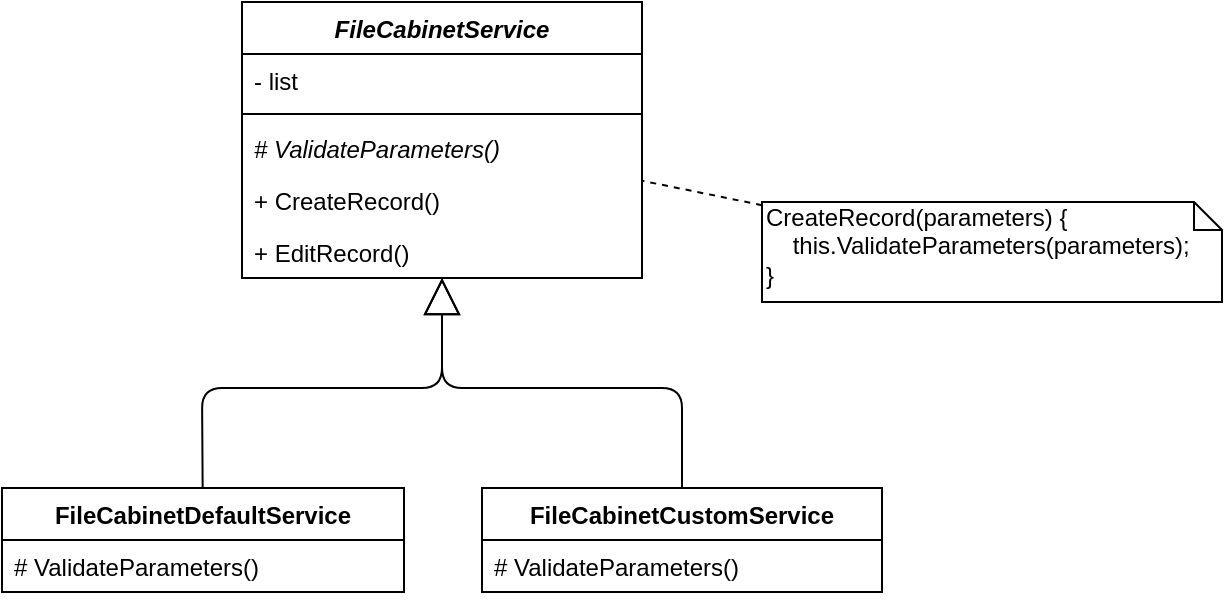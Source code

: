 <mxfile version="12.1.0" type="device" pages="20"><diagram id="pQOvGxvYcb1EEYBGwy4M" name="Template Method"><mxGraphModel dx="948" dy="619" grid="1" gridSize="10" guides="1" tooltips="1" connect="1" arrows="1" fold="1" page="1" pageScale="1" pageWidth="850" pageHeight="1100" math="0" shadow="0"><root><mxCell id="0"/><mxCell id="1" parent="0"/><mxCell id="JlMKxNO3CQX-9M5U2d11-1" value="FileCabinetService" style="swimlane;fontStyle=3;align=center;verticalAlign=top;childLayout=stackLayout;horizontal=1;startSize=26;horizontalStack=0;resizeParent=1;resizeParentMax=0;resizeLast=0;collapsible=1;marginBottom=0;" parent="1" vertex="1"><mxGeometry x="180" y="37" width="200" height="138" as="geometry"/></mxCell><mxCell id="JlMKxNO3CQX-9M5U2d11-2" value="- list" style="text;strokeColor=none;fillColor=none;align=left;verticalAlign=top;spacingLeft=4;spacingRight=4;overflow=hidden;rotatable=0;points=[[0,0.5],[1,0.5]];portConstraint=eastwest;" parent="JlMKxNO3CQX-9M5U2d11-1" vertex="1"><mxGeometry y="26" width="200" height="26" as="geometry"/></mxCell><mxCell id="JlMKxNO3CQX-9M5U2d11-3" value="" style="line;strokeWidth=1;fillColor=none;align=left;verticalAlign=middle;spacingTop=-1;spacingLeft=3;spacingRight=3;rotatable=0;labelPosition=right;points=[];portConstraint=eastwest;" parent="JlMKxNO3CQX-9M5U2d11-1" vertex="1"><mxGeometry y="52" width="200" height="8" as="geometry"/></mxCell><mxCell id="JlMKxNO3CQX-9M5U2d11-6" value="# ValidateParameters()" style="text;strokeColor=none;fillColor=none;align=left;verticalAlign=top;spacingLeft=4;spacingRight=4;overflow=hidden;rotatable=0;points=[[0,0.5],[1,0.5]];portConstraint=eastwest;fontStyle=2" parent="JlMKxNO3CQX-9M5U2d11-1" vertex="1"><mxGeometry y="60" width="200" height="26" as="geometry"/></mxCell><mxCell id="JlMKxNO3CQX-9M5U2d11-4" value="+ CreateRecord()" style="text;strokeColor=none;fillColor=none;align=left;verticalAlign=top;spacingLeft=4;spacingRight=4;overflow=hidden;rotatable=0;points=[[0,0.5],[1,0.5]];portConstraint=eastwest;" parent="JlMKxNO3CQX-9M5U2d11-1" vertex="1"><mxGeometry y="86" width="200" height="26" as="geometry"/></mxCell><mxCell id="JlMKxNO3CQX-9M5U2d11-5" value="+ EditRecord()" style="text;strokeColor=none;fillColor=none;align=left;verticalAlign=top;spacingLeft=4;spacingRight=4;overflow=hidden;rotatable=0;points=[[0,0.5],[1,0.5]];portConstraint=eastwest;" parent="JlMKxNO3CQX-9M5U2d11-1" vertex="1"><mxGeometry y="112" width="200" height="26" as="geometry"/></mxCell><mxCell id="JlMKxNO3CQX-9M5U2d11-7" value="FileCabinetDefaultService" style="swimlane;fontStyle=1;align=center;verticalAlign=top;childLayout=stackLayout;horizontal=1;startSize=26;horizontalStack=0;resizeParent=1;resizeParentMax=0;resizeLast=0;collapsible=1;marginBottom=0;" parent="1" vertex="1"><mxGeometry x="60" y="280" width="201" height="52" as="geometry"><mxRectangle x="79.5" y="280" width="170" height="26" as="alternateBounds"/></mxGeometry></mxCell><mxCell id="JlMKxNO3CQX-9M5U2d11-10" value="# ValidateParameters()" style="text;strokeColor=none;fillColor=none;align=left;verticalAlign=top;spacingLeft=4;spacingRight=4;overflow=hidden;rotatable=0;points=[[0,0.5],[1,0.5]];portConstraint=eastwest;fontStyle=0" parent="JlMKxNO3CQX-9M5U2d11-7" vertex="1"><mxGeometry y="26" width="201" height="26" as="geometry"/></mxCell><mxCell id="JlMKxNO3CQX-9M5U2d11-11" value="FileCabinetCustomService" style="swimlane;fontStyle=1;align=center;verticalAlign=top;childLayout=stackLayout;horizontal=1;startSize=26;horizontalStack=0;resizeParent=1;resizeParentMax=0;resizeLast=0;collapsible=1;marginBottom=0;" parent="1" vertex="1"><mxGeometry x="300" y="280" width="200" height="52" as="geometry"/></mxCell><mxCell id="JlMKxNO3CQX-9M5U2d11-13" value="# ValidateParameters()" style="text;strokeColor=none;fillColor=none;align=left;verticalAlign=top;spacingLeft=4;spacingRight=4;overflow=hidden;rotatable=0;points=[[0,0.5],[1,0.5]];portConstraint=eastwest;fontStyle=0" parent="JlMKxNO3CQX-9M5U2d11-11" vertex="1"><mxGeometry y="26" width="200" height="26" as="geometry"/></mxCell><mxCell id="JlMKxNO3CQX-9M5U2d11-14" value="" style="endArrow=block;endSize=16;endFill=0;html=1;" parent="1" source="JlMKxNO3CQX-9M5U2d11-7" target="JlMKxNO3CQX-9M5U2d11-1" edge="1"><mxGeometry width="160" relative="1" as="geometry"><mxPoint y="320" as="sourcePoint"/><mxPoint x="160" y="320" as="targetPoint"/><Array as="points"><mxPoint x="160" y="230"/><mxPoint x="280" y="230"/></Array></mxGeometry></mxCell><mxCell id="JlMKxNO3CQX-9M5U2d11-15" value="" style="endArrow=block;endSize=16;endFill=0;html=1;" parent="1" source="JlMKxNO3CQX-9M5U2d11-11" target="JlMKxNO3CQX-9M5U2d11-1" edge="1"><mxGeometry width="160" relative="1" as="geometry"><mxPoint y="320" as="sourcePoint"/><mxPoint x="160" y="320" as="targetPoint"/><Array as="points"><mxPoint x="400" y="230"/><mxPoint x="280" y="230"/></Array></mxGeometry></mxCell><mxCell id="4y7AWliIiayqKU9JhlMC-1" value="CreateRecord(parameters) {&lt;br&gt;&amp;nbsp; &amp;nbsp; this.ValidateParameters(parameters);&lt;br&gt;}" style="shape=note;whiteSpace=wrap;html=1;size=14;verticalAlign=top;align=left;spacingTop=-6;" parent="1" vertex="1"><mxGeometry x="440" y="137" width="230" height="50" as="geometry"/></mxCell><mxCell id="4y7AWliIiayqKU9JhlMC-2" value="" style="endArrow=none;dashed=1;html=1;" parent="1" source="4y7AWliIiayqKU9JhlMC-1" target="JlMKxNO3CQX-9M5U2d11-1" edge="1"><mxGeometry width="50" height="50" relative="1" as="geometry"><mxPoint x="-144" y="562" as="sourcePoint"/><mxPoint x="118.743" y="379.858" as="targetPoint"/></mxGeometry></mxCell></root></mxGraphModel></diagram><diagram id="te3SQEHaMn6uBe2jFzRh" name="TM+Strategy"><mxGraphModel dx="962" dy="667" grid="1" gridSize="10" guides="1" tooltips="1" connect="1" arrows="1" fold="1" page="1" pageScale="1" pageWidth="850" pageHeight="1100" math="0" shadow="0"><root><mxCell id="zs5V4-txmDI1NRpliZ2u-0"/><mxCell id="zs5V4-txmDI1NRpliZ2u-1" parent="zs5V4-txmDI1NRpliZ2u-0"/><mxCell id="zs5V4-txmDI1NRpliZ2u-7" value="DefaultValidator" style="swimlane;fontStyle=1;align=center;verticalAlign=top;childLayout=stackLayout;horizontal=1;startSize=26;horizontalStack=0;resizeParent=1;resizeParentMax=0;resizeLast=0;collapsible=1;marginBottom=0;" parent="zs5V4-txmDI1NRpliZ2u-1" vertex="1"><mxGeometry x="690" y="645" width="201" height="52" as="geometry"><mxRectangle x="79.5" y="280" width="170" height="26" as="alternateBounds"/></mxGeometry></mxCell><mxCell id="zs5V4-txmDI1NRpliZ2u-8" value="+ ValidateParameters()" style="text;strokeColor=none;fillColor=none;align=left;verticalAlign=top;spacingLeft=4;spacingRight=4;overflow=hidden;rotatable=0;points=[[0,0.5],[1,0.5]];portConstraint=eastwest;fontStyle=0" parent="zs5V4-txmDI1NRpliZ2u-7" vertex="1"><mxGeometry y="26" width="201" height="26" as="geometry"/></mxCell><mxCell id="zs5V4-txmDI1NRpliZ2u-9" value="CustomValidator" style="swimlane;fontStyle=1;align=center;verticalAlign=top;childLayout=stackLayout;horizontal=1;startSize=26;horizontalStack=0;resizeParent=1;resizeParentMax=0;resizeLast=0;collapsible=1;marginBottom=0;" parent="zs5V4-txmDI1NRpliZ2u-1" vertex="1"><mxGeometry x="1010" y="645" width="200" height="52" as="geometry"/></mxCell><mxCell id="zs5V4-txmDI1NRpliZ2u-10" value="+ ValidateParameters()" style="text;strokeColor=none;fillColor=none;align=left;verticalAlign=top;spacingLeft=4;spacingRight=4;overflow=hidden;rotatable=0;points=[[0,0.5],[1,0.5]];portConstraint=eastwest;fontStyle=0" parent="zs5V4-txmDI1NRpliZ2u-9" vertex="1"><mxGeometry y="26" width="200" height="26" as="geometry"/></mxCell><mxCell id="zs5V4-txmDI1NRpliZ2u-11" value="" style="endArrow=block;endSize=16;endFill=0;html=1;" parent="zs5V4-txmDI1NRpliZ2u-1" source="zs5V4-txmDI1NRpliZ2u-7" target="zs5V4-txmDI1NRpliZ2u-13" edge="1"><mxGeometry width="160" relative="1" as="geometry"><mxPoint x="250" y="749" as="sourcePoint"/><mxPoint x="410" y="749" as="targetPoint"/><Array as="points"><mxPoint x="790" y="610"/><mxPoint x="950" y="610"/></Array></mxGeometry></mxCell><mxCell id="zs5V4-txmDI1NRpliZ2u-12" value="" style="endArrow=block;endSize=16;endFill=0;html=1;" parent="zs5V4-txmDI1NRpliZ2u-1" source="zs5V4-txmDI1NRpliZ2u-9" target="zs5V4-txmDI1NRpliZ2u-13" edge="1"><mxGeometry width="160" relative="1" as="geometry"><mxPoint x="250" y="749" as="sourcePoint"/><mxPoint x="410" y="749" as="targetPoint"/><Array as="points"><mxPoint x="1110" y="610"/><mxPoint x="950" y="610"/></Array></mxGeometry></mxCell><mxCell id="zs5V4-txmDI1NRpliZ2u-13" value="«interface»&#10;IRecordValidator" style="swimlane;fontStyle=0;align=center;verticalAlign=top;childLayout=stackLayout;horizontal=1;startSize=40;horizontalStack=0;resizeParent=1;resizeParentMax=0;resizeLast=0;collapsible=1;marginBottom=0;" parent="zs5V4-txmDI1NRpliZ2u-1" vertex="1"><mxGeometry x="850" y="469" width="200" height="66" as="geometry"/></mxCell><mxCell id="zs5V4-txmDI1NRpliZ2u-14" value="+ ValidateParameters()" style="text;strokeColor=none;fillColor=none;align=left;verticalAlign=top;spacingLeft=4;spacingRight=4;overflow=hidden;rotatable=0;points=[[0,0.5],[1,0.5]];portConstraint=eastwest;" parent="zs5V4-txmDI1NRpliZ2u-13" vertex="1"><mxGeometry y="40" width="200" height="26" as="geometry"/></mxCell><mxCell id="Ru7pfgT9EsIcaizYpTUD-0" value="FileCabinetService" style="swimlane;fontStyle=3;align=center;verticalAlign=top;childLayout=stackLayout;horizontal=1;startSize=26;horizontalStack=0;resizeParent=1;resizeParentMax=0;resizeLast=0;collapsible=1;marginBottom=0;" parent="zs5V4-txmDI1NRpliZ2u-1" vertex="1"><mxGeometry x="310" y="431" width="230" height="136" as="geometry"/></mxCell><mxCell id="Ru7pfgT9EsIcaizYpTUD-1" value="- list" style="text;strokeColor=none;fillColor=none;align=left;verticalAlign=top;spacingLeft=4;spacingRight=4;overflow=hidden;rotatable=0;points=[[0,0.5],[1,0.5]];portConstraint=eastwest;" parent="Ru7pfgT9EsIcaizYpTUD-0" vertex="1"><mxGeometry y="26" width="230" height="24" as="geometry"/></mxCell><mxCell id="Ru7pfgT9EsIcaizYpTUD-2" value="" style="line;strokeWidth=1;fillColor=none;align=left;verticalAlign=middle;spacingTop=-1;spacingLeft=3;spacingRight=3;rotatable=0;labelPosition=right;points=[];portConstraint=eastwest;" parent="Ru7pfgT9EsIcaizYpTUD-0" vertex="1"><mxGeometry y="50" width="230" height="8" as="geometry"/></mxCell><mxCell id="Ru7pfgT9EsIcaizYpTUD-3" value="# CreateValidator(): IRecordValidator" style="text;strokeColor=none;fillColor=none;align=left;verticalAlign=top;spacingLeft=4;spacingRight=4;overflow=hidden;rotatable=0;points=[[0,0.5],[1,0.5]];portConstraint=eastwest;fontStyle=2" parent="Ru7pfgT9EsIcaizYpTUD-0" vertex="1"><mxGeometry y="58" width="230" height="26" as="geometry"/></mxCell><mxCell id="Ru7pfgT9EsIcaizYpTUD-4" value="+ CreateRecord()" style="text;strokeColor=none;fillColor=none;align=left;verticalAlign=top;spacingLeft=4;spacingRight=4;overflow=hidden;rotatable=0;points=[[0,0.5],[1,0.5]];portConstraint=eastwest;" parent="Ru7pfgT9EsIcaizYpTUD-0" vertex="1"><mxGeometry y="84" width="230" height="26" as="geometry"/></mxCell><mxCell id="Ru7pfgT9EsIcaizYpTUD-5" value="+ EditRecord()" style="text;strokeColor=none;fillColor=none;align=left;verticalAlign=top;spacingLeft=4;spacingRight=4;overflow=hidden;rotatable=0;points=[[0,0.5],[1,0.5]];portConstraint=eastwest;" parent="Ru7pfgT9EsIcaizYpTUD-0" vertex="1"><mxGeometry y="110" width="230" height="26" as="geometry"/></mxCell><mxCell id="Ru7pfgT9EsIcaizYpTUD-6" value="FileCabinetDefaultService" style="swimlane;fontStyle=1;align=center;verticalAlign=top;childLayout=stackLayout;horizontal=1;startSize=26;horizontalStack=0;resizeParent=1;resizeParentMax=0;resizeLast=0;collapsible=1;marginBottom=0;" parent="zs5V4-txmDI1NRpliZ2u-1" vertex="1"><mxGeometry x="204" y="645" width="201" height="52" as="geometry"><mxRectangle x="79.5" y="280" width="170" height="26" as="alternateBounds"/></mxGeometry></mxCell><mxCell id="Ru7pfgT9EsIcaizYpTUD-7" value="# CreateValidator()" style="text;strokeColor=none;fillColor=none;align=left;verticalAlign=top;spacingLeft=4;spacingRight=4;overflow=hidden;rotatable=0;points=[[0,0.5],[1,0.5]];portConstraint=eastwest;fontStyle=0" parent="Ru7pfgT9EsIcaizYpTUD-6" vertex="1"><mxGeometry y="26" width="201" height="26" as="geometry"/></mxCell><mxCell id="Ru7pfgT9EsIcaizYpTUD-8" value="FileCabinetCustomService" style="swimlane;fontStyle=1;align=center;verticalAlign=top;childLayout=stackLayout;horizontal=1;startSize=26;horizontalStack=0;resizeParent=1;resizeParentMax=0;resizeLast=0;collapsible=1;marginBottom=0;" parent="zs5V4-txmDI1NRpliZ2u-1" vertex="1"><mxGeometry x="444" y="645" width="200" height="52" as="geometry"/></mxCell><mxCell id="Ru7pfgT9EsIcaizYpTUD-9" value="# CreateValidator()" style="text;strokeColor=none;fillColor=none;align=left;verticalAlign=top;spacingLeft=4;spacingRight=4;overflow=hidden;rotatable=0;points=[[0,0.5],[1,0.5]];portConstraint=eastwest;fontStyle=0" parent="Ru7pfgT9EsIcaizYpTUD-8" vertex="1"><mxGeometry y="26" width="200" height="26" as="geometry"/></mxCell><mxCell id="Ru7pfgT9EsIcaizYpTUD-10" value="" style="endArrow=block;endSize=16;endFill=0;html=1;" parent="zs5V4-txmDI1NRpliZ2u-1" source="Ru7pfgT9EsIcaizYpTUD-6" target="Ru7pfgT9EsIcaizYpTUD-0" edge="1"><mxGeometry width="160" relative="1" as="geometry"><mxPoint x="144" y="685" as="sourcePoint"/><mxPoint x="304" y="685" as="targetPoint"/><Array as="points"><mxPoint x="304" y="610"/><mxPoint x="424" y="610"/></Array></mxGeometry></mxCell><mxCell id="Ru7pfgT9EsIcaizYpTUD-11" value="" style="endArrow=block;endSize=16;endFill=0;html=1;" parent="zs5V4-txmDI1NRpliZ2u-1" source="Ru7pfgT9EsIcaizYpTUD-8" target="Ru7pfgT9EsIcaizYpTUD-0" edge="1"><mxGeometry width="160" relative="1" as="geometry"><mxPoint x="144" y="685" as="sourcePoint"/><mxPoint x="304" y="685" as="targetPoint"/><Array as="points"><mxPoint x="544" y="610"/><mxPoint x="424" y="610"/></Array></mxGeometry></mxCell><mxCell id="Ru7pfgT9EsIcaizYpTUD-12" value="CreateRecord(parameters) {&lt;br&gt;&amp;nbsp; &amp;nbsp; this.CreateValidator().&lt;br&gt;&amp;nbsp; &amp;nbsp; &amp;nbsp; &amp;nbsp; ValidateParameters(parameters);&lt;br&gt;}" style="shape=note;whiteSpace=wrap;html=1;size=14;verticalAlign=top;align=left;spacingTop=-6;" parent="zs5V4-txmDI1NRpliZ2u-1" vertex="1"><mxGeometry x="480" y="320" width="230" height="66" as="geometry"/></mxCell><mxCell id="Ru7pfgT9EsIcaizYpTUD-13" value="CreateValidator(): IRecordValidator {&lt;br&gt;&amp;nbsp; &amp;nbsp; return new DefaultValidator();&lt;br&gt;}" style="shape=note;whiteSpace=wrap;html=1;size=14;verticalAlign=top;align=left;spacingTop=-6;" parent="zs5V4-txmDI1NRpliZ2u-1" vertex="1"><mxGeometry x="204" y="780" width="230" height="50" as="geometry"/></mxCell><mxCell id="Ru7pfgT9EsIcaizYpTUD-14" value="" style="endArrow=none;dashed=1;html=1;entryX=0.143;entryY=1.033;entryDx=0;entryDy=0;entryPerimeter=0;" parent="zs5V4-txmDI1NRpliZ2u-1" source="Ru7pfgT9EsIcaizYpTUD-13" target="Ru7pfgT9EsIcaizYpTUD-7" edge="1"><mxGeometry width="50" height="50" relative="1" as="geometry"><mxPoint x="-30" y="880" as="sourcePoint"/><mxPoint x="20" y="830" as="targetPoint"/></mxGeometry></mxCell><mxCell id="Ru7pfgT9EsIcaizYpTUD-15" value="" style="endArrow=none;dashed=1;html=1;" parent="zs5V4-txmDI1NRpliZ2u-1" source="Ru7pfgT9EsIcaizYpTUD-12" target="Ru7pfgT9EsIcaizYpTUD-0" edge="1"><mxGeometry width="50" height="50" relative="1" as="geometry"><mxPoint x="-30" y="870" as="sourcePoint"/><mxPoint x="20" y="820" as="targetPoint"/></mxGeometry></mxCell><mxCell id="Ru7pfgT9EsIcaizYpTUD-17" value="" style="endArrow=open;endSize=12;dashed=1;html=1;" parent="zs5V4-txmDI1NRpliZ2u-1" source="Ru7pfgT9EsIcaizYpTUD-0" target="zs5V4-txmDI1NRpliZ2u-13" edge="1"><mxGeometry width="160" relative="1" as="geometry"><mxPoint x="10" y="790" as="sourcePoint"/><mxPoint x="700" y="499" as="targetPoint"/></mxGeometry></mxCell><mxCell id="Ru7pfgT9EsIcaizYpTUD-19" value="" style="endArrow=open;endSize=12;dashed=1;html=1;" parent="zs5V4-txmDI1NRpliZ2u-1" source="Ru7pfgT9EsIcaizYpTUD-6" target="zs5V4-txmDI1NRpliZ2u-7" edge="1"><mxGeometry width="160" relative="1" as="geometry"><mxPoint x="550" y="509.657" as="sourcePoint"/><mxPoint x="860" y="511.429" as="targetPoint"/><Array as="points"><mxPoint x="300" y="740"/><mxPoint x="791" y="740"/></Array></mxGeometry></mxCell><mxCell id="Ru7pfgT9EsIcaizYpTUD-20" value="" style="endArrow=open;endSize=12;dashed=1;html=1;" parent="zs5V4-txmDI1NRpliZ2u-1" source="Ru7pfgT9EsIcaizYpTUD-8" target="zs5V4-txmDI1NRpliZ2u-9" edge="1"><mxGeometry width="160" relative="1" as="geometry"><mxPoint x="200" y="850" as="sourcePoint"/><mxPoint x="360" y="850" as="targetPoint"/><Array as="points"><mxPoint x="544" y="760"/><mxPoint x="1110" y="760"/></Array></mxGeometry></mxCell></root></mxGraphModel></diagram><diagram name="TM+Strategy+ctor" id="RY9gKiV2LD3TYZS3pLBt"><mxGraphModel dx="948" dy="619" grid="1" gridSize="10" guides="1" tooltips="1" connect="1" arrows="1" fold="1" page="1" pageScale="1" pageWidth="850" pageHeight="1100" math="0" shadow="0"><root><mxCell id="uQ9LliDlC08HfXtRSnj7-0"/><mxCell id="uQ9LliDlC08HfXtRSnj7-1" parent="uQ9LliDlC08HfXtRSnj7-0"/><mxCell id="uQ9LliDlC08HfXtRSnj7-2" value="DefaultValidator" style="swimlane;fontStyle=1;align=center;verticalAlign=top;childLayout=stackLayout;horizontal=1;startSize=26;horizontalStack=0;resizeParent=1;resizeParentMax=0;resizeLast=0;collapsible=1;marginBottom=0;" parent="uQ9LliDlC08HfXtRSnj7-1" vertex="1"><mxGeometry x="690" y="645" width="201" height="52" as="geometry"><mxRectangle x="79.5" y="280" width="170" height="26" as="alternateBounds"/></mxGeometry></mxCell><mxCell id="uQ9LliDlC08HfXtRSnj7-3" value="+ ValidateParameters()" style="text;strokeColor=none;fillColor=none;align=left;verticalAlign=top;spacingLeft=4;spacingRight=4;overflow=hidden;rotatable=0;points=[[0,0.5],[1,0.5]];portConstraint=eastwest;fontStyle=0" parent="uQ9LliDlC08HfXtRSnj7-2" vertex="1"><mxGeometry y="26" width="201" height="26" as="geometry"/></mxCell><mxCell id="uQ9LliDlC08HfXtRSnj7-4" value="CustomValidator" style="swimlane;fontStyle=1;align=center;verticalAlign=top;childLayout=stackLayout;horizontal=1;startSize=26;horizontalStack=0;resizeParent=1;resizeParentMax=0;resizeLast=0;collapsible=1;marginBottom=0;" parent="uQ9LliDlC08HfXtRSnj7-1" vertex="1"><mxGeometry x="1010" y="645" width="200" height="52" as="geometry"/></mxCell><mxCell id="uQ9LliDlC08HfXtRSnj7-5" value="+ ValidateParameters()" style="text;strokeColor=none;fillColor=none;align=left;verticalAlign=top;spacingLeft=4;spacingRight=4;overflow=hidden;rotatable=0;points=[[0,0.5],[1,0.5]];portConstraint=eastwest;fontStyle=0" parent="uQ9LliDlC08HfXtRSnj7-4" vertex="1"><mxGeometry y="26" width="200" height="26" as="geometry"/></mxCell><mxCell id="uQ9LliDlC08HfXtRSnj7-6" value="" style="endArrow=block;endSize=16;endFill=0;html=1;" parent="uQ9LliDlC08HfXtRSnj7-1" source="uQ9LliDlC08HfXtRSnj7-2" target="uQ9LliDlC08HfXtRSnj7-8" edge="1"><mxGeometry width="160" relative="1" as="geometry"><mxPoint x="250" y="749" as="sourcePoint"/><mxPoint x="410" y="749" as="targetPoint"/><Array as="points"><mxPoint x="790" y="610"/><mxPoint x="950" y="610"/></Array></mxGeometry></mxCell><mxCell id="uQ9LliDlC08HfXtRSnj7-7" value="" style="endArrow=block;endSize=16;endFill=0;html=1;" parent="uQ9LliDlC08HfXtRSnj7-1" source="uQ9LliDlC08HfXtRSnj7-4" target="uQ9LliDlC08HfXtRSnj7-8" edge="1"><mxGeometry width="160" relative="1" as="geometry"><mxPoint x="250" y="749" as="sourcePoint"/><mxPoint x="410" y="749" as="targetPoint"/><Array as="points"><mxPoint x="1110" y="610"/><mxPoint x="950" y="610"/></Array></mxGeometry></mxCell><mxCell id="uQ9LliDlC08HfXtRSnj7-8" value="«interface»&#10;IRecordValidator" style="swimlane;fontStyle=0;align=center;verticalAlign=top;childLayout=stackLayout;horizontal=1;startSize=40;horizontalStack=0;resizeParent=1;resizeParentMax=0;resizeLast=0;collapsible=1;marginBottom=0;" parent="uQ9LliDlC08HfXtRSnj7-1" vertex="1"><mxGeometry x="850" y="469" width="200" height="66" as="geometry"/></mxCell><mxCell id="uQ9LliDlC08HfXtRSnj7-9" value="+ ValidateParameters()" style="text;strokeColor=none;fillColor=none;align=left;verticalAlign=top;spacingLeft=4;spacingRight=4;overflow=hidden;rotatable=0;points=[[0,0.5],[1,0.5]];portConstraint=eastwest;" parent="uQ9LliDlC08HfXtRSnj7-8" vertex="1"><mxGeometry y="40" width="200" height="26" as="geometry"/></mxCell><mxCell id="uQ9LliDlC08HfXtRSnj7-10" value="FileCabinetService" style="swimlane;fontStyle=3;align=center;verticalAlign=top;childLayout=stackLayout;horizontal=1;startSize=26;horizontalStack=0;resizeParent=1;resizeParentMax=0;resizeLast=0;collapsible=1;marginBottom=0;" parent="uQ9LliDlC08HfXtRSnj7-1" vertex="1"><mxGeometry x="310" y="431" width="230" height="130" as="geometry"/></mxCell><mxCell id="uQ9LliDlC08HfXtRSnj7-11" value="- list&#10;- validator: IRecordValidator" style="text;strokeColor=none;fillColor=none;align=left;verticalAlign=top;spacingLeft=4;spacingRight=4;overflow=hidden;rotatable=0;points=[[0,0.5],[1,0.5]];portConstraint=eastwest;" parent="uQ9LliDlC08HfXtRSnj7-10" vertex="1"><mxGeometry y="26" width="230" height="44" as="geometry"/></mxCell><mxCell id="uQ9LliDlC08HfXtRSnj7-12" value="" style="line;strokeWidth=1;fillColor=none;align=left;verticalAlign=middle;spacingTop=-1;spacingLeft=3;spacingRight=3;rotatable=0;labelPosition=right;points=[];portConstraint=eastwest;" parent="uQ9LliDlC08HfXtRSnj7-10" vertex="1"><mxGeometry y="70" width="230" height="8" as="geometry"/></mxCell><mxCell id="uQ9LliDlC08HfXtRSnj7-14" value="+ CreateRecord()" style="text;strokeColor=none;fillColor=none;align=left;verticalAlign=top;spacingLeft=4;spacingRight=4;overflow=hidden;rotatable=0;points=[[0,0.5],[1,0.5]];portConstraint=eastwest;" parent="uQ9LliDlC08HfXtRSnj7-10" vertex="1"><mxGeometry y="78" width="230" height="26" as="geometry"/></mxCell><mxCell id="uQ9LliDlC08HfXtRSnj7-15" value="+ EditRecord()" style="text;strokeColor=none;fillColor=none;align=left;verticalAlign=top;spacingLeft=4;spacingRight=4;overflow=hidden;rotatable=0;points=[[0,0.5],[1,0.5]];portConstraint=eastwest;" parent="uQ9LliDlC08HfXtRSnj7-10" vertex="1"><mxGeometry y="104" width="230" height="26" as="geometry"/></mxCell><mxCell id="uQ9LliDlC08HfXtRSnj7-16" value="FileCabinetDefaultService" style="swimlane;fontStyle=1;align=center;verticalAlign=top;childLayout=stackLayout;horizontal=1;startSize=26;horizontalStack=0;resizeParent=1;resizeParentMax=0;resizeLast=0;collapsible=1;marginBottom=0;" parent="uQ9LliDlC08HfXtRSnj7-1" vertex="1"><mxGeometry x="204" y="645" width="201" height="52" as="geometry"><mxRectangle x="79.5" y="280" width="170" height="26" as="alternateBounds"/></mxGeometry></mxCell><mxCell id="uQ9LliDlC08HfXtRSnj7-18" value="FileCabinetCustomService" style="swimlane;fontStyle=1;align=center;verticalAlign=top;childLayout=stackLayout;horizontal=1;startSize=26;horizontalStack=0;resizeParent=1;resizeParentMax=0;resizeLast=0;collapsible=1;marginBottom=0;" parent="uQ9LliDlC08HfXtRSnj7-1" vertex="1"><mxGeometry x="444" y="645" width="200" height="52" as="geometry"/></mxCell><mxCell id="uQ9LliDlC08HfXtRSnj7-20" value="" style="endArrow=block;endSize=16;endFill=0;html=1;" parent="uQ9LliDlC08HfXtRSnj7-1" source="uQ9LliDlC08HfXtRSnj7-16" target="uQ9LliDlC08HfXtRSnj7-10" edge="1"><mxGeometry width="160" relative="1" as="geometry"><mxPoint x="144" y="685" as="sourcePoint"/><mxPoint x="304" y="685" as="targetPoint"/><Array as="points"><mxPoint x="304" y="610"/><mxPoint x="424" y="610"/></Array></mxGeometry></mxCell><mxCell id="uQ9LliDlC08HfXtRSnj7-21" value="" style="endArrow=block;endSize=16;endFill=0;html=1;" parent="uQ9LliDlC08HfXtRSnj7-1" source="uQ9LliDlC08HfXtRSnj7-18" target="uQ9LliDlC08HfXtRSnj7-10" edge="1"><mxGeometry width="160" relative="1" as="geometry"><mxPoint x="144" y="685" as="sourcePoint"/><mxPoint x="304" y="685" as="targetPoint"/><Array as="points"><mxPoint x="544" y="610"/><mxPoint x="424" y="610"/></Array></mxGeometry></mxCell><mxCell id="uQ9LliDlC08HfXtRSnj7-22" value="FileCabinetService(IRecordValidator validator) {&lt;br&gt;&amp;nbsp; this.validator = validator;&lt;br&gt;}" style="shape=note;whiteSpace=wrap;html=1;size=14;verticalAlign=top;align=left;spacingTop=-6;" parent="uQ9LliDlC08HfXtRSnj7-1" vertex="1"><mxGeometry x="480" y="320" width="280" height="66" as="geometry"/></mxCell><mxCell id="uQ9LliDlC08HfXtRSnj7-23" value="FileCabinetDefaultService()&lt;br&gt;&amp;nbsp; : base (new DefaultValidator())&lt;br&gt;{}" style="shape=note;whiteSpace=wrap;html=1;size=14;verticalAlign=top;align=left;spacingTop=-6;" parent="uQ9LliDlC08HfXtRSnj7-1" vertex="1"><mxGeometry x="204" y="780" width="230" height="50" as="geometry"/></mxCell><mxCell id="uQ9LliDlC08HfXtRSnj7-24" value="" style="endArrow=none;dashed=1;html=1;entryX=0.143;entryY=1.033;entryDx=0;entryDy=0;entryPerimeter=0;" parent="uQ9LliDlC08HfXtRSnj7-1" source="uQ9LliDlC08HfXtRSnj7-23" edge="1"><mxGeometry width="50" height="50" relative="1" as="geometry"><mxPoint x="-30" y="880" as="sourcePoint"/><mxPoint x="232.743" y="697.858" as="targetPoint"/></mxGeometry></mxCell><mxCell id="uQ9LliDlC08HfXtRSnj7-25" value="" style="endArrow=none;dashed=1;html=1;" parent="uQ9LliDlC08HfXtRSnj7-1" source="uQ9LliDlC08HfXtRSnj7-22" target="uQ9LliDlC08HfXtRSnj7-10" edge="1"><mxGeometry width="50" height="50" relative="1" as="geometry"><mxPoint x="-30" y="870" as="sourcePoint"/><mxPoint x="20" y="820" as="targetPoint"/></mxGeometry></mxCell><mxCell id="uQ9LliDlC08HfXtRSnj7-26" value="" style="endArrow=open;endSize=12;dashed=1;html=1;" parent="uQ9LliDlC08HfXtRSnj7-1" source="uQ9LliDlC08HfXtRSnj7-10" target="uQ9LliDlC08HfXtRSnj7-8" edge="1"><mxGeometry width="160" relative="1" as="geometry"><mxPoint x="10" y="790" as="sourcePoint"/><mxPoint x="700" y="499" as="targetPoint"/></mxGeometry></mxCell><mxCell id="uQ9LliDlC08HfXtRSnj7-27" value="" style="endArrow=open;endSize=12;dashed=1;html=1;" parent="uQ9LliDlC08HfXtRSnj7-1" source="uQ9LliDlC08HfXtRSnj7-16" target="uQ9LliDlC08HfXtRSnj7-2" edge="1"><mxGeometry width="160" relative="1" as="geometry"><mxPoint x="550" y="509.657" as="sourcePoint"/><mxPoint x="860" y="511.429" as="targetPoint"/><Array as="points"><mxPoint x="300" y="740"/><mxPoint x="791" y="740"/></Array></mxGeometry></mxCell><mxCell id="uQ9LliDlC08HfXtRSnj7-28" value="" style="endArrow=open;endSize=12;dashed=1;html=1;" parent="uQ9LliDlC08HfXtRSnj7-1" source="uQ9LliDlC08HfXtRSnj7-18" target="uQ9LliDlC08HfXtRSnj7-4" edge="1"><mxGeometry width="160" relative="1" as="geometry"><mxPoint x="200" y="850" as="sourcePoint"/><mxPoint x="360" y="850" as="targetPoint"/><Array as="points"><mxPoint x="544" y="760"/><mxPoint x="1110" y="760"/></Array></mxGeometry></mxCell></root></mxGraphModel></diagram><diagram id="7UPNPJ5nLQM2jeatVh_a" name="Strategy"><mxGraphModel dx="962" dy="667" grid="1" gridSize="10" guides="1" tooltips="1" connect="1" arrows="1" fold="1" page="1" pageScale="1" pageWidth="850" pageHeight="1100" math="0" shadow="0"><root><mxCell id="9Hz2nod7otIy269D2qKA-0"/><mxCell id="9Hz2nod7otIy269D2qKA-1" parent="9Hz2nod7otIy269D2qKA-0"/><mxCell id="Pa-08rzMrNEvqrz_6-EJ-0" value="FileCabinetService" style="swimlane;fontStyle=1;align=center;verticalAlign=top;childLayout=stackLayout;horizontal=1;startSize=26;horizontalStack=0;resizeParent=1;resizeParentMax=0;resizeLast=0;collapsible=1;marginBottom=0;" parent="9Hz2nod7otIy269D2qKA-1" vertex="1"><mxGeometry x="180" y="10" width="220" height="126" as="geometry"/></mxCell><mxCell id="Pa-08rzMrNEvqrz_6-EJ-1" value="- list&#10;- validator: IRecordValidator" style="text;strokeColor=none;fillColor=none;align=left;verticalAlign=top;spacingLeft=4;spacingRight=4;overflow=hidden;rotatable=0;points=[[0,0.5],[1,0.5]];portConstraint=eastwest;" parent="Pa-08rzMrNEvqrz_6-EJ-0" vertex="1"><mxGeometry y="26" width="220" height="44" as="geometry"/></mxCell><mxCell id="Pa-08rzMrNEvqrz_6-EJ-2" value="" style="line;strokeWidth=1;fillColor=none;align=left;verticalAlign=middle;spacingTop=-1;spacingLeft=3;spacingRight=3;rotatable=0;labelPosition=right;points=[];portConstraint=eastwest;" parent="Pa-08rzMrNEvqrz_6-EJ-0" vertex="1"><mxGeometry y="70" width="220" height="8" as="geometry"/></mxCell><mxCell id="Pa-08rzMrNEvqrz_6-EJ-3" value="+ CreateRecord()" style="text;strokeColor=none;fillColor=none;align=left;verticalAlign=top;spacingLeft=4;spacingRight=4;overflow=hidden;rotatable=0;points=[[0,0.5],[1,0.5]];portConstraint=eastwest;" parent="Pa-08rzMrNEvqrz_6-EJ-0" vertex="1"><mxGeometry y="78" width="220" height="22" as="geometry"/></mxCell><mxCell id="Pa-08rzMrNEvqrz_6-EJ-4" value="+ EditRecord()" style="text;strokeColor=none;fillColor=none;align=left;verticalAlign=top;spacingLeft=4;spacingRight=4;overflow=hidden;rotatable=0;points=[[0,0.5],[1,0.5]];portConstraint=eastwest;" parent="Pa-08rzMrNEvqrz_6-EJ-0" vertex="1"><mxGeometry y="100" width="220" height="26" as="geometry"/></mxCell><mxCell id="Pa-08rzMrNEvqrz_6-EJ-5" value="DefaultValidator" style="swimlane;fontStyle=1;align=center;verticalAlign=top;childLayout=stackLayout;horizontal=1;startSize=26;horizontalStack=0;resizeParent=1;resizeParentMax=0;resizeLast=0;collapsible=1;marginBottom=0;" parent="9Hz2nod7otIy269D2qKA-1" vertex="1"><mxGeometry x="440" y="201" width="201" height="52" as="geometry"><mxRectangle x="79.5" y="280" width="170" height="26" as="alternateBounds"/></mxGeometry></mxCell><mxCell id="Pa-08rzMrNEvqrz_6-EJ-6" value="+ ValidateParameters()" style="text;strokeColor=none;fillColor=none;align=left;verticalAlign=top;spacingLeft=4;spacingRight=4;overflow=hidden;rotatable=0;points=[[0,0.5],[1,0.5]];portConstraint=eastwest;fontStyle=0" parent="Pa-08rzMrNEvqrz_6-EJ-5" vertex="1"><mxGeometry y="26" width="201" height="26" as="geometry"/></mxCell><mxCell id="Pa-08rzMrNEvqrz_6-EJ-7" value="CustomValidator" style="swimlane;fontStyle=1;align=center;verticalAlign=top;childLayout=stackLayout;horizontal=1;startSize=26;horizontalStack=0;resizeParent=1;resizeParentMax=0;resizeLast=0;collapsible=1;marginBottom=0;" parent="9Hz2nod7otIy269D2qKA-1" vertex="1"><mxGeometry x="760" y="199" width="200" height="52" as="geometry"/></mxCell><mxCell id="Pa-08rzMrNEvqrz_6-EJ-8" value="+ ValidateParameters()" style="text;strokeColor=none;fillColor=none;align=left;verticalAlign=top;spacingLeft=4;spacingRight=4;overflow=hidden;rotatable=0;points=[[0,0.5],[1,0.5]];portConstraint=eastwest;fontStyle=0" parent="Pa-08rzMrNEvqrz_6-EJ-7" vertex="1"><mxGeometry y="26" width="200" height="26" as="geometry"/></mxCell><mxCell id="Pa-08rzMrNEvqrz_6-EJ-9" value="" style="endArrow=block;endSize=16;endFill=0;html=1;" parent="9Hz2nod7otIy269D2qKA-1" source="Pa-08rzMrNEvqrz_6-EJ-5" target="Pa-08rzMrNEvqrz_6-EJ-11" edge="1"><mxGeometry width="160" relative="1" as="geometry"><mxPoint y="320" as="sourcePoint"/><mxPoint x="160" y="320" as="targetPoint"/><Array as="points"><mxPoint x="540" y="160"/><mxPoint x="700" y="160"/></Array></mxGeometry></mxCell><mxCell id="Pa-08rzMrNEvqrz_6-EJ-10" value="" style="endArrow=block;endSize=16;endFill=0;html=1;" parent="9Hz2nod7otIy269D2qKA-1" source="Pa-08rzMrNEvqrz_6-EJ-7" target="Pa-08rzMrNEvqrz_6-EJ-11" edge="1"><mxGeometry width="160" relative="1" as="geometry"><mxPoint y="320" as="sourcePoint"/><mxPoint x="160" y="320" as="targetPoint"/><Array as="points"><mxPoint x="860" y="160"/><mxPoint x="700" y="160"/></Array></mxGeometry></mxCell><mxCell id="Pa-08rzMrNEvqrz_6-EJ-11" value="«interface»&#10;IRecordValidator" style="swimlane;fontStyle=0;align=center;verticalAlign=top;childLayout=stackLayout;horizontal=1;startSize=40;horizontalStack=0;resizeParent=1;resizeParentMax=0;resizeLast=0;collapsible=1;marginBottom=0;" parent="9Hz2nod7otIy269D2qKA-1" vertex="1"><mxGeometry x="600" y="40" width="200" height="66" as="geometry"/></mxCell><mxCell id="Pa-08rzMrNEvqrz_6-EJ-12" value="+ ValidateParameters()" style="text;strokeColor=none;fillColor=none;align=left;verticalAlign=top;spacingLeft=4;spacingRight=4;overflow=hidden;rotatable=0;points=[[0,0.5],[1,0.5]];portConstraint=eastwest;" parent="Pa-08rzMrNEvqrz_6-EJ-11" vertex="1"><mxGeometry y="40" width="200" height="26" as="geometry"/></mxCell><mxCell id="Pa-08rzMrNEvqrz_6-EJ-13" value="" style="endArrow=open;html=1;endSize=12;startArrow=diamondThin;startSize=14;startFill=0;edgeStyle=orthogonalEdgeStyle;align=left;verticalAlign=bottom;" parent="9Hz2nod7otIy269D2qKA-1" source="Pa-08rzMrNEvqrz_6-EJ-0" target="Pa-08rzMrNEvqrz_6-EJ-11" edge="1"><mxGeometry x="-1" y="3" relative="1" as="geometry"><mxPoint x="180" y="280" as="sourcePoint"/><mxPoint x="340" y="280" as="targetPoint"/></mxGeometry></mxCell><mxCell id="Pa-08rzMrNEvqrz_6-EJ-14" value="CreateRecord(parameters) {&lt;br&gt;&amp;nbsp; &amp;nbsp; this.validator.ValidateParameters(parameters);&lt;br&gt;}" style="shape=note;whiteSpace=wrap;html=1;size=14;verticalAlign=top;align=left;spacingTop=-6;" parent="9Hz2nod7otIy269D2qKA-1" vertex="1"><mxGeometry x="80" y="190" width="280" height="60" as="geometry"/></mxCell><mxCell id="Pa-08rzMrNEvqrz_6-EJ-15" value="" style="endArrow=none;dashed=1;html=1;" parent="9Hz2nod7otIy269D2qKA-1" source="Pa-08rzMrNEvqrz_6-EJ-14" target="Pa-08rzMrNEvqrz_6-EJ-0" edge="1"><mxGeometry width="50" height="50" relative="1" as="geometry"><mxPoint x="110" y="330" as="sourcePoint"/><mxPoint x="160" y="280" as="targetPoint"/></mxGeometry></mxCell></root></mxGraphModel></diagram><diagram id="L84EjT1uFwF9_24wTBQu" name="Export"><mxGraphModel dx="948" dy="619" grid="1" gridSize="10" guides="1" tooltips="1" connect="1" arrows="1" fold="1" page="1" pageScale="1" pageWidth="850" pageHeight="1100" math="0" shadow="0"><root><mxCell id="eCB_1ggLto0m_aCHWjoW-0"/><mxCell id="eCB_1ggLto0m_aCHWjoW-1" parent="eCB_1ggLto0m_aCHWjoW-0"/><mxCell id="uTv-xQv0udxrKV1QBZpu-0" value="FileCabinetService" style="swimlane;fontStyle=1;align=center;verticalAlign=top;childLayout=stackLayout;horizontal=1;startSize=26;horizontalStack=0;resizeParent=1;resizeParentMax=0;resizeLast=0;collapsible=1;marginBottom=0;" parent="eCB_1ggLto0m_aCHWjoW-1" vertex="1"><mxGeometry x="120" y="39" width="280" height="90" as="geometry"/></mxCell><mxCell id="uTv-xQv0udxrKV1QBZpu-1" value="- list: List&lt;FileCabinetRecord&gt;()" style="text;strokeColor=none;fillColor=none;align=left;verticalAlign=top;spacingLeft=4;spacingRight=4;overflow=hidden;rotatable=0;points=[[0,0.5],[1,0.5]];portConstraint=eastwest;" parent="uTv-xQv0udxrKV1QBZpu-0" vertex="1"><mxGeometry y="26" width="280" height="24" as="geometry"/></mxCell><mxCell id="uTv-xQv0udxrKV1QBZpu-2" value="" style="line;strokeWidth=1;fillColor=none;align=left;verticalAlign=middle;spacingTop=-1;spacingLeft=3;spacingRight=3;rotatable=0;labelPosition=right;points=[];portConstraint=eastwest;" parent="uTv-xQv0udxrKV1QBZpu-0" vertex="1"><mxGeometry y="50" width="280" height="8" as="geometry"/></mxCell><mxCell id="uTv-xQv0udxrKV1QBZpu-3" value="+ MakeSnapshot(): FileCabinetServiceSnapshot" style="text;strokeColor=none;fillColor=none;align=left;verticalAlign=top;spacingLeft=4;spacingRight=4;overflow=hidden;rotatable=0;points=[[0,0.5],[1,0.5]];portConstraint=eastwest;" parent="uTv-xQv0udxrKV1QBZpu-0" vertex="1"><mxGeometry y="58" width="280" height="32" as="geometry"/></mxCell><mxCell id="uTv-xQv0udxrKV1QBZpu-5" value="FileCabinetServiceSnapshot" style="swimlane;fontStyle=1;align=center;verticalAlign=top;childLayout=stackLayout;horizontal=1;startSize=26;horizontalStack=0;resizeParent=1;resizeParentMax=0;resizeLast=0;collapsible=1;marginBottom=0;" parent="eCB_1ggLto0m_aCHWjoW-1" vertex="1"><mxGeometry x="120" y="200" width="280" height="110" as="geometry"/></mxCell><mxCell id="uTv-xQv0udxrKV1QBZpu-6" value="- records: FileCabinetRecord[]" style="text;strokeColor=none;fillColor=none;align=left;verticalAlign=top;spacingLeft=4;spacingRight=4;overflow=hidden;rotatable=0;points=[[0,0.5],[1,0.5]];portConstraint=eastwest;" parent="uTv-xQv0udxrKV1QBZpu-5" vertex="1"><mxGeometry y="26" width="280" height="24" as="geometry"/></mxCell><mxCell id="uTv-xQv0udxrKV1QBZpu-7" value="" style="line;strokeWidth=1;fillColor=none;align=left;verticalAlign=middle;spacingTop=-1;spacingLeft=3;spacingRight=3;rotatable=0;labelPosition=right;points=[];portConstraint=eastwest;" parent="uTv-xQv0udxrKV1QBZpu-5" vertex="1"><mxGeometry y="50" width="280" height="8" as="geometry"/></mxCell><mxCell id="uTv-xQv0udxrKV1QBZpu-8" value="+ SaveToCsv(StreamWriter)" style="text;strokeColor=none;fillColor=none;align=left;verticalAlign=top;spacingLeft=4;spacingRight=4;overflow=hidden;rotatable=0;points=[[0,0.5],[1,0.5]];portConstraint=eastwest;" parent="uTv-xQv0udxrKV1QBZpu-5" vertex="1"><mxGeometry y="58" width="280" height="52" as="geometry"/></mxCell><mxCell id="uTv-xQv0udxrKV1QBZpu-9" value="MakeSnapshot() returns" style="endArrow=open;endSize=12;dashed=1;html=1;" parent="eCB_1ggLto0m_aCHWjoW-1" source="uTv-xQv0udxrKV1QBZpu-0" target="uTv-xQv0udxrKV1QBZpu-5" edge="1"><mxGeometry width="160" relative="1" as="geometry"><mxPoint x="120" y="160" as="sourcePoint"/><mxPoint x="280" y="160" as="targetPoint"/></mxGeometry></mxCell><mxCell id="uTv-xQv0udxrKV1QBZpu-10" value="Program" style="swimlane;fontStyle=1;align=center;verticalAlign=top;childLayout=stackLayout;horizontal=1;startSize=26;horizontalStack=0;resizeParent=1;resizeParentMax=0;resizeLast=0;collapsible=1;marginBottom=0;" parent="eCB_1ggLto0m_aCHWjoW-1" vertex="1"><mxGeometry x="600" y="55" width="280" height="58" as="geometry"/></mxCell><mxCell id="uTv-xQv0udxrKV1QBZpu-13" value="- Export()" style="text;strokeColor=none;fillColor=none;align=left;verticalAlign=top;spacingLeft=4;spacingRight=4;overflow=hidden;rotatable=0;points=[[0,0.5],[1,0.5]];portConstraint=eastwest;" parent="uTv-xQv0udxrKV1QBZpu-10" vertex="1"><mxGeometry y="26" width="280" height="32" as="geometry"/></mxCell><mxCell id="uTv-xQv0udxrKV1QBZpu-14" value="calls MakeSnapshot()" style="endArrow=open;endSize=12;dashed=1;html=1;" parent="eCB_1ggLto0m_aCHWjoW-1" source="uTv-xQv0udxrKV1QBZpu-10" target="uTv-xQv0udxrKV1QBZpu-0" edge="1"><mxGeometry width="160" relative="1" as="geometry"><mxPoint x="120" y="320" as="sourcePoint"/><mxPoint x="280" y="320" as="targetPoint"/></mxGeometry></mxCell><mxCell id="uTv-xQv0udxrKV1QBZpu-15" value="calls SaveToCsv()" style="endArrow=open;endSize=12;dashed=1;html=1;" parent="eCB_1ggLto0m_aCHWjoW-1" source="uTv-xQv0udxrKV1QBZpu-10" target="uTv-xQv0udxrKV1QBZpu-5" edge="1"><mxGeometry x="0.297" y="1" width="160" relative="1" as="geometry"><mxPoint x="120" y="320" as="sourcePoint"/><mxPoint x="280" y="320" as="targetPoint"/><Array as="points"><mxPoint x="740" y="257"/></Array><mxPoint as="offset"/></mxGeometry></mxCell><mxCell id="uTv-xQv0udxrKV1QBZpu-16" value="FileCabinetRecordCsvWriter" style="swimlane;fontStyle=1;align=center;verticalAlign=top;childLayout=stackLayout;horizontal=1;startSize=26;horizontalStack=0;resizeParent=1;resizeParentMax=0;resizeLast=0;collapsible=1;marginBottom=0;" parent="eCB_1ggLto0m_aCHWjoW-1" vertex="1"><mxGeometry x="120" y="380" width="280" height="120" as="geometry"/></mxCell><mxCell id="uTv-xQv0udxrKV1QBZpu-17" value="- writer: TextWriter" style="text;strokeColor=none;fillColor=none;align=left;verticalAlign=top;spacingLeft=4;spacingRight=4;overflow=hidden;rotatable=0;points=[[0,0.5],[1,0.5]];portConstraint=eastwest;" parent="uTv-xQv0udxrKV1QBZpu-16" vertex="1"><mxGeometry y="26" width="280" height="26" as="geometry"/></mxCell><mxCell id="uTv-xQv0udxrKV1QBZpu-18" value="" style="line;strokeWidth=1;fillColor=none;align=left;verticalAlign=middle;spacingTop=-1;spacingLeft=3;spacingRight=3;rotatable=0;labelPosition=right;points=[];portConstraint=eastwest;" parent="uTv-xQv0udxrKV1QBZpu-16" vertex="1"><mxGeometry y="52" width="280" height="8" as="geometry"/></mxCell><mxCell id="uTv-xQv0udxrKV1QBZpu-19" value="+ FileCabinetRecordCsvWriter(TextWriter)" style="text;strokeColor=none;fillColor=none;align=left;verticalAlign=top;spacingLeft=4;spacingRight=4;overflow=hidden;rotatable=0;points=[[0,0.5],[1,0.5]];portConstraint=eastwest;" parent="uTv-xQv0udxrKV1QBZpu-16" vertex="1"><mxGeometry y="60" width="280" height="30" as="geometry"/></mxCell><mxCell id="h4UJNOm3--jhJRUuStlu-1" value="+ Write(FileCabinetRecord)" style="text;strokeColor=none;fillColor=none;align=left;verticalAlign=top;spacingLeft=4;spacingRight=4;overflow=hidden;rotatable=0;points=[[0,0.5],[1,0.5]];portConstraint=eastwest;" parent="uTv-xQv0udxrKV1QBZpu-16" vertex="1"><mxGeometry y="90" width="280" height="30" as="geometry"/></mxCell><mxCell id="uTv-xQv0udxrKV1QBZpu-20" value="calls Write()" style="endArrow=open;endSize=12;dashed=1;html=1;" parent="eCB_1ggLto0m_aCHWjoW-1" source="uTv-xQv0udxrKV1QBZpu-5" target="uTv-xQv0udxrKV1QBZpu-16" edge="1"><mxGeometry width="160" relative="1" as="geometry"><mxPoint x="120" y="490" as="sourcePoint"/><mxPoint x="280" y="490" as="targetPoint"/></mxGeometry></mxCell></root></mxGraphModel></diagram><diagram id="y_MumgyxpitO6JV6YDh7" name="Export - Sequence"><mxGraphModel dx="458" dy="318" grid="1" gridSize="10" guides="1" tooltips="1" connect="1" arrows="1" fold="1" page="1" pageScale="1" pageWidth="850" pageHeight="1100" math="0" shadow="0"><root><mxCell id="PhLFqvk41obZaH9wXbZa-0"/><mxCell id="PhLFqvk41obZaH9wXbZa-1" parent="PhLFqvk41obZaH9wXbZa-0"/><mxCell id="xLf2BwneTl01EBJtLSkl-7" value="" style="html=1;verticalAlign=bottom;endArrow=block;dashed=1;" parent="PhLFqvk41obZaH9wXbZa-1" edge="1"><mxGeometry width="80" relative="1" as="geometry"><mxPoint x="255" y="459" as="sourcePoint"/><mxPoint x="725" y="459" as="targetPoint"/></mxGeometry></mxCell><mxCell id="xLf2BwneTl01EBJtLSkl-1" value="Write(string)" style="html=1;verticalAlign=bottom;endArrow=block;" parent="PhLFqvk41obZaH9wXbZa-1" edge="1"><mxGeometry x="0.681" width="80" relative="1" as="geometry"><mxPoint x="725" y="421.5" as="sourcePoint"/><mxPoint x="255" y="421.5" as="targetPoint"/><mxPoint as="offset"/></mxGeometry></mxCell><mxCell id="PhLFqvk41obZaH9wXbZa-2" value=":Program" style="shape=umlLifeline;perimeter=lifelinePerimeter;whiteSpace=wrap;html=1;container=1;collapsible=0;recursiveResize=0;outlineConnect=0;strokeColor=#000000;fillColor=none;" parent="PhLFqvk41obZaH9wXbZa-1" vertex="1"><mxGeometry x="40" y="40" width="100" height="560" as="geometry"/></mxCell><mxCell id="xcM79NOfx1LqrU09x9fg-2" value="" style="html=1;points=[];perimeter=orthogonalPerimeter;strokeColor=#000000;fillColor=#ffffff;" parent="PhLFqvk41obZaH9wXbZa-2" vertex="1"><mxGeometry x="45" y="80" width="10" height="460" as="geometry"/></mxCell><mxCell id="YAue1dlh_otZ2Wky0eJd-0" value="&lt;span style=&quot;font-weight: 400&quot;&gt;&lt;font style=&quot;font-size: 12px&quot;&gt;:StreamWriter&lt;/font&gt;&lt;/span&gt;" style="shape=umlLifeline;perimeter=lifelinePerimeter;whiteSpace=wrap;html=1;container=1;collapsible=0;recursiveResize=0;outlineConnect=0;strokeColor=#000000;fillColor=none;fontStyle=1" parent="PhLFqvk41obZaH9wXbZa-1" vertex="1"><mxGeometry x="200" y="40" width="100" height="560" as="geometry"/></mxCell><mxCell id="xcM79NOfx1LqrU09x9fg-10" value="" style="html=1;points=[];perimeter=orthogonalPerimeter;strokeColor=#000000;fillColor=#ffffff;" parent="YAue1dlh_otZ2Wky0eJd-0" vertex="1"><mxGeometry x="45" y="100" width="10" height="40" as="geometry"/></mxCell><mxCell id="xLf2BwneTl01EBJtLSkl-3" value="" style="html=1;points=[];perimeter=orthogonalPerimeter;strokeColor=#000000;fillColor=#ffffff;" parent="YAue1dlh_otZ2Wky0eJd-0" vertex="1"><mxGeometry x="45" y="480" width="10" height="40" as="geometry"/></mxCell><mxCell id="xLf2BwneTl01EBJtLSkl-6" value="" style="html=1;points=[];perimeter=orthogonalPerimeter;strokeColor=#000000;fillColor=#ffffff;" parent="YAue1dlh_otZ2Wky0eJd-0" vertex="1"><mxGeometry x="45" y="380" width="10" height="40" as="geometry"/></mxCell><mxCell id="GthpISGeKxiJfDTsKfk4-0" value="&lt;font style=&quot;font-size: 12px&quot;&gt;&lt;span style=&quot;font-weight: 400&quot;&gt;:&lt;/span&gt;&lt;span style=&quot;font-weight: 400 ; white-space: nowrap&quot;&gt;FileCabinet&lt;br&gt;Service&lt;/span&gt;&lt;/font&gt;" style="shape=umlLifeline;perimeter=lifelinePerimeter;whiteSpace=wrap;html=1;container=1;collapsible=0;recursiveResize=0;outlineConnect=0;strokeColor=#000000;fillColor=none;fontStyle=1" parent="PhLFqvk41obZaH9wXbZa-1" vertex="1"><mxGeometry x="360" y="40" width="100" height="560" as="geometry"/></mxCell><mxCell id="xcM79NOfx1LqrU09x9fg-3" value="" style="html=1;points=[];perimeter=orthogonalPerimeter;strokeColor=#000000;fillColor=#ffffff;" parent="GthpISGeKxiJfDTsKfk4-0" vertex="1"><mxGeometry x="45" y="160" width="10" height="80" as="geometry"/></mxCell><mxCell id="xcM79NOfx1LqrU09x9fg-0" value="Export" style="html=1;verticalAlign=bottom;startArrow=oval;startFill=1;endArrow=block;startSize=8;" parent="PhLFqvk41obZaH9wXbZa-1" target="xcM79NOfx1LqrU09x9fg-2" edge="1"><mxGeometry width="60" relative="1" as="geometry"><mxPoint x="10" y="120" as="sourcePoint"/><mxPoint x="90" y="120" as="targetPoint"/></mxGeometry></mxCell><mxCell id="xcM79NOfx1LqrU09x9fg-1" value="MakeSnapshot" style="html=1;verticalAlign=bottom;endArrow=block;" parent="PhLFqvk41obZaH9wXbZa-1" source="xcM79NOfx1LqrU09x9fg-2" target="xcM79NOfx1LqrU09x9fg-3" edge="1"><mxGeometry x="0.516" width="80" relative="1" as="geometry"><mxPoint x="90" y="205" as="sourcePoint"/><mxPoint x="405" y="225" as="targetPoint"/><Array as="points"><mxPoint x="310" y="200"/></Array><mxPoint as="offset"/></mxGeometry></mxCell><mxCell id="xcM79NOfx1LqrU09x9fg-4" value="FileCabinetServiceSnapshot" style="html=1;verticalAlign=bottom;endArrow=block;dashed=1;" parent="PhLFqvk41obZaH9wXbZa-1" source="xcM79NOfx1LqrU09x9fg-3" target="xcM79NOfx1LqrU09x9fg-2" edge="1"><mxGeometry x="0.452" y="-150" width="80" relative="1" as="geometry"><mxPoint x="10" y="405" as="sourcePoint"/><mxPoint x="95" y="245" as="targetPoint"/><Array as="points"><mxPoint x="270" y="280"/></Array><mxPoint x="150" y="150" as="offset"/></mxGeometry></mxCell><mxCell id="xcM79NOfx1LqrU09x9fg-7" value="&lt;span style=&quot;white-space: nowrap ; font-weight: normal&quot;&gt;:FileCabinet&lt;br&gt;ServiceSnapshot&lt;/span&gt;" style="shape=umlLifeline;perimeter=lifelinePerimeter;whiteSpace=wrap;html=1;container=1;collapsible=0;recursiveResize=0;outlineConnect=0;strokeColor=#000000;fillColor=none;fontStyle=1" parent="PhLFqvk41obZaH9wXbZa-1" vertex="1"><mxGeometry x="520" y="40" width="100" height="560" as="geometry"/></mxCell><mxCell id="xcM79NOfx1LqrU09x9fg-6" value="" style="html=1;points=[];perimeter=orthogonalPerimeter;strokeColor=#000000;fillColor=#ffffff;" parent="xcM79NOfx1LqrU09x9fg-7" vertex="1"><mxGeometry x="45" y="260" width="10" height="201" as="geometry"/></mxCell><mxCell id="ttOYvt8dBosQ-JjEPtxa-0" value="" style="html=1;points=[];perimeter=orthogonalPerimeter;strokeColor=#000000;fillColor=#ffffff;" parent="xcM79NOfx1LqrU09x9fg-7" vertex="1"><mxGeometry x="45" y="180" width="10" height="40" as="geometry"/></mxCell><mxCell id="xcM79NOfx1LqrU09x9fg-9" value="&lt;font style=&quot;font-size: 11px&quot;&gt;new&amp;nbsp;&lt;span style=&quot;white-space: normal ; background-color: rgb(248 , 249 , 250)&quot;&gt;StreamWriter()&lt;/span&gt;&lt;/font&gt;" style="html=1;verticalAlign=bottom;endArrow=block;" parent="PhLFqvk41obZaH9wXbZa-1" source="xcM79NOfx1LqrU09x9fg-2" target="xcM79NOfx1LqrU09x9fg-10" edge="1"><mxGeometry width="80" relative="1" as="geometry"><mxPoint x="140" y="150" as="sourcePoint"/><mxPoint x="220" y="150" as="targetPoint"/><Array as="points"><mxPoint x="190" y="140"/></Array></mxGeometry></mxCell><mxCell id="xcM79NOfx1LqrU09x9fg-11" value="&lt;span style=&quot;white-space: normal ; background-color: rgb(248 , 249 , 250)&quot;&gt;StreamWriter&lt;/span&gt;" style="html=1;verticalAlign=bottom;endArrow=block;dashed=1;" parent="PhLFqvk41obZaH9wXbZa-1" source="xcM79NOfx1LqrU09x9fg-10" target="xcM79NOfx1LqrU09x9fg-2" edge="1"><mxGeometry width="80" relative="1" as="geometry"><mxPoint x="140" y="190" as="sourcePoint"/><mxPoint x="220" y="190" as="targetPoint"/><Array as="points"><mxPoint x="140" y="180"/></Array></mxGeometry></mxCell><mxCell id="xcM79NOfx1LqrU09x9fg-14" value="SaveToCsv(streamWriter)" style="html=1;verticalAlign=bottom;endArrow=block;" parent="PhLFqvk41obZaH9wXbZa-1" target="xcM79NOfx1LqrU09x9fg-6" edge="1"><mxGeometry x="0.681" width="80" relative="1" as="geometry"><mxPoint x="95.0" y="299.5" as="sourcePoint"/><mxPoint x="200" y="319.5" as="targetPoint"/><Array as="points"><mxPoint x="380" y="299.5"/></Array><mxPoint as="offset"/></mxGeometry></mxCell><mxCell id="xcM79NOfx1LqrU09x9fg-15" value="&lt;span style=&quot;font-weight: 400 ; white-space: nowrap&quot;&gt;:FileCabinet&lt;br&gt;RecordCsvWriter&lt;/span&gt;" style="shape=umlLifeline;perimeter=lifelinePerimeter;whiteSpace=wrap;html=1;container=1;collapsible=0;recursiveResize=0;outlineConnect=0;strokeColor=#000000;fillColor=none;fontStyle=1" parent="PhLFqvk41obZaH9wXbZa-1" vertex="1"><mxGeometry x="680" y="40" width="100" height="560" as="geometry"/></mxCell><mxCell id="xcM79NOfx1LqrU09x9fg-16" value="" style="html=1;points=[];perimeter=orthogonalPerimeter;strokeColor=#000000;fillColor=#ffffff;" parent="xcM79NOfx1LqrU09x9fg-15" vertex="1"><mxGeometry x="45" y="360" width="10" height="80" as="geometry"/></mxCell><mxCell id="gY57uQ-Sf6wphlGf37lN-1" value="" style="html=1;points=[];perimeter=orthogonalPerimeter;strokeColor=#000000;fillColor=#ffffff;" vertex="1" parent="xcM79NOfx1LqrU09x9fg-15"><mxGeometry x="45" y="280" width="10" height="40" as="geometry"/></mxCell><mxCell id="xLf2BwneTl01EBJtLSkl-0" value="Write(record)" style="html=1;verticalAlign=bottom;endArrow=block;" parent="PhLFqvk41obZaH9wXbZa-1" source="xcM79NOfx1LqrU09x9fg-6" target="xcM79NOfx1LqrU09x9fg-16" edge="1"><mxGeometry width="80" relative="1" as="geometry"><mxPoint x="575" y="319.5" as="sourcePoint"/><mxPoint x="655" y="319.5" as="targetPoint"/></mxGeometry></mxCell><mxCell id="xLf2BwneTl01EBJtLSkl-2" value="" style="html=1;verticalAlign=bottom;endArrow=block;dashed=1;" parent="PhLFqvk41obZaH9wXbZa-1" source="xcM79NOfx1LqrU09x9fg-6" edge="1" target="xcM79NOfx1LqrU09x9fg-2"><mxGeometry width="80" relative="1" as="geometry"><mxPoint x="210" y="380" as="sourcePoint"/><mxPoint x="95.0" y="419.5" as="targetPoint"/><Array as="points"><mxPoint x="480" y="500"/></Array></mxGeometry></mxCell><mxCell id="xLf2BwneTl01EBJtLSkl-4" value="Close" style="html=1;verticalAlign=bottom;endArrow=block;" parent="PhLFqvk41obZaH9wXbZa-1" target="xLf2BwneTl01EBJtLSkl-3" edge="1" source="xcM79NOfx1LqrU09x9fg-2"><mxGeometry width="80" relative="1" as="geometry"><mxPoint x="95.0" y="439.5" as="sourcePoint"/><mxPoint x="180" y="399.5" as="targetPoint"/><mxPoint as="offset"/></mxGeometry></mxCell><mxCell id="xLf2BwneTl01EBJtLSkl-5" value="" style="html=1;verticalAlign=bottom;endArrow=block;dashed=1;" parent="PhLFqvk41obZaH9wXbZa-1" source="xLf2BwneTl01EBJtLSkl-3" edge="1" target="xcM79NOfx1LqrU09x9fg-2"><mxGeometry width="80" relative="1" as="geometry"><mxPoint x="10" y="489.5" as="sourcePoint"/><mxPoint x="95.0" y="479.5" as="targetPoint"/><Array as="points"><mxPoint x="190" y="560"/></Array></mxGeometry></mxCell><mxCell id="xLf2BwneTl01EBJtLSkl-8" value="" style="html=1;verticalAlign=bottom;endArrow=block;dashed=1;" parent="PhLFqvk41obZaH9wXbZa-1" source="xcM79NOfx1LqrU09x9fg-16" target="xcM79NOfx1LqrU09x9fg-6" edge="1"><mxGeometry width="80" relative="1" as="geometry"><mxPoint x="680" y="510" as="sourcePoint"/><mxPoint x="590" y="470" as="targetPoint"/><Array as="points"><mxPoint x="620" y="480"/></Array></mxGeometry></mxCell><mxCell id="ttOYvt8dBosQ-JjEPtxa-1" value="&lt;font style=&quot;font-size: 11px&quot;&gt;new&amp;nbsp;&lt;span style=&quot;white-space: normal ; background-color: rgb(248 , 249 , 250)&quot;&gt;FileCabinet&lt;br&gt;ServiceSnapshot()&lt;/span&gt;&lt;/font&gt;" style="html=1;verticalAlign=bottom;endArrow=block;" parent="PhLFqvk41obZaH9wXbZa-1" source="xcM79NOfx1LqrU09x9fg-3" target="ttOYvt8dBosQ-JjEPtxa-0" edge="1"><mxGeometry x="0.267" y="-20" width="80" relative="1" as="geometry"><mxPoint x="415.0" y="219.5" as="sourcePoint"/><mxPoint x="565" y="219.5" as="targetPoint"/><Array as="points"><mxPoint x="510" y="219.5"/></Array><mxPoint x="-20" y="-19" as="offset"/></mxGeometry></mxCell><mxCell id="ttOYvt8dBosQ-JjEPtxa-2" value="FileCabinet&lt;br&gt;ServiceSnapshot" style="html=1;verticalAlign=bottom;endArrow=block;dashed=1;" parent="PhLFqvk41obZaH9wXbZa-1" source="ttOYvt8dBosQ-JjEPtxa-0" target="xcM79NOfx1LqrU09x9fg-3" edge="1"><mxGeometry width="80" relative="1" as="geometry"><mxPoint x="565" y="250" as="sourcePoint"/><mxPoint x="415" y="250" as="targetPoint"/><Array as="points"><mxPoint x="550" y="260"/></Array></mxGeometry></mxCell><mxCell id="gY57uQ-Sf6wphlGf37lN-0" value="new F&lt;span style=&quot;font-size: 12px ; background-color: rgb(248 , 249 , 250)&quot;&gt;ileCabinet&lt;/span&gt;&lt;span style=&quot;font-size: 12px ; background-color: rgb(248 , 249 , 250)&quot;&gt;Record&lt;br&gt;CsvWriter(textWriter)&lt;/span&gt;" style="html=1;verticalAlign=bottom;endArrow=block;" edge="1" parent="PhLFqvk41obZaH9wXbZa-1" source="xcM79NOfx1LqrU09x9fg-6" target="gY57uQ-Sf6wphlGf37lN-1"><mxGeometry width="80" relative="1" as="geometry"><mxPoint x="570" y="338" as="sourcePoint"/><mxPoint x="723" y="338" as="targetPoint"/><Array as="points"><mxPoint x="590" y="320"/></Array></mxGeometry></mxCell><mxCell id="gY57uQ-Sf6wphlGf37lN-2" value="FileCabinet&lt;br&gt;RecordCsvWriter" style="html=1;verticalAlign=bottom;endArrow=block;dashed=1;" edge="1" parent="PhLFqvk41obZaH9wXbZa-1" source="gY57uQ-Sf6wphlGf37lN-1" target="xcM79NOfx1LqrU09x9fg-6"><mxGeometry width="80" relative="1" as="geometry"><mxPoint x="575" y="270" as="sourcePoint"/><mxPoint x="425" y="270" as="targetPoint"/><Array as="points"><mxPoint x="670" y="360"/></Array></mxGeometry></mxCell></root></mxGraphModel></diagram><diagram id="Cwg-qX_vHTVXGtegU_m8" name="FileSystem"><mxGraphModel dx="948" dy="619" grid="1" gridSize="10" guides="1" tooltips="1" connect="1" arrows="1" fold="1" page="1" pageScale="1" pageWidth="850" pageHeight="1100" math="0" shadow="0"><root><mxCell id="OEsWzdU7Dh9d9NQUxAZm-0"/><mxCell id="OEsWzdU7Dh9d9NQUxAZm-1" parent="OEsWzdU7Dh9d9NQUxAZm-0"/><mxCell id="4caQB9d0j2tCI8uYkcBg-0" value="«interface»&#10;IFileCabinetService" style="swimlane;fontStyle=0;align=center;verticalAlign=top;childLayout=stackLayout;horizontal=1;startSize=40;horizontalStack=0;resizeParent=1;resizeParentMax=0;resizeLast=0;collapsible=1;marginBottom=0;" parent="OEsWzdU7Dh9d9NQUxAZm-1" vertex="1"><mxGeometry x="200" y="36.643" width="200" height="222" as="geometry"/></mxCell><mxCell id="vPfZyXHaj2hECuii4c29-1" value="+ CreateRecord()" style="text;strokeColor=none;fillColor=none;align=left;verticalAlign=top;spacingLeft=4;spacingRight=4;overflow=hidden;rotatable=0;points=[[0,0.5],[1,0.5]];portConstraint=eastwest;" parent="4caQB9d0j2tCI8uYkcBg-0" vertex="1"><mxGeometry y="40" width="200" height="26" as="geometry"/></mxCell><mxCell id="vPfZyXHaj2hECuii4c29-0" value="+ EditRecord()" style="text;strokeColor=none;fillColor=none;align=left;verticalAlign=top;spacingLeft=4;spacingRight=4;overflow=hidden;rotatable=0;points=[[0,0.5],[1,0.5]];portConstraint=eastwest;" parent="4caQB9d0j2tCI8uYkcBg-0" vertex="1"><mxGeometry y="66" width="200" height="26" as="geometry"/></mxCell><mxCell id="4caQB9d0j2tCI8uYkcBg-1" value="+ GetRecords()" style="text;strokeColor=none;fillColor=none;align=left;verticalAlign=top;spacingLeft=4;spacingRight=4;overflow=hidden;rotatable=0;points=[[0,0.5],[1,0.5]];portConstraint=eastwest;" parent="4caQB9d0j2tCI8uYkcBg-0" vertex="1"><mxGeometry y="92" width="200" height="26" as="geometry"/></mxCell><mxCell id="vPfZyXHaj2hECuii4c29-4" value="+ GetStat()" style="text;strokeColor=none;fillColor=none;align=left;verticalAlign=top;spacingLeft=4;spacingRight=4;overflow=hidden;rotatable=0;points=[[0,0.5],[1,0.5]];portConstraint=eastwest;" parent="4caQB9d0j2tCI8uYkcBg-0" vertex="1"><mxGeometry y="118" width="200" height="26" as="geometry"/></mxCell><mxCell id="vPfZyXHaj2hECuii4c29-3" value="+ FindByFirstName()" style="text;strokeColor=none;fillColor=none;align=left;verticalAlign=top;spacingLeft=4;spacingRight=4;overflow=hidden;rotatable=0;points=[[0,0.5],[1,0.5]];portConstraint=eastwest;" parent="4caQB9d0j2tCI8uYkcBg-0" vertex="1"><mxGeometry y="144" width="200" height="26" as="geometry"/></mxCell><mxCell id="vPfZyXHaj2hECuii4c29-2" value="+ FindByLastName()" style="text;strokeColor=none;fillColor=none;align=left;verticalAlign=top;spacingLeft=4;spacingRight=4;overflow=hidden;rotatable=0;points=[[0,0.5],[1,0.5]];portConstraint=eastwest;" parent="4caQB9d0j2tCI8uYkcBg-0" vertex="1"><mxGeometry y="170" width="200" height="26" as="geometry"/></mxCell><mxCell id="vPfZyXHaj2hECuii4c29-5" value="+ FindByDateOfBirth()" style="text;strokeColor=none;fillColor=none;align=left;verticalAlign=top;spacingLeft=4;spacingRight=4;overflow=hidden;rotatable=0;points=[[0,0.5],[1,0.5]];portConstraint=eastwest;" parent="4caQB9d0j2tCI8uYkcBg-0" vertex="1"><mxGeometry y="196" width="200" height="26" as="geometry"/></mxCell><mxCell id="wCiknF3O29JMx_mZd8bO-0" value="FileCabinetMemoryService" style="swimlane;fontStyle=1;align=center;verticalAlign=top;childLayout=stackLayout;horizontal=1;startSize=26;horizontalStack=0;resizeParent=1;resizeParentMax=0;resizeLast=0;collapsible=1;marginBottom=0;" parent="OEsWzdU7Dh9d9NQUxAZm-1" vertex="1"><mxGeometry x="40" y="395.5" width="200" height="242" as="geometry"/></mxCell><mxCell id="wCiknF3O29JMx_mZd8bO-1" value="- list: List&lt;FileCabinetRecord&gt;" style="text;strokeColor=none;fillColor=none;align=left;verticalAlign=top;spacingLeft=4;spacingRight=4;overflow=hidden;rotatable=0;points=[[0,0.5],[1,0.5]];portConstraint=eastwest;" parent="wCiknF3O29JMx_mZd8bO-0" vertex="1"><mxGeometry y="26" width="200" height="26" as="geometry"/></mxCell><mxCell id="wCiknF3O29JMx_mZd8bO-2" value="" style="line;strokeWidth=1;fillColor=none;align=left;verticalAlign=middle;spacingTop=-1;spacingLeft=3;spacingRight=3;rotatable=0;labelPosition=right;points=[];portConstraint=eastwest;" parent="wCiknF3O29JMx_mZd8bO-0" vertex="1"><mxGeometry y="52" width="200" height="8" as="geometry"/></mxCell><mxCell id="wCiknF3O29JMx_mZd8bO-4" value="+ CreateRecord()" style="text;strokeColor=none;fillColor=none;align=left;verticalAlign=top;spacingLeft=4;spacingRight=4;overflow=hidden;rotatable=0;points=[[0,0.5],[1,0.5]];portConstraint=eastwest;" parent="wCiknF3O29JMx_mZd8bO-0" vertex="1"><mxGeometry y="60" width="200" height="26" as="geometry"/></mxCell><mxCell id="wCiknF3O29JMx_mZd8bO-5" value="+ EditRecord()" style="text;strokeColor=none;fillColor=none;align=left;verticalAlign=top;spacingLeft=4;spacingRight=4;overflow=hidden;rotatable=0;points=[[0,0.5],[1,0.5]];portConstraint=eastwest;" parent="wCiknF3O29JMx_mZd8bO-0" vertex="1"><mxGeometry y="86" width="200" height="26" as="geometry"/></mxCell><mxCell id="vPfZyXHaj2hECuii4c29-6" value="+ GetRecords()" style="text;strokeColor=none;fillColor=none;align=left;verticalAlign=top;spacingLeft=4;spacingRight=4;overflow=hidden;rotatable=0;points=[[0,0.5],[1,0.5]];portConstraint=eastwest;" parent="wCiknF3O29JMx_mZd8bO-0" vertex="1"><mxGeometry y="112" width="200" height="26" as="geometry"/></mxCell><mxCell id="vPfZyXHaj2hECuii4c29-8" value="+ GetStat()" style="text;strokeColor=none;fillColor=none;align=left;verticalAlign=top;spacingLeft=4;spacingRight=4;overflow=hidden;rotatable=0;points=[[0,0.5],[1,0.5]];portConstraint=eastwest;" parent="wCiknF3O29JMx_mZd8bO-0" vertex="1"><mxGeometry y="138" width="200" height="26" as="geometry"/></mxCell><mxCell id="vPfZyXHaj2hECuii4c29-7" value="+ FindByFirstName()" style="text;strokeColor=none;fillColor=none;align=left;verticalAlign=top;spacingLeft=4;spacingRight=4;overflow=hidden;rotatable=0;points=[[0,0.5],[1,0.5]];portConstraint=eastwest;" parent="wCiknF3O29JMx_mZd8bO-0" vertex="1"><mxGeometry y="164" width="200" height="26" as="geometry"/></mxCell><mxCell id="vPfZyXHaj2hECuii4c29-10" value="+ FindByLastName()" style="text;strokeColor=none;fillColor=none;align=left;verticalAlign=top;spacingLeft=4;spacingRight=4;overflow=hidden;rotatable=0;points=[[0,0.5],[1,0.5]];portConstraint=eastwest;" parent="wCiknF3O29JMx_mZd8bO-0" vertex="1"><mxGeometry y="190" width="200" height="26" as="geometry"/></mxCell><mxCell id="vPfZyXHaj2hECuii4c29-9" value="+ FindByDateOfBirth()" style="text;strokeColor=none;fillColor=none;align=left;verticalAlign=top;spacingLeft=4;spacingRight=4;overflow=hidden;rotatable=0;points=[[0,0.5],[1,0.5]];portConstraint=eastwest;" parent="wCiknF3O29JMx_mZd8bO-0" vertex="1"><mxGeometry y="216" width="200" height="26" as="geometry"/></mxCell><mxCell id="wCiknF3O29JMx_mZd8bO-12" value="" style="endArrow=block;endSize=16;endFill=0;html=1;" parent="OEsWzdU7Dh9d9NQUxAZm-1" source="wCiknF3O29JMx_mZd8bO-0" target="4caQB9d0j2tCI8uYkcBg-0" edge="1"><mxGeometry width="160" relative="1" as="geometry"><mxPoint x="90" y="556.5" as="sourcePoint"/><mxPoint x="250" y="556.5" as="targetPoint"/><Array as="points"><mxPoint x="140" y="346.5"/><mxPoint x="300" y="346.5"/></Array></mxGeometry></mxCell><mxCell id="wCiknF3O29JMx_mZd8bO-13" value="" style="endArrow=block;endSize=16;endFill=0;html=1;" parent="OEsWzdU7Dh9d9NQUxAZm-1" source="vPfZyXHaj2hECuii4c29-11" target="4caQB9d0j2tCI8uYkcBg-0" edge="1"><mxGeometry width="160" relative="1" as="geometry"><mxPoint x="460" y="395.5" as="sourcePoint"/><mxPoint x="282.923" y="312.5" as="targetPoint"/><Array as="points"><mxPoint x="460" y="346.5"/><mxPoint x="300" y="346.5"/></Array></mxGeometry></mxCell><mxCell id="vPfZyXHaj2hECuii4c29-11" value="FileCabinetFilesystemService" style="swimlane;fontStyle=1;align=center;verticalAlign=top;childLayout=stackLayout;horizontal=1;startSize=26;horizontalStack=0;resizeParent=1;resizeParentMax=0;resizeLast=0;collapsible=1;marginBottom=0;" parent="OEsWzdU7Dh9d9NQUxAZm-1" vertex="1"><mxGeometry x="360" y="395.5" width="200" height="242" as="geometry"/></mxCell><mxCell id="vPfZyXHaj2hECuii4c29-12" value="- fileStream: FileStream" style="text;strokeColor=none;fillColor=none;align=left;verticalAlign=top;spacingLeft=4;spacingRight=4;overflow=hidden;rotatable=0;points=[[0,0.5],[1,0.5]];portConstraint=eastwest;" parent="vPfZyXHaj2hECuii4c29-11" vertex="1"><mxGeometry y="26" width="200" height="26" as="geometry"/></mxCell><mxCell id="vPfZyXHaj2hECuii4c29-13" value="" style="line;strokeWidth=1;fillColor=none;align=left;verticalAlign=middle;spacingTop=-1;spacingLeft=3;spacingRight=3;rotatable=0;labelPosition=right;points=[];portConstraint=eastwest;" parent="vPfZyXHaj2hECuii4c29-11" vertex="1"><mxGeometry y="52" width="200" height="8" as="geometry"/></mxCell><mxCell id="vPfZyXHaj2hECuii4c29-14" value="+ CreateRecord()" style="text;strokeColor=none;fillColor=none;align=left;verticalAlign=top;spacingLeft=4;spacingRight=4;overflow=hidden;rotatable=0;points=[[0,0.5],[1,0.5]];portConstraint=eastwest;" parent="vPfZyXHaj2hECuii4c29-11" vertex="1"><mxGeometry y="60" width="200" height="26" as="geometry"/></mxCell><mxCell id="vPfZyXHaj2hECuii4c29-15" value="+ EditRecord()" style="text;strokeColor=none;fillColor=none;align=left;verticalAlign=top;spacingLeft=4;spacingRight=4;overflow=hidden;rotatable=0;points=[[0,0.5],[1,0.5]];portConstraint=eastwest;" parent="vPfZyXHaj2hECuii4c29-11" vertex="1"><mxGeometry y="86" width="200" height="26" as="geometry"/></mxCell><mxCell id="vPfZyXHaj2hECuii4c29-16" value="+ GetRecords()" style="text;strokeColor=none;fillColor=none;align=left;verticalAlign=top;spacingLeft=4;spacingRight=4;overflow=hidden;rotatable=0;points=[[0,0.5],[1,0.5]];portConstraint=eastwest;" parent="vPfZyXHaj2hECuii4c29-11" vertex="1"><mxGeometry y="112" width="200" height="26" as="geometry"/></mxCell><mxCell id="vPfZyXHaj2hECuii4c29-17" value="+ GetStat()" style="text;strokeColor=none;fillColor=none;align=left;verticalAlign=top;spacingLeft=4;spacingRight=4;overflow=hidden;rotatable=0;points=[[0,0.5],[1,0.5]];portConstraint=eastwest;" parent="vPfZyXHaj2hECuii4c29-11" vertex="1"><mxGeometry y="138" width="200" height="26" as="geometry"/></mxCell><mxCell id="vPfZyXHaj2hECuii4c29-18" value="+ FindByFirstName()" style="text;strokeColor=none;fillColor=none;align=left;verticalAlign=top;spacingLeft=4;spacingRight=4;overflow=hidden;rotatable=0;points=[[0,0.5],[1,0.5]];portConstraint=eastwest;" parent="vPfZyXHaj2hECuii4c29-11" vertex="1"><mxGeometry y="164" width="200" height="26" as="geometry"/></mxCell><mxCell id="vPfZyXHaj2hECuii4c29-19" value="+ FindByLastName()" style="text;strokeColor=none;fillColor=none;align=left;verticalAlign=top;spacingLeft=4;spacingRight=4;overflow=hidden;rotatable=0;points=[[0,0.5],[1,0.5]];portConstraint=eastwest;" parent="vPfZyXHaj2hECuii4c29-11" vertex="1"><mxGeometry y="190" width="200" height="26" as="geometry"/></mxCell><mxCell id="vPfZyXHaj2hECuii4c29-20" value="+ FindByDateOfBirth()" style="text;strokeColor=none;fillColor=none;align=left;verticalAlign=top;spacingLeft=4;spacingRight=4;overflow=hidden;rotatable=0;points=[[0,0.5],[1,0.5]];portConstraint=eastwest;" parent="vPfZyXHaj2hECuii4c29-11" vertex="1"><mxGeometry y="216" width="200" height="26" as="geometry"/></mxCell><mxCell id="A-wST89LFp-Z2CN3gO7J-0" value="FileCabinetFilesystemService(FileStream fileStream) {&lt;br&gt;&amp;nbsp; this.fileStream = fileStream;&lt;br&gt;}" style="shape=note;whiteSpace=wrap;html=1;size=14;verticalAlign=top;align=left;spacingTop=-6;strokeColor=#000000;fillColor=none;" parent="OEsWzdU7Dh9d9NQUxAZm-1" vertex="1"><mxGeometry x="560" y="316.5" width="320" height="51" as="geometry"/></mxCell><mxCell id="A-wST89LFp-Z2CN3gO7J-1" value="" style="endArrow=none;dashed=1;html=1;" parent="OEsWzdU7Dh9d9NQUxAZm-1" source="vPfZyXHaj2hECuii4c29-11" target="A-wST89LFp-Z2CN3gO7J-0" edge="1"><mxGeometry width="50" height="50" relative="1" as="geometry"><mxPoint x="40" y="706.5" as="sourcePoint"/><mxPoint x="90" y="656.5" as="targetPoint"/></mxGeometry></mxCell></root></mxGraphModel></diagram><diagram id="CU7ZhX8VcLCwZ6lDankF" name="File Structure"><mxGraphModel dx="948" dy="619" grid="1" gridSize="10" guides="1" tooltips="1" connect="1" arrows="1" fold="1" page="1" pageScale="1" pageWidth="850" pageHeight="1100" math="0" shadow="0"><root><mxCell id="xYzNBQtVEGVJ5X5t4yZg-0"/><mxCell id="xYzNBQtVEGVJ5X5t4yZg-1" parent="xYzNBQtVEGVJ5X5t4yZg-0"/><mxCell id="xYzNBQtVEGVJ5X5t4yZg-2" value="Record #1" style="rounded=0;whiteSpace=wrap;html=1;" parent="xYzNBQtVEGVJ5X5t4yZg-1" vertex="1"><mxGeometry x="80" y="80" width="120" height="60" as="geometry"/></mxCell><mxCell id="xYzNBQtVEGVJ5X5t4yZg-3" value="Record #2" style="rounded=0;whiteSpace=wrap;html=1;" parent="xYzNBQtVEGVJ5X5t4yZg-1" vertex="1"><mxGeometry x="200" y="80" width="120" height="60" as="geometry"/></mxCell><mxCell id="xYzNBQtVEGVJ5X5t4yZg-4" value="Record #3" style="rounded=0;whiteSpace=wrap;html=1;" parent="xYzNBQtVEGVJ5X5t4yZg-1" vertex="1"><mxGeometry x="320" y="80" width="120" height="60" as="geometry"/></mxCell><mxCell id="xYzNBQtVEGVJ5X5t4yZg-5" value="..." style="rounded=0;whiteSpace=wrap;html=1;fillColor=none;strokeColor=#000000;dashed=1;" parent="xYzNBQtVEGVJ5X5t4yZg-1" vertex="1"><mxGeometry x="440" y="80" width="120" height="60" as="geometry"/></mxCell><mxCell id="xYzNBQtVEGVJ5X5t4yZg-6" value="Record #N" style="rounded=0;whiteSpace=wrap;html=1;" parent="xYzNBQtVEGVJ5X5t4yZg-1" vertex="1"><mxGeometry x="560" y="80" width="120" height="60" as="geometry"/></mxCell><mxCell id="xYzNBQtVEGVJ5X5t4yZg-7" value="BOF" style="endArrow=classic;html=1;entryX=0;entryY=-0.02;entryDx=0;entryDy=0;entryPerimeter=0;" parent="xYzNBQtVEGVJ5X5t4yZg-1" target="xYzNBQtVEGVJ5X5t4yZg-2" edge="1"><mxGeometry width="50" height="50" relative="1" as="geometry"><mxPoint x="80" y="40" as="sourcePoint"/><mxPoint x="130" y="160" as="targetPoint"/></mxGeometry></mxCell><mxCell id="xYzNBQtVEGVJ5X5t4yZg-9" value="EOF" style="endArrow=classic;html=1;entryX=1;entryY=0;entryDx=0;entryDy=0;entryPerimeter=0;" parent="xYzNBQtVEGVJ5X5t4yZg-1" target="xYzNBQtVEGVJ5X5t4yZg-6" edge="1"><mxGeometry width="50" height="50" relative="1" as="geometry"><mxPoint x="680" y="40" as="sourcePoint"/><mxPoint x="530" y="60" as="targetPoint"/></mxGeometry></mxCell><mxCell id="xYzNBQtVEGVJ5X5t4yZg-10" value="record size" style="endArrow=classic;startArrow=classic;html=1;" parent="xYzNBQtVEGVJ5X5t4yZg-1" edge="1"><mxGeometry y="-10" width="50" height="50" relative="1" as="geometry"><mxPoint x="80" y="150" as="sourcePoint"/><mxPoint x="200" y="150" as="targetPoint"/><mxPoint as="offset"/></mxGeometry></mxCell><mxCell id="xYzNBQtVEGVJ5X5t4yZg-11" value="" style="endArrow=none;html=1;entryX=0.002;entryY=1.012;entryDx=0;entryDy=0;entryPerimeter=0;" parent="xYzNBQtVEGVJ5X5t4yZg-1" target="xYzNBQtVEGVJ5X5t4yZg-2" edge="1"><mxGeometry width="50" height="50" relative="1" as="geometry"><mxPoint x="80" y="160" as="sourcePoint"/><mxPoint x="110" y="240" as="targetPoint"/></mxGeometry></mxCell><mxCell id="xYzNBQtVEGVJ5X5t4yZg-12" value="" style="endArrow=none;html=1;entryX=0.002;entryY=1.012;entryDx=0;entryDy=0;entryPerimeter=0;" parent="xYzNBQtVEGVJ5X5t4yZg-1" edge="1"><mxGeometry width="50" height="50" relative="1" as="geometry"><mxPoint x="200" y="159.5" as="sourcePoint"/><mxPoint x="200.24" y="140.22" as="targetPoint"/></mxGeometry></mxCell><mxCell id="xYzNBQtVEGVJ5X5t4yZg-13" value="BOF + record size" style="endArrow=classic;html=1;entryX=0;entryY=-0.02;entryDx=0;entryDy=0;entryPerimeter=0;" parent="xYzNBQtVEGVJ5X5t4yZg-1" edge="1"><mxGeometry width="50" height="50" relative="1" as="geometry"><mxPoint x="200" y="40" as="sourcePoint"/><mxPoint x="200" y="78.8" as="targetPoint"/></mxGeometry></mxCell><mxCell id="xYzNBQtVEGVJ5X5t4yZg-14" value="BOF + record size * N" style="endArrow=classic;html=1;entryX=0;entryY=-0.02;entryDx=0;entryDy=0;entryPerimeter=0;" parent="xYzNBQtVEGVJ5X5t4yZg-1" edge="1"><mxGeometry width="50" height="50" relative="1" as="geometry"><mxPoint x="560" y="41" as="sourcePoint"/><mxPoint x="560" y="79.8" as="targetPoint"/></mxGeometry></mxCell></root></mxGraphModel></diagram><diagram id="JoZVpKsVG7MjX3Nh4Moh" name="Import"><mxGraphModel dx="948" dy="619" grid="1" gridSize="10" guides="1" tooltips="1" connect="1" arrows="1" fold="1" page="1" pageScale="1" pageWidth="850" pageHeight="1100" math="0" shadow="0"><root><mxCell id="IPCz41MANJBxXNdIG2BK-0"/><mxCell id="IPCz41MANJBxXNdIG2BK-1" parent="IPCz41MANJBxXNdIG2BK-0"/><mxCell id="5CoowiLUv1sTsd7WwnXS-0" value="FileCabinetMemoryService" style="swimlane;fontStyle=1;align=center;verticalAlign=top;childLayout=stackLayout;horizontal=1;startSize=26;horizontalStack=0;resizeParent=1;resizeParentMax=0;resizeLast=0;collapsible=1;marginBottom=0;" parent="IPCz41MANJBxXNdIG2BK-1" vertex="1"><mxGeometry x="41" y="40" width="280" height="88" as="geometry"/></mxCell><mxCell id="5CoowiLUv1sTsd7WwnXS-1" value="- list: List&lt;FileCabinetRecord&gt;" style="text;strokeColor=none;fillColor=none;align=left;verticalAlign=top;spacingLeft=4;spacingRight=4;overflow=hidden;rotatable=0;points=[[0,0.5],[1,0.5]];portConstraint=eastwest;" parent="5CoowiLUv1sTsd7WwnXS-0" vertex="1"><mxGeometry y="26" width="280" height="24" as="geometry"/></mxCell><mxCell id="5CoowiLUv1sTsd7WwnXS-2" value="" style="line;strokeWidth=1;fillColor=none;align=left;verticalAlign=middle;spacingTop=-1;spacingLeft=3;spacingRight=3;rotatable=0;labelPosition=right;points=[];portConstraint=eastwest;" parent="5CoowiLUv1sTsd7WwnXS-0" vertex="1"><mxGeometry y="50" width="280" height="8" as="geometry"/></mxCell><mxCell id="XrS1dD63H5wSrXwG8Efl-0" value="+ Restore(FileCabinetServiceSnapshot)" style="text;strokeColor=none;fillColor=none;align=left;verticalAlign=top;spacingLeft=4;spacingRight=4;overflow=hidden;rotatable=0;points=[[0,0.5],[1,0.5]];portConstraint=eastwest;" parent="5CoowiLUv1sTsd7WwnXS-0" vertex="1"><mxGeometry y="58" width="280" height="30" as="geometry"/></mxCell><mxCell id="5CoowiLUv1sTsd7WwnXS-4" value="FileCabinetServiceSnapshot" style="swimlane;fontStyle=1;align=center;verticalAlign=top;childLayout=stackLayout;horizontal=1;startSize=26;horizontalStack=0;resizeParent=1;resizeParentMax=0;resizeLast=0;collapsible=1;marginBottom=0;" parent="IPCz41MANJBxXNdIG2BK-1" vertex="1"><mxGeometry x="41" y="228" width="280" height="130" as="geometry"/></mxCell><mxCell id="5CoowiLUv1sTsd7WwnXS-5" value="- records: FileCabinetRecord[]" style="text;strokeColor=none;fillColor=none;align=left;verticalAlign=top;spacingLeft=4;spacingRight=4;overflow=hidden;rotatable=0;points=[[0,0.5],[1,0.5]];portConstraint=eastwest;" parent="5CoowiLUv1sTsd7WwnXS-4" vertex="1"><mxGeometry y="26" width="280" height="24" as="geometry"/></mxCell><mxCell id="qJ4QbR1IVWWsva8Rbob_-0" value="+ Records: ReadOnlyCollection&#10;    &lt;FileCabinetRecord&gt; { get; }" style="text;strokeColor=none;fillColor=none;align=left;verticalAlign=top;spacingLeft=4;spacingRight=4;overflow=hidden;rotatable=0;points=[[0,0.5],[1,0.5]];portConstraint=eastwest;" parent="5CoowiLUv1sTsd7WwnXS-4" vertex="1"><mxGeometry y="50" width="280" height="40" as="geometry"/></mxCell><mxCell id="5CoowiLUv1sTsd7WwnXS-6" value="" style="line;strokeWidth=1;fillColor=none;align=left;verticalAlign=middle;spacingTop=-1;spacingLeft=3;spacingRight=3;rotatable=0;labelPosition=right;points=[];portConstraint=eastwest;" parent="5CoowiLUv1sTsd7WwnXS-4" vertex="1"><mxGeometry y="90" width="280" height="8" as="geometry"/></mxCell><mxCell id="qJ4QbR1IVWWsva8Rbob_-2" value="+ LoadFromCsv(StreamReader)" style="text;strokeColor=none;fillColor=none;align=left;verticalAlign=top;spacingLeft=4;spacingRight=4;overflow=hidden;rotatable=0;points=[[0,0.5],[1,0.5]];portConstraint=eastwest;" parent="5CoowiLUv1sTsd7WwnXS-4" vertex="1"><mxGeometry y="98" width="280" height="32" as="geometry"/></mxCell><mxCell id="5CoowiLUv1sTsd7WwnXS-8" value="Restore() has parameter" style="endArrow=open;endSize=12;dashed=1;html=1;" parent="IPCz41MANJBxXNdIG2BK-1" source="5CoowiLUv1sTsd7WwnXS-0" target="5CoowiLUv1sTsd7WwnXS-4" edge="1"><mxGeometry width="160" relative="1" as="geometry"><mxPoint x="27" y="168" as="sourcePoint"/><mxPoint x="187" y="168" as="targetPoint"/></mxGeometry></mxCell><mxCell id="5CoowiLUv1sTsd7WwnXS-9" value="Program" style="swimlane;fontStyle=1;align=center;verticalAlign=top;childLayout=stackLayout;horizontal=1;startSize=26;horizontalStack=0;resizeParent=1;resizeParentMax=0;resizeLast=0;collapsible=1;marginBottom=0;" parent="IPCz41MANJBxXNdIG2BK-1" vertex="1"><mxGeometry x="507" y="55" width="280" height="58" as="geometry"/></mxCell><mxCell id="5CoowiLUv1sTsd7WwnXS-10" value="- Import()" style="text;strokeColor=none;fillColor=none;align=left;verticalAlign=top;spacingLeft=4;spacingRight=4;overflow=hidden;rotatable=0;points=[[0,0.5],[1,0.5]];portConstraint=eastwest;" parent="5CoowiLUv1sTsd7WwnXS-9" vertex="1"><mxGeometry y="26" width="280" height="32" as="geometry"/></mxCell><mxCell id="5CoowiLUv1sTsd7WwnXS-11" value="calls Restore()" style="endArrow=open;endSize=12;dashed=1;html=1;" parent="IPCz41MANJBxXNdIG2BK-1" source="5CoowiLUv1sTsd7WwnXS-9" target="5CoowiLUv1sTsd7WwnXS-0" edge="1"><mxGeometry width="160" relative="1" as="geometry"><mxPoint x="27" y="328" as="sourcePoint"/><mxPoint x="187" y="328" as="targetPoint"/></mxGeometry></mxCell><mxCell id="5CoowiLUv1sTsd7WwnXS-12" value="calls LoadFromCsv()" style="endArrow=open;endSize=12;dashed=1;html=1;" parent="IPCz41MANJBxXNdIG2BK-1" source="5CoowiLUv1sTsd7WwnXS-9" target="5CoowiLUv1sTsd7WwnXS-4" edge="1"><mxGeometry x="0.297" y="1" width="160" relative="1" as="geometry"><mxPoint x="27" y="328" as="sourcePoint"/><mxPoint x="187" y="328" as="targetPoint"/><Array as="points"><mxPoint x="647" y="293"/></Array><mxPoint as="offset"/></mxGeometry></mxCell><mxCell id="5CoowiLUv1sTsd7WwnXS-13" value="FileCabinetRecordCsvReader" style="swimlane;fontStyle=1;align=center;verticalAlign=top;childLayout=stackLayout;horizontal=1;startSize=26;horizontalStack=0;resizeParent=1;resizeParentMax=0;resizeLast=0;collapsible=1;marginBottom=0;" parent="IPCz41MANJBxXNdIG2BK-1" vertex="1"><mxGeometry x="41" y="448" width="280" height="110" as="geometry"/></mxCell><mxCell id="5CoowiLUv1sTsd7WwnXS-14" value="- reader: StreamReader" style="text;strokeColor=none;fillColor=none;align=left;verticalAlign=top;spacingLeft=4;spacingRight=4;overflow=hidden;rotatable=0;points=[[0,0.5],[1,0.5]];portConstraint=eastwest;" parent="5CoowiLUv1sTsd7WwnXS-13" vertex="1"><mxGeometry y="26" width="280" height="26" as="geometry"/></mxCell><mxCell id="5CoowiLUv1sTsd7WwnXS-15" value="" style="line;strokeWidth=1;fillColor=none;align=left;verticalAlign=middle;spacingTop=-1;spacingLeft=3;spacingRight=3;rotatable=0;labelPosition=right;points=[];portConstraint=eastwest;" parent="5CoowiLUv1sTsd7WwnXS-13" vertex="1"><mxGeometry y="52" width="280" height="8" as="geometry"/></mxCell><mxCell id="XrS1dD63H5wSrXwG8Efl-1" value="+ FileCabinetRecordCsvReader(StreamReader)" style="text;strokeColor=none;fillColor=none;align=left;verticalAlign=top;spacingLeft=4;spacingRight=4;overflow=hidden;rotatable=0;points=[[0,0.5],[1,0.5]];portConstraint=eastwest;" parent="5CoowiLUv1sTsd7WwnXS-13" vertex="1"><mxGeometry y="60" width="280" height="20" as="geometry"/></mxCell><mxCell id="5CoowiLUv1sTsd7WwnXS-16" value="+ ReadAll(): IList&lt;FileCabinetRecord&gt;" style="text;strokeColor=none;fillColor=none;align=left;verticalAlign=top;spacingLeft=4;spacingRight=4;overflow=hidden;rotatable=0;points=[[0,0.5],[1,0.5]];portConstraint=eastwest;" parent="5CoowiLUv1sTsd7WwnXS-13" vertex="1"><mxGeometry y="80" width="280" height="30" as="geometry"/></mxCell><mxCell id="5CoowiLUv1sTsd7WwnXS-17" value="calls ReadAll()" style="endArrow=open;endSize=12;dashed=1;html=1;" parent="IPCz41MANJBxXNdIG2BK-1" source="5CoowiLUv1sTsd7WwnXS-4" target="5CoowiLUv1sTsd7WwnXS-13" edge="1"><mxGeometry width="160" relative="1" as="geometry"><mxPoint x="27" y="498" as="sourcePoint"/><mxPoint x="187" y="498" as="targetPoint"/></mxGeometry></mxCell></root></mxGraphModel></diagram><diagram id="fuhnNVrDVJWUcaUvlPyX" name="Import - Sequence"><mxGraphModel dx="947" dy="619" grid="1" gridSize="10" guides="1" tooltips="1" connect="1" arrows="1" fold="1" page="1" pageScale="1" pageWidth="850" pageHeight="1100" math="0" shadow="0"><root><mxCell id="tDvM9j2a2Y2EDp4GZw64-0"/><mxCell id="tDvM9j2a2Y2EDp4GZw64-1" parent="tDvM9j2a2Y2EDp4GZw64-0"/><mxCell id="tDvM9j2a2Y2EDp4GZw64-4" value=":Program" style="shape=umlLifeline;perimeter=lifelinePerimeter;whiteSpace=wrap;html=1;container=1;collapsible=0;recursiveResize=0;outlineConnect=0;strokeColor=#000000;fillColor=none;" parent="tDvM9j2a2Y2EDp4GZw64-1" vertex="1"><mxGeometry x="40" y="40" width="100" height="560" as="geometry"/></mxCell><mxCell id="tDvM9j2a2Y2EDp4GZw64-5" value="" style="html=1;points=[];perimeter=orthogonalPerimeter;strokeColor=#000000;fillColor=#ffffff;" parent="tDvM9j2a2Y2EDp4GZw64-4" vertex="1"><mxGeometry x="45" y="80" width="10" height="460" as="geometry"/></mxCell><mxCell id="ObbkLcUsFXjUknGlcvmG-2" value="" style="group" vertex="1" connectable="0" parent="tDvM9j2a2Y2EDp4GZw64-4"><mxGeometry x="35" y="405" width="30" height="30" as="geometry"/></mxCell><mxCell id="ObbkLcUsFXjUknGlcvmG-0" value="" style="endArrow=none;html=1;strokeWidth=3;fillColor=#e51400;strokeColor=#B20000;" edge="1" parent="ObbkLcUsFXjUknGlcvmG-2"><mxGeometry width="50" height="50" relative="1" as="geometry"><mxPoint y="30" as="sourcePoint"/><mxPoint x="30" as="targetPoint"/></mxGeometry></mxCell><mxCell id="ObbkLcUsFXjUknGlcvmG-1" value="" style="endArrow=none;html=1;strokeWidth=3;fillColor=#e51400;strokeColor=#B20000;" edge="1" parent="ObbkLcUsFXjUknGlcvmG-2"><mxGeometry width="50" height="50" relative="1" as="geometry"><mxPoint x="30" y="30" as="sourcePoint"/><mxPoint as="targetPoint"/></mxGeometry></mxCell><mxCell id="tDvM9j2a2Y2EDp4GZw64-6" value="&lt;span style=&quot;font-weight: 400&quot;&gt;&lt;font style=&quot;font-size: 12px&quot;&gt;:FileStream&lt;/font&gt;&lt;/span&gt;" style="shape=umlLifeline;perimeter=lifelinePerimeter;whiteSpace=wrap;html=1;container=1;collapsible=0;recursiveResize=0;outlineConnect=0;strokeColor=#000000;fillColor=none;fontStyle=1" parent="tDvM9j2a2Y2EDp4GZw64-1" vertex="1"><mxGeometry x="200" y="40" width="100" height="560" as="geometry"/></mxCell><mxCell id="tDvM9j2a2Y2EDp4GZw64-7" value="" style="html=1;points=[];perimeter=orthogonalPerimeter;strokeColor=#000000;fillColor=#ffffff;" parent="tDvM9j2a2Y2EDp4GZw64-6" vertex="1"><mxGeometry x="45" y="100" width="10" height="40" as="geometry"/></mxCell><mxCell id="tDvM9j2a2Y2EDp4GZw64-10" value="&lt;span style=&quot;font-weight: 400 ; white-space: nowrap&quot;&gt;:FileCabinet&lt;/span&gt;&lt;br style=&quot;font-weight: 400 ; white-space: nowrap&quot;&gt;&lt;span style=&quot;font-weight: 400 ; white-space: nowrap&quot;&gt;ServiceSnapshot&lt;/span&gt;" style="shape=umlLifeline;perimeter=lifelinePerimeter;whiteSpace=wrap;html=1;container=1;collapsible=0;recursiveResize=0;outlineConnect=0;strokeColor=#000000;fillColor=none;fontStyle=1" parent="tDvM9j2a2Y2EDp4GZw64-1" vertex="1"><mxGeometry x="360" y="40" width="100" height="560" as="geometry"/></mxCell><mxCell id="tDvM9j2a2Y2EDp4GZw64-11" value="" style="html=1;points=[];perimeter=orthogonalPerimeter;strokeColor=#000000;fillColor=#ffffff;" parent="tDvM9j2a2Y2EDp4GZw64-10" vertex="1"><mxGeometry x="45" y="160" width="10" height="40" as="geometry"/></mxCell><mxCell id="tDvM9j2a2Y2EDp4GZw64-28" value="" style="html=1;points=[];perimeter=orthogonalPerimeter;strokeColor=#000000;fillColor=#ffffff;" parent="tDvM9j2a2Y2EDp4GZw64-10" vertex="1"><mxGeometry x="45" y="230" width="10" height="190" as="geometry"/></mxCell><mxCell id="ftRBH1CvoYvBzNqX6MX5-2" value="" style="html=1;points=[];perimeter=orthogonalPerimeter;strokeColor=#000000;fillColor=#ffffff;" parent="tDvM9j2a2Y2EDp4GZw64-10" vertex="1"><mxGeometry x="45" y="460" width="10" height="40" as="geometry"/></mxCell><mxCell id="tDvM9j2a2Y2EDp4GZw64-12" value="Import" style="html=1;verticalAlign=bottom;startArrow=oval;startFill=1;endArrow=block;startSize=8;" parent="tDvM9j2a2Y2EDp4GZw64-1" target="tDvM9j2a2Y2EDp4GZw64-5" edge="1"><mxGeometry width="60" relative="1" as="geometry"><mxPoint x="10" y="120" as="sourcePoint"/><mxPoint x="90" y="120" as="targetPoint"/></mxGeometry></mxCell><mxCell id="tDvM9j2a2Y2EDp4GZw64-13" value="new FileCabinetServiceSnapshot()" style="html=1;verticalAlign=bottom;endArrow=block;" parent="tDvM9j2a2Y2EDp4GZw64-1" source="tDvM9j2a2Y2EDp4GZw64-5" target="tDvM9j2a2Y2EDp4GZw64-11" edge="1"><mxGeometry x="0.387" width="80" relative="1" as="geometry"><mxPoint x="90" y="205" as="sourcePoint"/><mxPoint x="405" y="225" as="targetPoint"/><Array as="points"><mxPoint x="310" y="200"/></Array><mxPoint as="offset"/></mxGeometry></mxCell><mxCell id="tDvM9j2a2Y2EDp4GZw64-14" value="&lt;font style=&quot;font-size: 11px&quot;&gt;&lt;span style=&quot;background-color: rgb(248 , 249 , 250)&quot;&gt;FileCabinet&lt;/span&gt;&lt;span style=&quot;background-color: rgb(248 , 249 , 250)&quot;&gt;ServiceSnapshot&lt;/span&gt;&lt;/font&gt;" style="html=1;verticalAlign=bottom;endArrow=block;dashed=1;" parent="tDvM9j2a2Y2EDp4GZw64-1" source="tDvM9j2a2Y2EDp4GZw64-11" target="tDvM9j2a2Y2EDp4GZw64-5" edge="1"><mxGeometry x="0.452" y="-130" width="80" relative="1" as="geometry"><mxPoint x="10" y="405" as="sourcePoint"/><mxPoint x="95" y="245" as="targetPoint"/><Array as="points"><mxPoint x="180" y="240"/></Array><mxPoint x="130" y="130" as="offset"/></mxGeometry></mxCell><mxCell id="tDvM9j2a2Y2EDp4GZw64-15" value="&lt;span style=&quot;font-weight: 400 ; white-space: nowrap&quot;&gt;:FileCabinet&lt;/span&gt;&lt;br style=&quot;font-weight: 400 ; white-space: nowrap&quot;&gt;&lt;span style=&quot;font-weight: 400 ; white-space: nowrap&quot;&gt;RecordCsvReader&lt;/span&gt;" style="shape=umlLifeline;perimeter=lifelinePerimeter;whiteSpace=wrap;html=1;container=1;collapsible=0;recursiveResize=0;outlineConnect=0;strokeColor=#000000;fillColor=none;fontStyle=1" parent="tDvM9j2a2Y2EDp4GZw64-1" vertex="1"><mxGeometry x="520" y="40" width="100" height="560" as="geometry"/></mxCell><mxCell id="tDvM9j2a2Y2EDp4GZw64-16" value="" style="html=1;points=[];perimeter=orthogonalPerimeter;strokeColor=#000000;fillColor=#ffffff;" parent="tDvM9j2a2Y2EDp4GZw64-15" vertex="1"><mxGeometry x="45" y="260" width="10" height="40" as="geometry"/></mxCell><mxCell id="l2DpC9gsH4M4h_6NXyCo-3" value="" style="html=1;points=[];perimeter=orthogonalPerimeter;strokeColor=#000000;fillColor=#ffffff;" parent="tDvM9j2a2Y2EDp4GZw64-15" vertex="1"><mxGeometry x="45" y="340" width="10" height="40" as="geometry"/></mxCell><mxCell id="ObbkLcUsFXjUknGlcvmG-3" value="" style="group" vertex="1" connectable="0" parent="tDvM9j2a2Y2EDp4GZw64-15"><mxGeometry x="35" y="345" width="30" height="30" as="geometry"/></mxCell><mxCell id="ObbkLcUsFXjUknGlcvmG-4" value="" style="endArrow=none;html=1;strokeWidth=3;fillColor=#e51400;strokeColor=#B20000;" edge="1" parent="ObbkLcUsFXjUknGlcvmG-3"><mxGeometry width="50" height="50" relative="1" as="geometry"><mxPoint y="30" as="sourcePoint"/><mxPoint x="30" as="targetPoint"/></mxGeometry></mxCell><mxCell id="ObbkLcUsFXjUknGlcvmG-5" value="" style="endArrow=none;html=1;strokeWidth=3;fillColor=#e51400;strokeColor=#B20000;" edge="1" parent="ObbkLcUsFXjUknGlcvmG-3"><mxGeometry width="50" height="50" relative="1" as="geometry"><mxPoint x="30" y="30" as="sourcePoint"/><mxPoint as="targetPoint"/></mxGeometry></mxCell><mxCell id="tDvM9j2a2Y2EDp4GZw64-17" value="&lt;font style=&quot;font-size: 11px&quot;&gt;new&amp;nbsp;&lt;span style=&quot;white-space: normal ; background-color: rgb(248 , 249 , 250)&quot;&gt;FileStream()&lt;/span&gt;&lt;/font&gt;" style="html=1;verticalAlign=bottom;endArrow=block;" parent="tDvM9j2a2Y2EDp4GZw64-1" source="tDvM9j2a2Y2EDp4GZw64-5" target="tDvM9j2a2Y2EDp4GZw64-7" edge="1"><mxGeometry width="80" relative="1" as="geometry"><mxPoint x="140" y="150" as="sourcePoint"/><mxPoint x="220" y="150" as="targetPoint"/><Array as="points"><mxPoint x="190" y="140"/></Array></mxGeometry></mxCell><mxCell id="tDvM9j2a2Y2EDp4GZw64-18" value="FileStream" style="html=1;verticalAlign=bottom;endArrow=block;dashed=1;" parent="tDvM9j2a2Y2EDp4GZw64-1" source="tDvM9j2a2Y2EDp4GZw64-7" target="tDvM9j2a2Y2EDp4GZw64-5" edge="1"><mxGeometry width="80" relative="1" as="geometry"><mxPoint x="140" y="190" as="sourcePoint"/><mxPoint x="220" y="190" as="targetPoint"/><Array as="points"><mxPoint x="140" y="180"/></Array></mxGeometry></mxCell><mxCell id="tDvM9j2a2Y2EDp4GZw64-19" value="LoadFromCsv(fileStream)" style="html=1;verticalAlign=bottom;endArrow=block;" parent="tDvM9j2a2Y2EDp4GZw64-1" source="tDvM9j2a2Y2EDp4GZw64-5" target="tDvM9j2a2Y2EDp4GZw64-28" edge="1"><mxGeometry x="0.516" width="80" relative="1" as="geometry"><mxPoint x="120" y="280" as="sourcePoint"/><mxPoint x="360" y="320" as="targetPoint"/><Array as="points"><mxPoint x="120" y="270"/><mxPoint x="310" y="270"/></Array><mxPoint as="offset"/></mxGeometry></mxCell><mxCell id="tDvM9j2a2Y2EDp4GZw64-20" value="&lt;span style=&quot;font-weight: 400 ; white-space: nowrap&quot;&gt;:FileCabinet&lt;br&gt;MemoryService&lt;/span&gt;" style="shape=umlLifeline;perimeter=lifelinePerimeter;whiteSpace=wrap;html=1;container=1;collapsible=0;recursiveResize=0;outlineConnect=0;strokeColor=#000000;fillColor=none;fontStyle=1" parent="tDvM9j2a2Y2EDp4GZw64-1" vertex="1"><mxGeometry x="680" y="40" width="100" height="560" as="geometry"/></mxCell><mxCell id="tDvM9j2a2Y2EDp4GZw64-21" value="" style="html=1;points=[];perimeter=orthogonalPerimeter;strokeColor=#000000;fillColor=#ffffff;" parent="tDvM9j2a2Y2EDp4GZw64-20" vertex="1"><mxGeometry x="45" y="440" width="10" height="80" as="geometry"/></mxCell><mxCell id="zQwWgtHyk2tRwwYIygDO-0" value="new FileCabinetRecord&lt;br&gt;CsvReader()" style="html=1;verticalAlign=bottom;endArrow=block;" parent="tDvM9j2a2Y2EDp4GZw64-1" source="tDvM9j2a2Y2EDp4GZw64-28" target="tDvM9j2a2Y2EDp4GZw64-16" edge="1"><mxGeometry width="80" relative="1" as="geometry"><mxPoint x="415" y="299.5" as="sourcePoint"/><mxPoint x="565" y="299.5" as="targetPoint"/><Array as="points"><mxPoint x="460" y="299.5"/><mxPoint x="510" y="299.5"/></Array><mxPoint y="1" as="offset"/></mxGeometry></mxCell><mxCell id="l2DpC9gsH4M4h_6NXyCo-0" value="FileCabinetRecord&lt;br&gt;CsvReader" style="html=1;verticalAlign=bottom;endArrow=block;dashed=1;" parent="tDvM9j2a2Y2EDp4GZw64-1" source="tDvM9j2a2Y2EDp4GZw64-16" target="tDvM9j2a2Y2EDp4GZw64-28" edge="1"><mxGeometry width="80" relative="1" as="geometry"><mxPoint x="420" y="360" as="sourcePoint"/><mxPoint x="500" y="360" as="targetPoint"/><Array as="points"><mxPoint x="530" y="340"/></Array></mxGeometry></mxCell><mxCell id="l2DpC9gsH4M4h_6NXyCo-2" value="ReadAll()" style="html=1;verticalAlign=bottom;endArrow=block;" parent="tDvM9j2a2Y2EDp4GZw64-1" source="tDvM9j2a2Y2EDp4GZw64-28" target="l2DpC9gsH4M4h_6NXyCo-3" edge="1"><mxGeometry width="80" relative="1" as="geometry"><mxPoint x="425" y="309.5" as="sourcePoint"/><mxPoint x="530" y="370" as="targetPoint"/><Array as="points"/><mxPoint y="1" as="offset"/></mxGeometry></mxCell><mxCell id="l2DpC9gsH4M4h_6NXyCo-4" value="IList&amp;lt;FileCabinetRecord&amp;gt;" style="html=1;verticalAlign=bottom;endArrow=block;dashed=1;" parent="tDvM9j2a2Y2EDp4GZw64-1" source="l2DpC9gsH4M4h_6NXyCo-3" target="tDvM9j2a2Y2EDp4GZw64-28" edge="1"><mxGeometry width="80" relative="1" as="geometry"><mxPoint x="575" y="350" as="sourcePoint"/><mxPoint x="425" y="350" as="targetPoint"/><Array as="points"><mxPoint x="540" y="420"/></Array></mxGeometry></mxCell><mxCell id="lNHPX8JA7rDJB3qzZfqP-0" value="" style="html=1;verticalAlign=bottom;endArrow=block;dashed=1;" parent="tDvM9j2a2Y2EDp4GZw64-1" source="tDvM9j2a2Y2EDp4GZw64-28" target="tDvM9j2a2Y2EDp4GZw64-5" edge="1"><mxGeometry x="0.452" y="-130" width="80" relative="1" as="geometry"><mxPoint x="405" y="459.5" as="sourcePoint"/><mxPoint x="95" y="459.5" as="targetPoint"/><Array as="points"><mxPoint x="180" y="459.5"/></Array><mxPoint x="130" y="130" as="offset"/></mxGeometry></mxCell><mxCell id="e8HbFmGGGjHOCBF3KJhR-2" value="Restore(snapshot)" style="html=1;verticalAlign=bottom;endArrow=block;" parent="tDvM9j2a2Y2EDp4GZw64-1" source="tDvM9j2a2Y2EDp4GZw64-5" target="tDvM9j2a2Y2EDp4GZw64-21" edge="1"><mxGeometry x="0.762" width="80" relative="1" as="geometry"><mxPoint x="150" y="490" as="sourcePoint"/><mxPoint x="230" y="490" as="targetPoint"/><mxPoint as="offset"/></mxGeometry></mxCell><mxCell id="ftRBH1CvoYvBzNqX6MX5-3" value="get Records" style="html=1;verticalAlign=bottom;endArrow=block;" parent="tDvM9j2a2Y2EDp4GZw64-1" source="tDvM9j2a2Y2EDp4GZw64-21" target="ftRBH1CvoYvBzNqX6MX5-2" edge="1"><mxGeometry x="0.516" width="80" relative="1" as="geometry"><mxPoint x="540" y="590" as="sourcePoint"/><mxPoint x="575" y="390.0" as="targetPoint"/><Array as="points"><mxPoint x="510" y="500"/></Array><mxPoint as="offset"/></mxGeometry></mxCell><mxCell id="63VQLPE37s_GdSoUviQj-0" value="ReadOnlyCollection&lt;br&gt;&amp;lt;FileCabinetRecords&amp;gt;" style="html=1;verticalAlign=bottom;endArrow=block;dashed=1;" parent="tDvM9j2a2Y2EDp4GZw64-1" source="ftRBH1CvoYvBzNqX6MX5-2" target="tDvM9j2a2Y2EDp4GZw64-21" edge="1"><mxGeometry x="-0.387" y="-20" width="80" relative="1" as="geometry"><mxPoint x="415" y="469.5" as="sourcePoint"/><mxPoint x="105.0" y="469.5" as="targetPoint"/><Array as="points"><mxPoint x="510" y="540"/></Array><mxPoint x="-20" y="-20" as="offset"/></mxGeometry></mxCell><mxCell id="vHR4Y3jb2jhC1sjq7hyP-0" value="" style="html=1;verticalAlign=bottom;endArrow=block;dashed=1;" parent="tDvM9j2a2Y2EDp4GZw64-1" source="tDvM9j2a2Y2EDp4GZw64-21" target="tDvM9j2a2Y2EDp4GZw64-5" edge="1"><mxGeometry x="0.452" y="-130" width="80" relative="1" as="geometry"><mxPoint x="415" y="469.5" as="sourcePoint"/><mxPoint x="105.0" y="469.5" as="targetPoint"/><Array as="points"><mxPoint x="190" y="560"/></Array><mxPoint x="130" y="130" as="offset"/></mxGeometry></mxCell><mxCell id="ObbkLcUsFXjUknGlcvmG-6" value="" style="group" vertex="1" connectable="0" parent="tDvM9j2a2Y2EDp4GZw64-1"><mxGeometry x="395" y="420" width="30" height="30" as="geometry"/></mxCell><mxCell id="ObbkLcUsFXjUknGlcvmG-7" value="" style="endArrow=none;html=1;strokeWidth=3;fillColor=#e51400;strokeColor=#B20000;" edge="1" parent="ObbkLcUsFXjUknGlcvmG-6"><mxGeometry width="50" height="50" relative="1" as="geometry"><mxPoint y="30" as="sourcePoint"/><mxPoint x="30" as="targetPoint"/></mxGeometry></mxCell><mxCell id="ObbkLcUsFXjUknGlcvmG-8" value="" style="endArrow=none;html=1;strokeWidth=3;fillColor=#e51400;strokeColor=#B20000;" edge="1" parent="ObbkLcUsFXjUknGlcvmG-6"><mxGeometry width="50" height="50" relative="1" as="geometry"><mxPoint x="30" y="30" as="sourcePoint"/><mxPoint as="targetPoint"/></mxGeometry></mxCell></root></mxGraphModel></diagram><diagram id="zuydo4pVuOcjETbnpev3" name="Chain of Responsibility"><mxGraphModel dx="947" dy="1719" grid="1" gridSize="10" guides="1" tooltips="1" connect="1" arrows="1" fold="1" page="1" pageScale="1" pageWidth="850" pageHeight="1100" math="0" shadow="0"><root><mxCell id="P_ZQtZd-uVfrqWql0HWM-0"/><mxCell id="P_ZQtZd-uVfrqWql0HWM-1" parent="P_ZQtZd-uVfrqWql0HWM-0"/><mxCell id="AIEYjl_-yQf91brg-y9N-0" value="«interface»&#10;ICommandHandler" style="swimlane;fontStyle=0;align=center;verticalAlign=top;childLayout=stackLayout;horizontal=1;startSize=40;horizontalStack=0;resizeParent=1;resizeParentMax=0;resizeLast=0;collapsible=1;marginBottom=0;" parent="P_ZQtZd-uVfrqWql0HWM-1" vertex="1"><mxGeometry x="920" y="40" width="200" height="92" as="geometry"/></mxCell><mxCell id="AIEYjl_-yQf91brg-y9N-2" value="+ SetNext(ICommandHandler)" style="text;strokeColor=none;fillColor=none;align=left;verticalAlign=top;spacingLeft=4;spacingRight=4;overflow=hidden;rotatable=0;points=[[0,0.5],[1,0.5]];portConstraint=eastwest;" parent="AIEYjl_-yQf91brg-y9N-0" vertex="1"><mxGeometry y="40" width="200" height="26" as="geometry"/></mxCell><mxCell id="AIEYjl_-yQf91brg-y9N-1" value="+ Handle(AppCommandRequest)" style="text;strokeColor=none;fillColor=none;align=left;verticalAlign=top;spacingLeft=4;spacingRight=4;overflow=hidden;rotatable=0;points=[[0,0.5],[1,0.5]];portConstraint=eastwest;" parent="AIEYjl_-yQf91brg-y9N-0" vertex="1"><mxGeometry y="66" width="200" height="26" as="geometry"/></mxCell><mxCell id="5iyFXcTFj6J_bcuI7hmq-0" value="AppCommandRequest" style="swimlane;fontStyle=1;align=center;verticalAlign=top;childLayout=stackLayout;horizontal=1;startSize=26;horizontalStack=0;resizeParent=1;resizeParentMax=0;resizeLast=0;collapsible=1;marginBottom=0;" parent="P_ZQtZd-uVfrqWql0HWM-1" vertex="1"><mxGeometry x="920.0" y="-120" width="200" height="78" as="geometry"/></mxCell><mxCell id="5iyFXcTFj6J_bcuI7hmq-6" value="+ Command: string { get; }" style="text;strokeColor=none;fillColor=none;align=left;verticalAlign=top;spacingLeft=4;spacingRight=4;overflow=hidden;rotatable=0;points=[[0,0.5],[1,0.5]];portConstraint=eastwest;" parent="5iyFXcTFj6J_bcuI7hmq-0" vertex="1"><mxGeometry y="26" width="200" height="26" as="geometry"/></mxCell><mxCell id="5iyFXcTFj6J_bcuI7hmq-1" value="+ Parameters: string { get; }" style="text;strokeColor=none;fillColor=none;align=left;verticalAlign=top;spacingLeft=4;spacingRight=4;overflow=hidden;rotatable=0;points=[[0,0.5],[1,0.5]];portConstraint=eastwest;" parent="5iyFXcTFj6J_bcuI7hmq-0" vertex="1"><mxGeometry y="52" width="200" height="26" as="geometry"/></mxCell><mxCell id="wQnELaovGjsTBqrMDU4--0" value="CommandHandlerBase" style="swimlane;fontStyle=3;align=center;verticalAlign=top;childLayout=stackLayout;horizontal=1;startSize=26;horizontalStack=0;resizeParent=1;resizeParentMax=0;resizeLast=0;collapsible=1;marginBottom=0;" parent="P_ZQtZd-uVfrqWql0HWM-1" vertex="1"><mxGeometry x="920" y="200" width="200" height="112" as="geometry"/></mxCell><mxCell id="wQnELaovGjsTBqrMDU4--1" value="- nextHandler: ICommandHandler" style="text;strokeColor=none;fillColor=none;align=left;verticalAlign=top;spacingLeft=4;spacingRight=4;overflow=hidden;rotatable=0;points=[[0,0.5],[1,0.5]];portConstraint=eastwest;" parent="wQnELaovGjsTBqrMDU4--0" vertex="1"><mxGeometry y="26" width="200" height="26" as="geometry"/></mxCell><mxCell id="wQnELaovGjsTBqrMDU4--2" value="" style="line;strokeWidth=1;fillColor=none;align=left;verticalAlign=middle;spacingTop=-1;spacingLeft=3;spacingRight=3;rotatable=0;labelPosition=right;points=[];portConstraint=eastwest;" parent="wQnELaovGjsTBqrMDU4--0" vertex="1"><mxGeometry y="52" width="200" height="8" as="geometry"/></mxCell><mxCell id="wQnELaovGjsTBqrMDU4--4" value="+ SetNext(ICommandHandler)" style="text;strokeColor=none;fillColor=none;align=left;verticalAlign=top;spacingLeft=4;spacingRight=4;overflow=hidden;rotatable=0;points=[[0,0.5],[1,0.5]];portConstraint=eastwest;" parent="wQnELaovGjsTBqrMDU4--0" vertex="1"><mxGeometry y="60" width="200" height="26" as="geometry"/></mxCell><mxCell id="wQnELaovGjsTBqrMDU4--5" value="+ Handle(AppCommandRequest)" style="text;strokeColor=none;fillColor=none;align=left;verticalAlign=top;spacingLeft=4;spacingRight=4;overflow=hidden;rotatable=0;points=[[0,0.5],[1,0.5]];portConstraint=eastwest;" parent="wQnELaovGjsTBqrMDU4--0" vertex="1"><mxGeometry y="86" width="200" height="26" as="geometry"/></mxCell><mxCell id="wQnELaovGjsTBqrMDU4--6" value="" style="endArrow=block;endSize=16;endFill=0;html=1;" parent="P_ZQtZd-uVfrqWql0HWM-1" source="wQnELaovGjsTBqrMDU4--8" target="wQnELaovGjsTBqrMDU4--0" edge="1"><mxGeometry width="160" relative="1" as="geometry"><mxPoint x="920" y="340" as="sourcePoint"/><mxPoint x="1080" y="350" as="targetPoint"/><Array as="points"><mxPoint x="780" y="360"/><mxPoint x="1020" y="360"/></Array></mxGeometry></mxCell><mxCell id="wQnELaovGjsTBqrMDU4--7" value="" style="endArrow=block;dashed=1;endFill=0;endSize=12;html=1;" parent="P_ZQtZd-uVfrqWql0HWM-1" source="wQnELaovGjsTBqrMDU4--0" target="AIEYjl_-yQf91brg-y9N-0" edge="1"><mxGeometry width="160" relative="1" as="geometry"><mxPoint x="900" y="390" as="sourcePoint"/><mxPoint x="1060" y="390" as="targetPoint"/></mxGeometry></mxCell><mxCell id="wQnELaovGjsTBqrMDU4--8" value="ExitCommandHandler" style="swimlane;fontStyle=1;align=center;verticalAlign=top;childLayout=stackLayout;horizontal=1;startSize=26;horizontalStack=0;resizeParent=1;resizeParentMax=0;resizeLast=0;collapsible=1;marginBottom=0;" parent="P_ZQtZd-uVfrqWql0HWM-1" vertex="1"><mxGeometry x="680" y="400" width="200" height="52" as="geometry"/></mxCell><mxCell id="wQnELaovGjsTBqrMDU4--12" value="+ Handle(AppCommandRequest)" style="text;strokeColor=none;fillColor=none;align=left;verticalAlign=top;spacingLeft=4;spacingRight=4;overflow=hidden;rotatable=0;points=[[0,0.5],[1,0.5]];portConstraint=eastwest;" parent="wQnELaovGjsTBqrMDU4--8" vertex="1"><mxGeometry y="26" width="200" height="26" as="geometry"/></mxCell><mxCell id="wQnELaovGjsTBqrMDU4--13" value="HelpCommandHandler" style="swimlane;fontStyle=1;align=center;verticalAlign=top;childLayout=stackLayout;horizontal=1;startSize=26;horizontalStack=0;resizeParent=1;resizeParentMax=0;resizeLast=0;collapsible=1;marginBottom=0;" parent="P_ZQtZd-uVfrqWql0HWM-1" vertex="1"><mxGeometry x="800" y="480" width="200" height="52" as="geometry"/></mxCell><mxCell id="wQnELaovGjsTBqrMDU4--14" value="+ Handle(AppCommandRequest)" style="text;strokeColor=none;fillColor=none;align=left;verticalAlign=top;spacingLeft=4;spacingRight=4;overflow=hidden;rotatable=0;points=[[0,0.5],[1,0.5]];portConstraint=eastwest;" parent="wQnELaovGjsTBqrMDU4--13" vertex="1"><mxGeometry y="26" width="200" height="26" as="geometry"/></mxCell><mxCell id="wQnELaovGjsTBqrMDU4--15" value="CreateCommandHandler" style="swimlane;fontStyle=1;align=center;verticalAlign=top;childLayout=stackLayout;horizontal=1;startSize=26;horizontalStack=0;resizeParent=1;resizeParentMax=0;resizeLast=0;collapsible=1;marginBottom=0;" parent="P_ZQtZd-uVfrqWql0HWM-1" vertex="1"><mxGeometry x="1160.0" y="400" width="200" height="52" as="geometry"/></mxCell><mxCell id="wQnELaovGjsTBqrMDU4--16" value="+ Handle(AppCommandRequest)" style="text;strokeColor=none;fillColor=none;align=left;verticalAlign=top;spacingLeft=4;spacingRight=4;overflow=hidden;rotatable=0;points=[[0,0.5],[1,0.5]];portConstraint=eastwest;" parent="wQnELaovGjsTBqrMDU4--15" vertex="1"><mxGeometry y="26" width="200" height="26" as="geometry"/></mxCell><mxCell id="wQnELaovGjsTBqrMDU4--17" value="" style="endArrow=block;endSize=16;endFill=0;html=1;" parent="P_ZQtZd-uVfrqWql0HWM-1" source="wQnELaovGjsTBqrMDU4--13" target="wQnELaovGjsTBqrMDU4--0" edge="1"><mxGeometry width="160" relative="1" as="geometry"><mxPoint x="680" y="560" as="sourcePoint"/><mxPoint x="840" y="560" as="targetPoint"/><Array as="points"><mxPoint x="902" y="360"/><mxPoint x="1020" y="360"/></Array></mxGeometry></mxCell><mxCell id="wQnELaovGjsTBqrMDU4--18" value="" style="endArrow=block;endSize=16;endFill=0;html=1;" parent="P_ZQtZd-uVfrqWql0HWM-1" source="wQnELaovGjsTBqrMDU4--15" target="wQnELaovGjsTBqrMDU4--0" edge="1"><mxGeometry width="160" relative="1" as="geometry"><mxPoint x="922.48" y="490.0" as="sourcePoint"/><mxPoint x="1003.12" y="322" as="targetPoint"/><Array as="points"><mxPoint x="1260" y="360"/><mxPoint x="1020" y="360"/></Array></mxGeometry></mxCell><mxCell id="wQnELaovGjsTBqrMDU4--19" value="...CommandHandler" style="swimlane;fontStyle=1;align=center;verticalAlign=top;childLayout=stackLayout;horizontal=1;startSize=26;horizontalStack=0;resizeParent=1;resizeParentMax=0;resizeLast=0;collapsible=1;marginBottom=0;" parent="P_ZQtZd-uVfrqWql0HWM-1" vertex="1"><mxGeometry x="920.0" y="560" width="200" height="52" as="geometry"/></mxCell><mxCell id="wQnELaovGjsTBqrMDU4--20" value="+ Handle(AppCommandRequest)" style="text;strokeColor=none;fillColor=none;align=left;verticalAlign=top;spacingLeft=4;spacingRight=4;overflow=hidden;rotatable=0;points=[[0,0.5],[1,0.5]];portConstraint=eastwest;" parent="wQnELaovGjsTBqrMDU4--19" vertex="1"><mxGeometry y="26" width="200" height="26" as="geometry"/></mxCell><mxCell id="wQnELaovGjsTBqrMDU4--21" value="" style="endArrow=block;endSize=16;endFill=0;html=1;" parent="P_ZQtZd-uVfrqWql0HWM-1" source="wQnELaovGjsTBqrMDU4--19" target="wQnELaovGjsTBqrMDU4--0" edge="1"><mxGeometry width="160" relative="1" as="geometry"><mxPoint x="1233.294" y="410.0" as="sourcePoint"/><mxPoint x="1109.059" y="322" as="targetPoint"/><Array as="points"><mxPoint x="1020" y="400"/></Array></mxGeometry></mxCell><mxCell id="wQnELaovGjsTBqrMDU4--22" value="EditCommandHandler" style="swimlane;fontStyle=1;align=center;verticalAlign=top;childLayout=stackLayout;horizontal=1;startSize=26;horizontalStack=0;resizeParent=1;resizeParentMax=0;resizeLast=0;collapsible=1;marginBottom=0;" parent="P_ZQtZd-uVfrqWql0HWM-1" vertex="1"><mxGeometry x="1040.0" y="480" width="200" height="52" as="geometry"/></mxCell><mxCell id="wQnELaovGjsTBqrMDU4--23" value="+ Handle(AppCommandRequest)" style="text;strokeColor=none;fillColor=none;align=left;verticalAlign=top;spacingLeft=4;spacingRight=4;overflow=hidden;rotatable=0;points=[[0,0.5],[1,0.5]];portConstraint=eastwest;" parent="wQnELaovGjsTBqrMDU4--22" vertex="1"><mxGeometry y="26" width="200" height="26" as="geometry"/></mxCell><mxCell id="wQnELaovGjsTBqrMDU4--25" value="" style="endArrow=block;endSize=16;endFill=0;html=1;" parent="P_ZQtZd-uVfrqWql0HWM-1" source="wQnELaovGjsTBqrMDU4--22" target="wQnELaovGjsTBqrMDU4--0" edge="1"><mxGeometry width="160" relative="1" as="geometry"><mxPoint x="680" y="640" as="sourcePoint"/><mxPoint x="840" y="640" as="targetPoint"/><Array as="points"><mxPoint x="1140" y="360"/><mxPoint x="1020" y="360"/></Array></mxGeometry></mxCell><mxCell id="wQnELaovGjsTBqrMDU4--26" value="Program" style="swimlane;fontStyle=1;align=center;verticalAlign=top;childLayout=stackLayout;horizontal=1;startSize=26;horizontalStack=0;resizeParent=1;resizeParentMax=0;resizeLast=0;collapsible=1;marginBottom=0;" parent="P_ZQtZd-uVfrqWql0HWM-1" vertex="1"><mxGeometry x="1250" y="136" width="280" height="112" as="geometry"/></mxCell><mxCell id="wQnELaovGjsTBqrMDU4--38" value="+ fileCabinetService" style="text;strokeColor=none;fillColor=none;align=left;verticalAlign=top;spacingLeft=4;spacingRight=4;overflow=hidden;rotatable=0;points=[[0,0.5],[1,0.5]];portConstraint=eastwest;fontStyle=4" parent="wQnELaovGjsTBqrMDU4--26" vertex="1"><mxGeometry y="26" width="280" height="26" as="geometry"/></mxCell><mxCell id="wQnELaovGjsTBqrMDU4--39" value="" style="line;strokeWidth=1;fillColor=none;align=left;verticalAlign=middle;spacingTop=-1;spacingLeft=3;spacingRight=3;rotatable=0;labelPosition=right;points=[];portConstraint=eastwest;" parent="wQnELaovGjsTBqrMDU4--26" vertex="1"><mxGeometry y="52" width="280" height="8" as="geometry"/></mxCell><mxCell id="wQnELaovGjsTBqrMDU4--48" value="- CreateCommandHandlers(): ICommandHandler" style="text;strokeColor=none;fillColor=none;align=left;verticalAlign=top;spacingLeft=4;spacingRight=4;overflow=hidden;rotatable=0;points=[[0,0.5],[1,0.5]];portConstraint=eastwest;fontStyle=4" parent="wQnELaovGjsTBqrMDU4--26" vertex="1"><mxGeometry y="60" width="280" height="26" as="geometry"/></mxCell><mxCell id="wQnELaovGjsTBqrMDU4--27" value="+ Main()" style="text;strokeColor=none;fillColor=none;align=left;verticalAlign=top;spacingLeft=4;spacingRight=4;overflow=hidden;rotatable=0;points=[[0,0.5],[1,0.5]];portConstraint=eastwest;fontStyle=4" parent="wQnELaovGjsTBqrMDU4--26" vertex="1"><mxGeometry y="86" width="280" height="26" as="geometry"/></mxCell><mxCell id="wQnELaovGjsTBqrMDU4--34" value="var commandHandler = CreateCommandHandlers();&lt;br&gt;...&lt;br&gt;commandHandler.Handle(&lt;br&gt;&amp;nbsp; &amp;nbsp; new AppCommandRequest {&lt;br&gt;&amp;nbsp; &amp;nbsp; &amp;nbsp; &amp;nbsp; Command = command,&lt;br&gt;&amp;nbsp; &amp;nbsp; &amp;nbsp; &amp;nbsp; Parameters = parameters&lt;br&gt;&amp;nbsp; &amp;nbsp; });" style="shape=note;whiteSpace=wrap;html=1;size=14;verticalAlign=top;align=left;spacingTop=-6;" parent="P_ZQtZd-uVfrqWql0HWM-1" vertex="1"><mxGeometry x="1600" y="246" width="300" height="114" as="geometry"/></mxCell><mxCell id="wQnELaovGjsTBqrMDU4--35" value="" style="endArrow=none;dashed=1;html=1;exitX=1;exitY=0.5;exitDx=0;exitDy=0;" parent="P_ZQtZd-uVfrqWql0HWM-1" source="wQnELaovGjsTBqrMDU4--27" target="wQnELaovGjsTBqrMDU4--34" edge="1"><mxGeometry width="50" height="50" relative="1" as="geometry"><mxPoint x="1386.42" y="150" as="sourcePoint"/><mxPoint x="1477.471" y="85" as="targetPoint"/></mxGeometry></mxCell><mxCell id="wQnELaovGjsTBqrMDU4--42" value="" style="endArrow=open;endSize=12;dashed=1;html=1;" parent="P_ZQtZd-uVfrqWql0HWM-1" source="AIEYjl_-yQf91brg-y9N-0" target="5iyFXcTFj6J_bcuI7hmq-0" edge="1"><mxGeometry width="160" relative="1" as="geometry"><mxPoint x="820" y="150" as="sourcePoint"/><mxPoint x="980" y="150" as="targetPoint"/></mxGeometry></mxCell><mxCell id="wQnELaovGjsTBqrMDU4--49" value="var helpHandler = new HelpCommandHandler();&lt;br&gt;var createHandler = new CreateCommandHandler();&lt;br&gt;...&lt;br&gt;helpHandler.SetNext(createHandler);&lt;br&gt;...&lt;br&gt;return helpHandler;" style="shape=note;whiteSpace=wrap;html=1;size=14;verticalAlign=top;align=left;spacingTop=-6;" parent="P_ZQtZd-uVfrqWql0HWM-1" vertex="1"><mxGeometry x="1600" y="60" width="300" height="102" as="geometry"/></mxCell><mxCell id="wQnELaovGjsTBqrMDU4--50" value="" style="endArrow=none;dashed=1;html=1;exitX=1;exitY=0.5;exitDx=0;exitDy=0;entryX=0;entryY=0.5;entryDx=0;entryDy=0;entryPerimeter=0;" parent="P_ZQtZd-uVfrqWql0HWM-1" source="wQnELaovGjsTBqrMDU4--48" target="wQnELaovGjsTBqrMDU4--49" edge="1"><mxGeometry width="50" height="50" relative="1" as="geometry"><mxPoint x="1392.057" y="146" as="sourcePoint"/><mxPoint x="1372.766" y="10" as="targetPoint"/></mxGeometry></mxCell></root></mxGraphModel></diagram><diagram name="Chain of Responsibility Start" id="2f7iVs9pgGEpKmfogPm4"><mxGraphModel dx="97" dy="1719" grid="1" gridSize="10" guides="1" tooltips="1" connect="1" arrows="1" fold="1" page="1" pageScale="1" pageWidth="850" pageHeight="1100" math="0" shadow="0"><root><mxCell id="2IkPKZ3KRep833ovKQm3-0"/><mxCell id="2IkPKZ3KRep833ovKQm3-1" parent="2IkPKZ3KRep833ovKQm3-0"/><mxCell id="2IkPKZ3KRep833ovKQm3-2" value="«interface»&#10;ICommandHandler" style="swimlane;fontStyle=0;align=center;verticalAlign=top;childLayout=stackLayout;horizontal=1;startSize=40;horizontalStack=0;resizeParent=1;resizeParentMax=0;resizeLast=0;collapsible=1;marginBottom=0;" parent="2IkPKZ3KRep833ovKQm3-1" vertex="1"><mxGeometry x="920" y="40" width="200" height="92" as="geometry"/></mxCell><mxCell id="2IkPKZ3KRep833ovKQm3-3" value="+ SetNext(ICommandHandler)" style="text;strokeColor=none;fillColor=none;align=left;verticalAlign=top;spacingLeft=4;spacingRight=4;overflow=hidden;rotatable=0;points=[[0,0.5],[1,0.5]];portConstraint=eastwest;" parent="2IkPKZ3KRep833ovKQm3-2" vertex="1"><mxGeometry y="40" width="200" height="26" as="geometry"/></mxCell><mxCell id="2IkPKZ3KRep833ovKQm3-4" value="+ Handle(AppCommandRequest)" style="text;strokeColor=none;fillColor=none;align=left;verticalAlign=top;spacingLeft=4;spacingRight=4;overflow=hidden;rotatable=0;points=[[0,0.5],[1,0.5]];portConstraint=eastwest;" parent="2IkPKZ3KRep833ovKQm3-2" vertex="1"><mxGeometry y="66" width="200" height="26" as="geometry"/></mxCell><mxCell id="2IkPKZ3KRep833ovKQm3-5" value="AppCommandRequest" style="swimlane;fontStyle=1;align=center;verticalAlign=top;childLayout=stackLayout;horizontal=1;startSize=26;horizontalStack=0;resizeParent=1;resizeParentMax=0;resizeLast=0;collapsible=1;marginBottom=0;" parent="2IkPKZ3KRep833ovKQm3-1" vertex="1"><mxGeometry x="920.0" y="-120" width="200" height="78" as="geometry"/></mxCell><mxCell id="2IkPKZ3KRep833ovKQm3-6" value="+ Command: string { get; }" style="text;strokeColor=none;fillColor=none;align=left;verticalAlign=top;spacingLeft=4;spacingRight=4;overflow=hidden;rotatable=0;points=[[0,0.5],[1,0.5]];portConstraint=eastwest;" parent="2IkPKZ3KRep833ovKQm3-5" vertex="1"><mxGeometry y="26" width="200" height="26" as="geometry"/></mxCell><mxCell id="2IkPKZ3KRep833ovKQm3-7" value="+ Parameters: string { get; }" style="text;strokeColor=none;fillColor=none;align=left;verticalAlign=top;spacingLeft=4;spacingRight=4;overflow=hidden;rotatable=0;points=[[0,0.5],[1,0.5]];portConstraint=eastwest;" parent="2IkPKZ3KRep833ovKQm3-5" vertex="1"><mxGeometry y="52" width="200" height="26" as="geometry"/></mxCell><mxCell id="2IkPKZ3KRep833ovKQm3-8" value="CommandHandlerBase" style="swimlane;fontStyle=3;align=center;verticalAlign=top;childLayout=stackLayout;horizontal=1;startSize=26;horizontalStack=0;resizeParent=1;resizeParentMax=0;resizeLast=0;collapsible=1;marginBottom=0;" parent="2IkPKZ3KRep833ovKQm3-1" vertex="1"><mxGeometry x="920" y="200" width="200" height="112" as="geometry"/></mxCell><mxCell id="2IkPKZ3KRep833ovKQm3-9" value="- nextHandler: ICommandHandler" style="text;strokeColor=none;fillColor=none;align=left;verticalAlign=top;spacingLeft=4;spacingRight=4;overflow=hidden;rotatable=0;points=[[0,0.5],[1,0.5]];portConstraint=eastwest;" parent="2IkPKZ3KRep833ovKQm3-8" vertex="1"><mxGeometry y="26" width="200" height="26" as="geometry"/></mxCell><mxCell id="2IkPKZ3KRep833ovKQm3-10" value="" style="line;strokeWidth=1;fillColor=none;align=left;verticalAlign=middle;spacingTop=-1;spacingLeft=3;spacingRight=3;rotatable=0;labelPosition=right;points=[];portConstraint=eastwest;" parent="2IkPKZ3KRep833ovKQm3-8" vertex="1"><mxGeometry y="52" width="200" height="8" as="geometry"/></mxCell><mxCell id="2IkPKZ3KRep833ovKQm3-11" value="+ SetNext(ICommandHandler)" style="text;strokeColor=none;fillColor=none;align=left;verticalAlign=top;spacingLeft=4;spacingRight=4;overflow=hidden;rotatable=0;points=[[0,0.5],[1,0.5]];portConstraint=eastwest;" parent="2IkPKZ3KRep833ovKQm3-8" vertex="1"><mxGeometry y="60" width="200" height="26" as="geometry"/></mxCell><mxCell id="2IkPKZ3KRep833ovKQm3-12" value="+ Handle(AppCommandRequest)" style="text;strokeColor=none;fillColor=none;align=left;verticalAlign=top;spacingLeft=4;spacingRight=4;overflow=hidden;rotatable=0;points=[[0,0.5],[1,0.5]];portConstraint=eastwest;" parent="2IkPKZ3KRep833ovKQm3-8" vertex="1"><mxGeometry y="86" width="200" height="26" as="geometry"/></mxCell><mxCell id="2IkPKZ3KRep833ovKQm3-14" value="" style="endArrow=block;dashed=1;endFill=0;endSize=12;html=1;" parent="2IkPKZ3KRep833ovKQm3-1" source="2IkPKZ3KRep833ovKQm3-8" target="2IkPKZ3KRep833ovKQm3-2" edge="1"><mxGeometry width="160" relative="1" as="geometry"><mxPoint x="900" y="390" as="sourcePoint"/><mxPoint x="1060" y="390" as="targetPoint"/></mxGeometry></mxCell><mxCell id="2IkPKZ3KRep833ovKQm3-19" value="CommandHandler" style="swimlane;fontStyle=1;align=center;verticalAlign=top;childLayout=stackLayout;horizontal=1;startSize=26;horizontalStack=0;resizeParent=1;resizeParentMax=0;resizeLast=0;collapsible=1;marginBottom=0;" parent="2IkPKZ3KRep833ovKQm3-1" vertex="1"><mxGeometry x="920.0" y="400" width="200" height="52" as="geometry"/></mxCell><mxCell id="2IkPKZ3KRep833ovKQm3-20" value="+ Handle(AppCommandRequest)" style="text;strokeColor=none;fillColor=none;align=left;verticalAlign=top;spacingLeft=4;spacingRight=4;overflow=hidden;rotatable=0;points=[[0,0.5],[1,0.5]];portConstraint=eastwest;" parent="2IkPKZ3KRep833ovKQm3-19" vertex="1"><mxGeometry y="26" width="200" height="26" as="geometry"/></mxCell><mxCell id="2IkPKZ3KRep833ovKQm3-22" value="" style="endArrow=block;endSize=16;endFill=0;html=1;" parent="2IkPKZ3KRep833ovKQm3-1" source="2IkPKZ3KRep833ovKQm3-19" target="2IkPKZ3KRep833ovKQm3-8" edge="1"><mxGeometry width="160" relative="1" as="geometry"><mxPoint x="922.48" y="490.0" as="sourcePoint"/><mxPoint x="1003.12" y="322" as="targetPoint"/><Array as="points"><mxPoint x="1020" y="360"/></Array></mxGeometry></mxCell><mxCell id="2IkPKZ3KRep833ovKQm3-29" value="Program" style="swimlane;fontStyle=1;align=center;verticalAlign=top;childLayout=stackLayout;horizontal=1;startSize=26;horizontalStack=0;resizeParent=1;resizeParentMax=0;resizeLast=0;collapsible=1;marginBottom=0;" parent="2IkPKZ3KRep833ovKQm3-1" vertex="1"><mxGeometry x="1250" y="136" width="280" height="112" as="geometry"/></mxCell><mxCell id="2IkPKZ3KRep833ovKQm3-30" value="+ fileCabinetService" style="text;strokeColor=none;fillColor=none;align=left;verticalAlign=top;spacingLeft=4;spacingRight=4;overflow=hidden;rotatable=0;points=[[0,0.5],[1,0.5]];portConstraint=eastwest;fontStyle=4" parent="2IkPKZ3KRep833ovKQm3-29" vertex="1"><mxGeometry y="26" width="280" height="26" as="geometry"/></mxCell><mxCell id="2IkPKZ3KRep833ovKQm3-31" value="" style="line;strokeWidth=1;fillColor=none;align=left;verticalAlign=middle;spacingTop=-1;spacingLeft=3;spacingRight=3;rotatable=0;labelPosition=right;points=[];portConstraint=eastwest;" parent="2IkPKZ3KRep833ovKQm3-29" vertex="1"><mxGeometry y="52" width="280" height="8" as="geometry"/></mxCell><mxCell id="2IkPKZ3KRep833ovKQm3-32" value="- CreateCommandHandlers(): ICommandHandler" style="text;strokeColor=none;fillColor=none;align=left;verticalAlign=top;spacingLeft=4;spacingRight=4;overflow=hidden;rotatable=0;points=[[0,0.5],[1,0.5]];portConstraint=eastwest;fontStyle=4" parent="2IkPKZ3KRep833ovKQm3-29" vertex="1"><mxGeometry y="60" width="280" height="26" as="geometry"/></mxCell><mxCell id="2IkPKZ3KRep833ovKQm3-33" value="+ Main()" style="text;strokeColor=none;fillColor=none;align=left;verticalAlign=top;spacingLeft=4;spacingRight=4;overflow=hidden;rotatable=0;points=[[0,0.5],[1,0.5]];portConstraint=eastwest;fontStyle=4" parent="2IkPKZ3KRep833ovKQm3-29" vertex="1"><mxGeometry y="86" width="280" height="26" as="geometry"/></mxCell><mxCell id="2IkPKZ3KRep833ovKQm3-34" value="creates request" style="endArrow=open;endSize=12;dashed=1;html=1;exitX=0.25;exitY=0;exitDx=0;exitDy=0;" parent="2IkPKZ3KRep833ovKQm3-1" source="2IkPKZ3KRep833ovKQm3-29" target="2IkPKZ3KRep833ovKQm3-5" edge="1"><mxGeometry x="0.466" width="160" relative="1" as="geometry"><mxPoint x="1160" y="272.5" as="sourcePoint"/><mxPoint x="1320" y="272.5" as="targetPoint"/><Array as="points"><mxPoint x="1320" y="-81"/></Array><mxPoint x="-1" as="offset"/></mxGeometry></mxCell><mxCell id="2IkPKZ3KRep833ovKQm3-35" value="creates commands" style="endArrow=open;endSize=12;dashed=1;html=1;entryX=0.796;entryY=0.026;entryDx=0;entryDy=0;entryPerimeter=0;" parent="2IkPKZ3KRep833ovKQm3-1" source="2IkPKZ3KRep833ovKQm3-32" target="2IkPKZ3KRep833ovKQm3-19" edge="1"><mxGeometry width="160" relative="1" as="geometry"><mxPoint x="850" y="640" as="sourcePoint"/><mxPoint x="1010" y="640" as="targetPoint"/><Array as="points"><mxPoint x="1190" y="210"/><mxPoint x="1190" y="360"/><mxPoint x="1079" y="360"/></Array></mxGeometry></mxCell><mxCell id="2IkPKZ3KRep833ovKQm3-36" value="calls Handle(request)" style="endArrow=open;endSize=12;dashed=1;html=1;exitX=0;exitY=0.5;exitDx=0;exitDy=0;" parent="2IkPKZ3KRep833ovKQm3-1" source="2IkPKZ3KRep833ovKQm3-33" target="2IkPKZ3KRep833ovKQm3-2" edge="1"><mxGeometry x="0.355" y="-16" width="160" relative="1" as="geometry"><mxPoint x="1130" y="225.5" as="sourcePoint"/><mxPoint x="1290" y="225.5" as="targetPoint"/><Array as="points"><mxPoint x="1220" y="235"/><mxPoint x="1220" y="86"/></Array><mxPoint as="offset"/></mxGeometry></mxCell><mxCell id="2IkPKZ3KRep833ovKQm3-37" value="var commandHandler = CreateCommandHandlers();&lt;br&gt;...&lt;br&gt;commandHandler.Handle(&lt;br&gt;&amp;nbsp; &amp;nbsp; new AppCommandRequest {&lt;br&gt;&amp;nbsp; &amp;nbsp; &amp;nbsp; &amp;nbsp; Command = command,&lt;br&gt;&amp;nbsp; &amp;nbsp; &amp;nbsp; &amp;nbsp; Parameters = parameters&lt;br&gt;&amp;nbsp; &amp;nbsp; });" style="shape=note;whiteSpace=wrap;html=1;size=14;verticalAlign=top;align=left;spacingTop=-6;" parent="2IkPKZ3KRep833ovKQm3-1" vertex="1"><mxGeometry x="1399" y="463" width="300" height="114" as="geometry"/></mxCell><mxCell id="2IkPKZ3KRep833ovKQm3-38" value="" style="endArrow=none;dashed=1;html=1;exitX=1;exitY=0.5;exitDx=0;exitDy=0;entryX=0.5;entryY=0;entryDx=0;entryDy=0;entryPerimeter=0;" parent="2IkPKZ3KRep833ovKQm3-1" source="2IkPKZ3KRep833ovKQm3-33" target="2IkPKZ3KRep833ovKQm3-37" edge="1"><mxGeometry width="50" height="50" relative="1" as="geometry"><mxPoint x="1386.42" y="150" as="sourcePoint"/><mxPoint x="1600" y="430" as="targetPoint"/><Array as="points"><mxPoint x="1549" y="235"/></Array></mxGeometry></mxCell><mxCell id="2IkPKZ3KRep833ovKQm3-39" value="&lt;span style=&quot;background-color: rgb(255 , 255 , 255)&quot;&gt;calls fileCabinetService methods&lt;/span&gt;" style="endArrow=open;endSize=12;dashed=1;html=1;entryX=0.514;entryY=1.077;entryDx=0;entryDy=0;entryPerimeter=0;" parent="2IkPKZ3KRep833ovKQm3-1" source="2IkPKZ3KRep833ovKQm3-19" target="2IkPKZ3KRep833ovKQm3-33" edge="1"><mxGeometry x="-0.24" width="160" relative="1" as="geometry"><mxPoint x="940" y="640" as="sourcePoint"/><mxPoint x="1440" y="290" as="targetPoint"/><Array as="points"><mxPoint x="1394" y="426"/></Array><mxPoint as="offset"/></mxGeometry></mxCell><mxCell id="2IkPKZ3KRep833ovKQm3-41" value="" style="endArrow=open;endSize=12;dashed=1;html=1;" parent="2IkPKZ3KRep833ovKQm3-1" source="2IkPKZ3KRep833ovKQm3-2" target="2IkPKZ3KRep833ovKQm3-5" edge="1"><mxGeometry width="160" relative="1" as="geometry"><mxPoint x="820" y="150" as="sourcePoint"/><mxPoint x="980" y="150" as="targetPoint"/></mxGeometry></mxCell><mxCell id="2IkPKZ3KRep833ovKQm3-42" value="&lt;span style=&quot;white-space: nowrap&quot;&gt;Program.fileCabinetService.CreateRecord(...)&lt;br&gt;...&lt;br&gt;&lt;/span&gt;&lt;span style=&quot;white-space: nowrap&quot;&gt;Program.fileCabinetService.EditRecord(...)&lt;br&gt;&lt;/span&gt;&lt;span style=&quot;white-space: nowrap&quot;&gt;...&lt;br&gt;etc&lt;br&gt;&lt;/span&gt;" style="shape=note;whiteSpace=wrap;html=1;size=14;verticalAlign=top;align=left;spacingTop=-6;direction=south;" parent="2IkPKZ3KRep833ovKQm3-1" vertex="1"><mxGeometry x="1040" y="492" width="275" height="85" as="geometry"/></mxCell><mxCell id="2IkPKZ3KRep833ovKQm3-44" value="" style="endArrow=none;dashed=1;html=1;" parent="2IkPKZ3KRep833ovKQm3-1" source="2IkPKZ3KRep833ovKQm3-19" target="2IkPKZ3KRep833ovKQm3-42" edge="1"><mxGeometry width="50" height="50" relative="1" as="geometry"><mxPoint x="790" y="730" as="sourcePoint"/><mxPoint x="840" y="680" as="targetPoint"/></mxGeometry></mxCell><mxCell id="2IkPKZ3KRep833ovKQm3-46" value="var commandHandler = new CommandHandler();&lt;br&gt;return commandHandler;" style="shape=note;whiteSpace=wrap;html=1;size=14;verticalAlign=top;align=left;spacingTop=-6;" parent="2IkPKZ3KRep833ovKQm3-1" vertex="1"><mxGeometry x="1399" width="300" height="49" as="geometry"/></mxCell><mxCell id="2IkPKZ3KRep833ovKQm3-47" value="" style="endArrow=none;dashed=1;html=1;exitX=1;exitY=0.5;exitDx=0;exitDy=0;entryX=0.5;entryY=1;entryDx=0;entryDy=0;entryPerimeter=0;" parent="2IkPKZ3KRep833ovKQm3-1" source="2IkPKZ3KRep833ovKQm3-32" target="2IkPKZ3KRep833ovKQm3-46" edge="1"><mxGeometry width="50" height="50" relative="1" as="geometry"><mxPoint x="1392.057" y="146" as="sourcePoint"/><mxPoint x="1372.766" y="10" as="targetPoint"/><Array as="points"><mxPoint x="1550" y="209"/></Array></mxGeometry></mxCell></root></mxGraphModel></diagram><diagram id="CgEShAw7pTFITbE5D7q8" name="CoR-DI"><mxGraphModel dx="947" dy="619" grid="1" gridSize="10" guides="1" tooltips="1" connect="1" arrows="1" fold="1" page="1" pageScale="1" pageWidth="850" pageHeight="1100" math="0" shadow="0"><root><mxCell id="7EU-kNRc5HCl0wuRu5fz-0"/><mxCell id="7EU-kNRc5HCl0wuRu5fz-1" parent="7EU-kNRc5HCl0wuRu5fz-0"/><mxCell id="TirB7WdCItWF0pNEFy6W-0" value="«interface»&#10;ICommandHandler" style="swimlane;fontStyle=0;align=center;verticalAlign=top;childLayout=stackLayout;horizontal=1;startSize=40;horizontalStack=0;resizeParent=1;resizeParentMax=0;resizeLast=0;collapsible=1;marginBottom=0;" parent="7EU-kNRc5HCl0wuRu5fz-1" vertex="1"><mxGeometry x="920" y="40" width="200" height="92" as="geometry"/></mxCell><mxCell id="TirB7WdCItWF0pNEFy6W-1" value="+ SetNext(ICommandHandler)" style="text;strokeColor=none;fillColor=none;align=left;verticalAlign=top;spacingLeft=4;spacingRight=4;overflow=hidden;rotatable=0;points=[[0,0.5],[1,0.5]];portConstraint=eastwest;" parent="TirB7WdCItWF0pNEFy6W-0" vertex="1"><mxGeometry y="40" width="200" height="26" as="geometry"/></mxCell><mxCell id="TirB7WdCItWF0pNEFy6W-2" value="+ Handle(AppCommandRequest)" style="text;strokeColor=none;fillColor=none;align=left;verticalAlign=top;spacingLeft=4;spacingRight=4;overflow=hidden;rotatable=0;points=[[0,0.5],[1,0.5]];portConstraint=eastwest;" parent="TirB7WdCItWF0pNEFy6W-0" vertex="1"><mxGeometry y="66" width="200" height="26" as="geometry"/></mxCell><mxCell id="TirB7WdCItWF0pNEFy6W-6" value="CommandHandlerBase" style="swimlane;fontStyle=3;align=center;verticalAlign=top;childLayout=stackLayout;horizontal=1;startSize=26;horizontalStack=0;resizeParent=1;resizeParentMax=0;resizeLast=0;collapsible=1;marginBottom=0;" parent="7EU-kNRc5HCl0wuRu5fz-1" vertex="1"><mxGeometry x="920" y="200" width="200" height="112" as="geometry"/></mxCell><mxCell id="TirB7WdCItWF0pNEFy6W-7" value="- nextHandler: ICommandHandler" style="text;strokeColor=none;fillColor=none;align=left;verticalAlign=top;spacingLeft=4;spacingRight=4;overflow=hidden;rotatable=0;points=[[0,0.5],[1,0.5]];portConstraint=eastwest;" parent="TirB7WdCItWF0pNEFy6W-6" vertex="1"><mxGeometry y="26" width="200" height="26" as="geometry"/></mxCell><mxCell id="TirB7WdCItWF0pNEFy6W-8" value="" style="line;strokeWidth=1;fillColor=none;align=left;verticalAlign=middle;spacingTop=-1;spacingLeft=3;spacingRight=3;rotatable=0;labelPosition=right;points=[];portConstraint=eastwest;" parent="TirB7WdCItWF0pNEFy6W-6" vertex="1"><mxGeometry y="52" width="200" height="8" as="geometry"/></mxCell><mxCell id="TirB7WdCItWF0pNEFy6W-9" value="+ SetNext(ICommandHandler)" style="text;strokeColor=none;fillColor=none;align=left;verticalAlign=top;spacingLeft=4;spacingRight=4;overflow=hidden;rotatable=0;points=[[0,0.5],[1,0.5]];portConstraint=eastwest;" parent="TirB7WdCItWF0pNEFy6W-6" vertex="1"><mxGeometry y="60" width="200" height="26" as="geometry"/></mxCell><mxCell id="TirB7WdCItWF0pNEFy6W-10" value="+ Handle(AppCommandRequest)" style="text;strokeColor=none;fillColor=none;align=left;verticalAlign=top;spacingLeft=4;spacingRight=4;overflow=hidden;rotatable=0;points=[[0,0.5],[1,0.5]];portConstraint=eastwest;" parent="TirB7WdCItWF0pNEFy6W-6" vertex="1"><mxGeometry y="86" width="200" height="26" as="geometry"/></mxCell><mxCell id="TirB7WdCItWF0pNEFy6W-11" value="" style="endArrow=block;endSize=16;endFill=0;html=1;" parent="7EU-kNRc5HCl0wuRu5fz-1" source="TirB7WdCItWF0pNEFy6W-13" target="TirB7WdCItWF0pNEFy6W-6" edge="1"><mxGeometry width="160" relative="1" as="geometry"><mxPoint x="920" y="340" as="sourcePoint"/><mxPoint x="1080" y="350" as="targetPoint"/><Array as="points"><mxPoint x="780" y="360"/><mxPoint x="1020" y="360"/></Array></mxGeometry></mxCell><mxCell id="TirB7WdCItWF0pNEFy6W-12" value="" style="endArrow=block;dashed=1;endFill=0;endSize=12;html=1;" parent="7EU-kNRc5HCl0wuRu5fz-1" source="TirB7WdCItWF0pNEFy6W-6" target="TirB7WdCItWF0pNEFy6W-0" edge="1"><mxGeometry width="160" relative="1" as="geometry"><mxPoint x="900" y="390" as="sourcePoint"/><mxPoint x="1060" y="390" as="targetPoint"/></mxGeometry></mxCell><mxCell id="TirB7WdCItWF0pNEFy6W-13" value="ExitCommandHandler" style="swimlane;fontStyle=1;align=center;verticalAlign=top;childLayout=stackLayout;horizontal=1;startSize=26;horizontalStack=0;resizeParent=1;resizeParentMax=0;resizeLast=0;collapsible=1;marginBottom=0;" parent="7EU-kNRc5HCl0wuRu5fz-1" vertex="1"><mxGeometry x="680" y="400" width="200" height="52" as="geometry"/></mxCell><mxCell id="TirB7WdCItWF0pNEFy6W-14" value="+ Handle(AppCommandRequest)" style="text;strokeColor=none;fillColor=none;align=left;verticalAlign=top;spacingLeft=4;spacingRight=4;overflow=hidden;rotatable=0;points=[[0,0.5],[1,0.5]];portConstraint=eastwest;" parent="TirB7WdCItWF0pNEFy6W-13" vertex="1"><mxGeometry y="26" width="200" height="26" as="geometry"/></mxCell><mxCell id="TirB7WdCItWF0pNEFy6W-15" value="HelpCommandHandler" style="swimlane;fontStyle=1;align=center;verticalAlign=top;childLayout=stackLayout;horizontal=1;startSize=26;horizontalStack=0;resizeParent=1;resizeParentMax=0;resizeLast=0;collapsible=1;marginBottom=0;" parent="7EU-kNRc5HCl0wuRu5fz-1" vertex="1"><mxGeometry x="800" y="480" width="200" height="52" as="geometry"/></mxCell><mxCell id="TirB7WdCItWF0pNEFy6W-16" value="+ Handle(AppCommandRequest)" style="text;strokeColor=none;fillColor=none;align=left;verticalAlign=top;spacingLeft=4;spacingRight=4;overflow=hidden;rotatable=0;points=[[0,0.5],[1,0.5]];portConstraint=eastwest;" parent="TirB7WdCItWF0pNEFy6W-15" vertex="1"><mxGeometry y="26" width="200" height="26" as="geometry"/></mxCell><mxCell id="TirB7WdCItWF0pNEFy6W-17" value="CreateCommandHandler" style="swimlane;fontStyle=1;align=center;verticalAlign=top;childLayout=stackLayout;horizontal=1;startSize=26;horizontalStack=0;resizeParent=1;resizeParentMax=0;resizeLast=0;collapsible=1;marginBottom=0;" parent="7EU-kNRc5HCl0wuRu5fz-1" vertex="1"><mxGeometry x="1280.0" y="400" width="200" height="86" as="geometry"/></mxCell><mxCell id="TirB7WdCItWF0pNEFy6W-38" value="- service: IFileCabinetService" style="text;strokeColor=none;fillColor=none;align=left;verticalAlign=top;spacingLeft=4;spacingRight=4;overflow=hidden;rotatable=0;points=[[0,0.5],[1,0.5]];portConstraint=eastwest;" parent="TirB7WdCItWF0pNEFy6W-17" vertex="1"><mxGeometry y="26" width="200" height="26" as="geometry"/></mxCell><mxCell id="BGUdNy47mmoVNWi3T4TP-0" value="" style="line;strokeWidth=1;fillColor=none;align=left;verticalAlign=middle;spacingTop=-1;spacingLeft=3;spacingRight=3;rotatable=0;labelPosition=right;points=[];portConstraint=eastwest;" parent="TirB7WdCItWF0pNEFy6W-17" vertex="1"><mxGeometry y="52" width="200" height="8" as="geometry"/></mxCell><mxCell id="TirB7WdCItWF0pNEFy6W-18" value="+ Handle(AppCommandRequest)" style="text;strokeColor=none;fillColor=none;align=left;verticalAlign=top;spacingLeft=4;spacingRight=4;overflow=hidden;rotatable=0;points=[[0,0.5],[1,0.5]];portConstraint=eastwest;" parent="TirB7WdCItWF0pNEFy6W-17" vertex="1"><mxGeometry y="60" width="200" height="26" as="geometry"/></mxCell><mxCell id="TirB7WdCItWF0pNEFy6W-19" value="" style="endArrow=block;endSize=16;endFill=0;html=1;" parent="7EU-kNRc5HCl0wuRu5fz-1" source="TirB7WdCItWF0pNEFy6W-15" target="TirB7WdCItWF0pNEFy6W-6" edge="1"><mxGeometry width="160" relative="1" as="geometry"><mxPoint x="680" y="560" as="sourcePoint"/><mxPoint x="840" y="560" as="targetPoint"/><Array as="points"><mxPoint x="902" y="360"/><mxPoint x="1020" y="360"/></Array></mxGeometry></mxCell><mxCell id="TirB7WdCItWF0pNEFy6W-20" value="" style="endArrow=block;endSize=16;endFill=0;html=1;" parent="7EU-kNRc5HCl0wuRu5fz-1" source="TirB7WdCItWF0pNEFy6W-17" target="TirB7WdCItWF0pNEFy6W-6" edge="1"><mxGeometry width="160" relative="1" as="geometry"><mxPoint x="842.48" y="490.0" as="sourcePoint"/><mxPoint x="1300" y="280" as="targetPoint"/><Array as="points"><mxPoint x="1370" y="400"/><mxPoint x="1370" y="360"/><mxPoint x="1020" y="360"/></Array></mxGeometry></mxCell><mxCell id="TirB7WdCItWF0pNEFy6W-21" value="...CommandHandler" style="swimlane;fontStyle=1;align=center;verticalAlign=top;childLayout=stackLayout;horizontal=1;startSize=26;horizontalStack=0;resizeParent=1;resizeParentMax=0;resizeLast=0;collapsible=1;marginBottom=0;" parent="7EU-kNRc5HCl0wuRu5fz-1" vertex="1"><mxGeometry x="920.0" y="560" width="200" height="52" as="geometry"/></mxCell><mxCell id="TirB7WdCItWF0pNEFy6W-22" value="+ Handle(AppCommandRequest)" style="text;strokeColor=none;fillColor=none;align=left;verticalAlign=top;spacingLeft=4;spacingRight=4;overflow=hidden;rotatable=0;points=[[0,0.5],[1,0.5]];portConstraint=eastwest;" parent="TirB7WdCItWF0pNEFy6W-21" vertex="1"><mxGeometry y="26" width="200" height="26" as="geometry"/></mxCell><mxCell id="TirB7WdCItWF0pNEFy6W-23" value="" style="endArrow=block;endSize=16;endFill=0;html=1;" parent="7EU-kNRc5HCl0wuRu5fz-1" source="TirB7WdCItWF0pNEFy6W-21" target="TirB7WdCItWF0pNEFy6W-6" edge="1"><mxGeometry width="160" relative="1" as="geometry"><mxPoint x="1233.294" y="410.0" as="sourcePoint"/><mxPoint x="1109.059" y="322" as="targetPoint"/><Array as="points"><mxPoint x="1020" y="400"/></Array></mxGeometry></mxCell><mxCell id="TirB7WdCItWF0pNEFy6W-24" value="EditCommandHandler" style="swimlane;fontStyle=1;align=center;verticalAlign=top;childLayout=stackLayout;horizontal=1;startSize=26;horizontalStack=0;resizeParent=1;resizeParentMax=0;resizeLast=0;collapsible=1;marginBottom=0;" parent="7EU-kNRc5HCl0wuRu5fz-1" vertex="1"><mxGeometry x="1040.0" y="439" width="200" height="86" as="geometry"/></mxCell><mxCell id="BGUdNy47mmoVNWi3T4TP-1" value="- service: IFileCabinetService" style="text;strokeColor=none;fillColor=none;align=left;verticalAlign=top;spacingLeft=4;spacingRight=4;overflow=hidden;rotatable=0;points=[[0,0.5],[1,0.5]];portConstraint=eastwest;" parent="TirB7WdCItWF0pNEFy6W-24" vertex="1"><mxGeometry y="26" width="200" height="26" as="geometry"/></mxCell><mxCell id="BGUdNy47mmoVNWi3T4TP-2" value="" style="line;strokeWidth=1;fillColor=none;align=left;verticalAlign=middle;spacingTop=-1;spacingLeft=3;spacingRight=3;rotatable=0;labelPosition=right;points=[];portConstraint=eastwest;" parent="TirB7WdCItWF0pNEFy6W-24" vertex="1"><mxGeometry y="52" width="200" height="8" as="geometry"/></mxCell><mxCell id="TirB7WdCItWF0pNEFy6W-25" value="+ Handle(AppCommandRequest)" style="text;strokeColor=none;fillColor=none;align=left;verticalAlign=top;spacingLeft=4;spacingRight=4;overflow=hidden;rotatable=0;points=[[0,0.5],[1,0.5]];portConstraint=eastwest;" parent="TirB7WdCItWF0pNEFy6W-24" vertex="1"><mxGeometry y="60" width="200" height="26" as="geometry"/></mxCell><mxCell id="TirB7WdCItWF0pNEFy6W-26" value="" style="endArrow=block;endSize=16;endFill=0;html=1;exitX=0.5;exitY=0;exitDx=0;exitDy=0;" parent="7EU-kNRc5HCl0wuRu5fz-1" source="TirB7WdCItWF0pNEFy6W-24" target="TirB7WdCItWF0pNEFy6W-6" edge="1"><mxGeometry width="160" relative="1" as="geometry"><mxPoint x="600" y="640" as="sourcePoint"/><mxPoint x="1300" y="280" as="targetPoint"/><Array as="points"><mxPoint x="1140" y="360"/><mxPoint x="1020" y="360"/></Array></mxGeometry></mxCell><mxCell id="uY69Rsj0A1ZeoG6TszHY-0" value="&lt;span style=&quot;white-space: nowrap&quot;&gt;this.service.CreateRecord(...)&lt;/span&gt;&lt;span style=&quot;white-space: nowrap&quot;&gt;&lt;br&gt;&lt;/span&gt;" style="shape=note;whiteSpace=wrap;html=1;size=14;verticalAlign=top;align=left;spacingTop=-6;direction=south;" parent="7EU-kNRc5HCl0wuRu5fz-1" vertex="1"><mxGeometry x="1300" y="545" width="160" height="30" as="geometry"/></mxCell><mxCell id="0zcucT5jw-RwJvZGG-GV-0" value="" style="endArrow=none;dashed=1;html=1;" parent="7EU-kNRc5HCl0wuRu5fz-1" source="TirB7WdCItWF0pNEFy6W-17" target="uY69Rsj0A1ZeoG6TszHY-0" edge="1"><mxGeometry width="50" height="50" relative="1" as="geometry"><mxPoint x="890" y="690" as="sourcePoint"/><mxPoint x="940" y="640" as="targetPoint"/></mxGeometry></mxCell><mxCell id="lvrms7wkM7RtbJGOiJP5-0" value="var createHandler = new&lt;br&gt;&amp;nbsp; &amp;nbsp; CreateCommandHandler(Program.fileCabinetService);" style="shape=note;whiteSpace=wrap;html=1;size=14;verticalAlign=top;align=left;spacingTop=-6;" parent="7EU-kNRc5HCl0wuRu5fz-1" vertex="1"><mxGeometry x="1200" y="200" width="320" height="49" as="geometry"/></mxCell><mxCell id="DT6yO1yt4ozVfzuGLMRv-0" value="" style="endArrow=none;dashed=1;html=1;exitX=1;exitY=0.5;exitDx=0;exitDy=0;" parent="7EU-kNRc5HCl0wuRu5fz-1" source="RGx7sg4kuHj9iioihGjR-3" target="lvrms7wkM7RtbJGOiJP5-0" edge="1"><mxGeometry width="50" height="50" relative="1" as="geometry"><mxPoint x="1500" y="200" as="sourcePoint"/><mxPoint x="1600" y="111" as="targetPoint"/><Array as="points"><mxPoint x="1520" y="113"/><mxPoint x="1520" y="180"/><mxPoint x="1360" y="180"/></Array></mxGeometry></mxCell><mxCell id="RGx7sg4kuHj9iioihGjR-0" value="Program" style="swimlane;fontStyle=1;align=center;verticalAlign=top;childLayout=stackLayout;horizontal=1;startSize=26;horizontalStack=0;resizeParent=1;resizeParentMax=0;resizeLast=0;collapsible=1;marginBottom=0;" parent="7EU-kNRc5HCl0wuRu5fz-1" vertex="1"><mxGeometry x="1160" y="40" width="280" height="86" as="geometry"/></mxCell><mxCell id="RGx7sg4kuHj9iioihGjR-1" value="- fileCabinetService" style="text;strokeColor=none;fillColor=none;align=left;verticalAlign=top;spacingLeft=4;spacingRight=4;overflow=hidden;rotatable=0;points=[[0,0.5],[1,0.5]];portConstraint=eastwest;fontStyle=4" parent="RGx7sg4kuHj9iioihGjR-0" vertex="1"><mxGeometry y="26" width="280" height="26" as="geometry"/></mxCell><mxCell id="RGx7sg4kuHj9iioihGjR-2" value="" style="line;strokeWidth=1;fillColor=none;align=left;verticalAlign=middle;spacingTop=-1;spacingLeft=3;spacingRight=3;rotatable=0;labelPosition=right;points=[];portConstraint=eastwest;" parent="RGx7sg4kuHj9iioihGjR-0" vertex="1"><mxGeometry y="52" width="280" height="8" as="geometry"/></mxCell><mxCell id="RGx7sg4kuHj9iioihGjR-3" value="- CreateCommandHandlers(): ICommandHandler" style="text;strokeColor=none;fillColor=none;align=left;verticalAlign=top;spacingLeft=4;spacingRight=4;overflow=hidden;rotatable=0;points=[[0,0.5],[1,0.5]];portConstraint=eastwest;fontStyle=4" parent="RGx7sg4kuHj9iioihGjR-0" vertex="1"><mxGeometry y="60" width="280" height="26" as="geometry"/></mxCell><mxCell id="BGUdNy47mmoVNWi3T4TP-3" value="&lt;span style=&quot;white-space: nowrap&quot;&gt;this.service.EditRecord(...)&lt;/span&gt;&lt;span style=&quot;white-space: nowrap&quot;&gt;&lt;br&gt;&lt;/span&gt;" style="shape=note;whiteSpace=wrap;html=1;size=14;verticalAlign=top;align=left;spacingTop=-6;direction=south;" parent="7EU-kNRc5HCl0wuRu5fz-1" vertex="1"><mxGeometry x="1160" y="599" width="160" height="30" as="geometry"/></mxCell><mxCell id="BGUdNy47mmoVNWi3T4TP-4" value="" style="endArrow=none;dashed=1;html=1;" parent="7EU-kNRc5HCl0wuRu5fz-1" source="TirB7WdCItWF0pNEFy6W-24" target="BGUdNy47mmoVNWi3T4TP-3" edge="1"><mxGeometry width="50" height="50" relative="1" as="geometry"><mxPoint x="1390.0" y="496" as="sourcePoint"/><mxPoint x="1390.0" y="555" as="targetPoint"/></mxGeometry></mxCell></root></mxGraphModel></diagram><diagram id="BFOa56dEKXgwpvg_5Cwe" name="CoR-Service"><mxGraphModel dx="947" dy="619" grid="1" gridSize="10" guides="1" tooltips="1" connect="1" arrows="1" fold="1" page="1" pageScale="1" pageWidth="850" pageHeight="1100" math="0" shadow="0"><root><mxCell id="M1a_yx1CJkJcX2OFE1S_-0"/><mxCell id="M1a_yx1CJkJcX2OFE1S_-1" parent="M1a_yx1CJkJcX2OFE1S_-0"/><mxCell id="M1a_yx1CJkJcX2OFE1S_-2" value="«interface»&#10;ICommandHandler" style="swimlane;fontStyle=0;align=center;verticalAlign=top;childLayout=stackLayout;horizontal=1;startSize=40;horizontalStack=0;resizeParent=1;resizeParentMax=0;resizeLast=0;collapsible=1;marginBottom=0;" parent="M1a_yx1CJkJcX2OFE1S_-1" vertex="1"><mxGeometry x="920" y="40" width="200" height="92" as="geometry"/></mxCell><mxCell id="M1a_yx1CJkJcX2OFE1S_-3" value="+ SetNext(ICommandHandler)" style="text;strokeColor=none;fillColor=none;align=left;verticalAlign=top;spacingLeft=4;spacingRight=4;overflow=hidden;rotatable=0;points=[[0,0.5],[1,0.5]];portConstraint=eastwest;" parent="M1a_yx1CJkJcX2OFE1S_-2" vertex="1"><mxGeometry y="40" width="200" height="26" as="geometry"/></mxCell><mxCell id="M1a_yx1CJkJcX2OFE1S_-4" value="+ Handle(AppCommandRequest)" style="text;strokeColor=none;fillColor=none;align=left;verticalAlign=top;spacingLeft=4;spacingRight=4;overflow=hidden;rotatable=0;points=[[0,0.5],[1,0.5]];portConstraint=eastwest;" parent="M1a_yx1CJkJcX2OFE1S_-2" vertex="1"><mxGeometry y="66" width="200" height="26" as="geometry"/></mxCell><mxCell id="M1a_yx1CJkJcX2OFE1S_-8" value="CommandHandlerBase" style="swimlane;fontStyle=3;align=center;verticalAlign=top;childLayout=stackLayout;horizontal=1;startSize=26;horizontalStack=0;resizeParent=1;resizeParentMax=0;resizeLast=0;collapsible=1;marginBottom=0;" parent="M1a_yx1CJkJcX2OFE1S_-1" vertex="1"><mxGeometry x="920" y="200" width="200" height="112" as="geometry"/></mxCell><mxCell id="M1a_yx1CJkJcX2OFE1S_-9" value="- nextHandler: ICommandHandler" style="text;strokeColor=none;fillColor=none;align=left;verticalAlign=top;spacingLeft=4;spacingRight=4;overflow=hidden;rotatable=0;points=[[0,0.5],[1,0.5]];portConstraint=eastwest;" parent="M1a_yx1CJkJcX2OFE1S_-8" vertex="1"><mxGeometry y="26" width="200" height="26" as="geometry"/></mxCell><mxCell id="M1a_yx1CJkJcX2OFE1S_-10" value="" style="line;strokeWidth=1;fillColor=none;align=left;verticalAlign=middle;spacingTop=-1;spacingLeft=3;spacingRight=3;rotatable=0;labelPosition=right;points=[];portConstraint=eastwest;" parent="M1a_yx1CJkJcX2OFE1S_-8" vertex="1"><mxGeometry y="52" width="200" height="8" as="geometry"/></mxCell><mxCell id="M1a_yx1CJkJcX2OFE1S_-11" value="+ SetNext(ICommandHandler)" style="text;strokeColor=none;fillColor=none;align=left;verticalAlign=top;spacingLeft=4;spacingRight=4;overflow=hidden;rotatable=0;points=[[0,0.5],[1,0.5]];portConstraint=eastwest;" parent="M1a_yx1CJkJcX2OFE1S_-8" vertex="1"><mxGeometry y="60" width="200" height="26" as="geometry"/></mxCell><mxCell id="M1a_yx1CJkJcX2OFE1S_-12" value="+ Handle(AppCommandRequest)" style="text;strokeColor=none;fillColor=none;align=left;verticalAlign=top;spacingLeft=4;spacingRight=4;overflow=hidden;rotatable=0;points=[[0,0.5],[1,0.5]];portConstraint=eastwest;" parent="M1a_yx1CJkJcX2OFE1S_-8" vertex="1"><mxGeometry y="86" width="200" height="26" as="geometry"/></mxCell><mxCell id="M1a_yx1CJkJcX2OFE1S_-13" value="" style="endArrow=block;endSize=16;endFill=0;html=1;" parent="M1a_yx1CJkJcX2OFE1S_-1" source="M1a_yx1CJkJcX2OFE1S_-15" target="M1a_yx1CJkJcX2OFE1S_-8" edge="1"><mxGeometry width="160" relative="1" as="geometry"><mxPoint x="920" y="340" as="sourcePoint"/><mxPoint x="1080" y="350" as="targetPoint"/><Array as="points"><mxPoint x="780" y="360"/><mxPoint x="1020" y="360"/></Array></mxGeometry></mxCell><mxCell id="M1a_yx1CJkJcX2OFE1S_-14" value="" style="endArrow=block;dashed=1;endFill=0;endSize=12;html=1;" parent="M1a_yx1CJkJcX2OFE1S_-1" source="M1a_yx1CJkJcX2OFE1S_-8" target="M1a_yx1CJkJcX2OFE1S_-2" edge="1"><mxGeometry width="160" relative="1" as="geometry"><mxPoint x="900" y="390" as="sourcePoint"/><mxPoint x="1060" y="390" as="targetPoint"/></mxGeometry></mxCell><mxCell id="M1a_yx1CJkJcX2OFE1S_-15" value="ExitCommandHandler" style="swimlane;fontStyle=1;align=center;verticalAlign=top;childLayout=stackLayout;horizontal=1;startSize=26;horizontalStack=0;resizeParent=1;resizeParentMax=0;resizeLast=0;collapsible=1;marginBottom=0;" parent="M1a_yx1CJkJcX2OFE1S_-1" vertex="1"><mxGeometry x="680" y="400" width="200" height="52" as="geometry"/></mxCell><mxCell id="M1a_yx1CJkJcX2OFE1S_-16" value="+ Handle(AppCommandRequest)" style="text;strokeColor=none;fillColor=none;align=left;verticalAlign=top;spacingLeft=4;spacingRight=4;overflow=hidden;rotatable=0;points=[[0,0.5],[1,0.5]];portConstraint=eastwest;" parent="M1a_yx1CJkJcX2OFE1S_-15" vertex="1"><mxGeometry y="26" width="200" height="26" as="geometry"/></mxCell><mxCell id="M1a_yx1CJkJcX2OFE1S_-17" value="HelpCommandHandler" style="swimlane;fontStyle=1;align=center;verticalAlign=top;childLayout=stackLayout;horizontal=1;startSize=26;horizontalStack=0;resizeParent=1;resizeParentMax=0;resizeLast=0;collapsible=1;marginBottom=0;" parent="M1a_yx1CJkJcX2OFE1S_-1" vertex="1"><mxGeometry x="800" y="480" width="200" height="52" as="geometry"/></mxCell><mxCell id="M1a_yx1CJkJcX2OFE1S_-18" value="+ Handle(AppCommandRequest)" style="text;strokeColor=none;fillColor=none;align=left;verticalAlign=top;spacingLeft=4;spacingRight=4;overflow=hidden;rotatable=0;points=[[0,0.5],[1,0.5]];portConstraint=eastwest;" parent="M1a_yx1CJkJcX2OFE1S_-17" vertex="1"><mxGeometry y="26" width="200" height="26" as="geometry"/></mxCell><mxCell id="M1a_yx1CJkJcX2OFE1S_-19" value="CreateCommandHandler" style="swimlane;fontStyle=1;align=center;verticalAlign=top;childLayout=stackLayout;horizontal=1;startSize=26;horizontalStack=0;resizeParent=1;resizeParentMax=0;resizeLast=0;collapsible=1;marginBottom=0;" parent="M1a_yx1CJkJcX2OFE1S_-1" vertex="1"><mxGeometry x="1440.0" y="400" width="200" height="52" as="geometry"/></mxCell><mxCell id="M1a_yx1CJkJcX2OFE1S_-20" value="+ Handle(AppCommandRequest)" style="text;strokeColor=none;fillColor=none;align=left;verticalAlign=top;spacingLeft=4;spacingRight=4;overflow=hidden;rotatable=0;points=[[0,0.5],[1,0.5]];portConstraint=eastwest;" parent="M1a_yx1CJkJcX2OFE1S_-19" vertex="1"><mxGeometry y="26" width="200" height="26" as="geometry"/></mxCell><mxCell id="M1a_yx1CJkJcX2OFE1S_-21" value="" style="endArrow=block;endSize=16;endFill=0;html=1;" parent="M1a_yx1CJkJcX2OFE1S_-1" source="M1a_yx1CJkJcX2OFE1S_-17" target="M1a_yx1CJkJcX2OFE1S_-8" edge="1"><mxGeometry width="160" relative="1" as="geometry"><mxPoint x="680" y="560" as="sourcePoint"/><mxPoint x="840" y="560" as="targetPoint"/><Array as="points"><mxPoint x="902" y="360"/><mxPoint x="1020" y="360"/></Array></mxGeometry></mxCell><mxCell id="M1a_yx1CJkJcX2OFE1S_-22" value="" style="endArrow=block;endSize=16;endFill=0;html=1;" parent="M1a_yx1CJkJcX2OFE1S_-1" source="M1a_yx1CJkJcX2OFE1S_-19" target="M1a_yx1CJkJcX2OFE1S_-30" edge="1"><mxGeometry width="160" relative="1" as="geometry"><mxPoint x="842.48" y="490.0" as="sourcePoint"/><mxPoint x="923.12" y="322" as="targetPoint"/><Array as="points"><mxPoint x="1540" y="360"/><mxPoint x="1300" y="360"/></Array></mxGeometry></mxCell><mxCell id="M1a_yx1CJkJcX2OFE1S_-23" value="...CommandHandler" style="swimlane;fontStyle=1;align=center;verticalAlign=top;childLayout=stackLayout;horizontal=1;startSize=26;horizontalStack=0;resizeParent=1;resizeParentMax=0;resizeLast=0;collapsible=1;marginBottom=0;" parent="M1a_yx1CJkJcX2OFE1S_-1" vertex="1"><mxGeometry x="920.0" y="560" width="200" height="52" as="geometry"/></mxCell><mxCell id="M1a_yx1CJkJcX2OFE1S_-24" value="+ Handle(AppCommandRequest)" style="text;strokeColor=none;fillColor=none;align=left;verticalAlign=top;spacingLeft=4;spacingRight=4;overflow=hidden;rotatable=0;points=[[0,0.5],[1,0.5]];portConstraint=eastwest;" parent="M1a_yx1CJkJcX2OFE1S_-23" vertex="1"><mxGeometry y="26" width="200" height="26" as="geometry"/></mxCell><mxCell id="M1a_yx1CJkJcX2OFE1S_-25" value="" style="endArrow=block;endSize=16;endFill=0;html=1;" parent="M1a_yx1CJkJcX2OFE1S_-1" source="M1a_yx1CJkJcX2OFE1S_-23" target="M1a_yx1CJkJcX2OFE1S_-8" edge="1"><mxGeometry width="160" relative="1" as="geometry"><mxPoint x="1233.294" y="410.0" as="sourcePoint"/><mxPoint x="1109.059" y="322" as="targetPoint"/><Array as="points"><mxPoint x="1020" y="400"/></Array></mxGeometry></mxCell><mxCell id="M1a_yx1CJkJcX2OFE1S_-26" value="EditCommandHandler" style="swimlane;fontStyle=1;align=center;verticalAlign=top;childLayout=stackLayout;horizontal=1;startSize=26;horizontalStack=0;resizeParent=1;resizeParentMax=0;resizeLast=0;collapsible=1;marginBottom=0;" parent="M1a_yx1CJkJcX2OFE1S_-1" vertex="1"><mxGeometry x="1320.0" y="480" width="200" height="52" as="geometry"/></mxCell><mxCell id="M1a_yx1CJkJcX2OFE1S_-27" value="+ Handle(AppCommandRequest)" style="text;strokeColor=none;fillColor=none;align=left;verticalAlign=top;spacingLeft=4;spacingRight=4;overflow=hidden;rotatable=0;points=[[0,0.5],[1,0.5]];portConstraint=eastwest;" parent="M1a_yx1CJkJcX2OFE1S_-26" vertex="1"><mxGeometry y="26" width="200" height="26" as="geometry"/></mxCell><mxCell id="M1a_yx1CJkJcX2OFE1S_-28" value="" style="endArrow=block;endSize=16;endFill=0;html=1;exitX=0.5;exitY=0;exitDx=0;exitDy=0;" parent="M1a_yx1CJkJcX2OFE1S_-1" source="M1a_yx1CJkJcX2OFE1S_-26" target="M1a_yx1CJkJcX2OFE1S_-30" edge="1"><mxGeometry width="160" relative="1" as="geometry"><mxPoint x="600" y="640" as="sourcePoint"/><mxPoint x="760" y="640" as="targetPoint"/><Array as="points"><mxPoint x="1420" y="360"/><mxPoint x="1300" y="360"/></Array></mxGeometry></mxCell><mxCell id="M1a_yx1CJkJcX2OFE1S_-30" value="ServiceCommandHandlerBase" style="swimlane;fontStyle=3;align=center;verticalAlign=top;childLayout=stackLayout;horizontal=1;startSize=26;horizontalStack=0;resizeParent=1;resizeParentMax=0;resizeLast=0;collapsible=1;marginBottom=0;" parent="M1a_yx1CJkJcX2OFE1S_-1" vertex="1"><mxGeometry x="1200" y="206" width="200" height="100" as="geometry"/></mxCell><mxCell id="M1a_yx1CJkJcX2OFE1S_-31" value="# service: IFileCabinetService" style="text;strokeColor=none;fillColor=none;align=left;verticalAlign=top;spacingLeft=4;spacingRight=4;overflow=hidden;rotatable=0;points=[[0,0.5],[1,0.5]];portConstraint=eastwest;" parent="M1a_yx1CJkJcX2OFE1S_-30" vertex="1"><mxGeometry y="26" width="200" height="26" as="geometry"/></mxCell><mxCell id="M1a_yx1CJkJcX2OFE1S_-32" value="" style="line;strokeWidth=1;fillColor=none;align=left;verticalAlign=middle;spacingTop=-1;spacingLeft=3;spacingRight=3;rotatable=0;labelPosition=right;points=[];portConstraint=eastwest;" parent="M1a_yx1CJkJcX2OFE1S_-30" vertex="1"><mxGeometry y="52" width="200" height="8" as="geometry"/></mxCell><mxCell id="M1a_yx1CJkJcX2OFE1S_-33" value="+ ServiceCommandHandlerBase(&#10;    IFileCabinetSerice service)" style="text;strokeColor=none;fillColor=none;align=left;verticalAlign=top;spacingLeft=4;spacingRight=4;overflow=hidden;rotatable=0;points=[[0,0.5],[1,0.5]];portConstraint=eastwest;" parent="M1a_yx1CJkJcX2OFE1S_-30" vertex="1"><mxGeometry y="60" width="200" height="40" as="geometry"/></mxCell><mxCell id="M1a_yx1CJkJcX2OFE1S_-34" value="" style="endArrow=block;endSize=16;endFill=0;html=1;" parent="M1a_yx1CJkJcX2OFE1S_-1" source="M1a_yx1CJkJcX2OFE1S_-30" target="M1a_yx1CJkJcX2OFE1S_-8" edge="1"><mxGeometry width="160" relative="1" as="geometry"><mxPoint x="680" y="640" as="sourcePoint"/><mxPoint x="840" y="640" as="targetPoint"/></mxGeometry></mxCell><mxCell id="M1a_yx1CJkJcX2OFE1S_-35" value="...CommandHandler" style="swimlane;fontStyle=1;align=center;verticalAlign=top;childLayout=stackLayout;horizontal=1;startSize=26;horizontalStack=0;resizeParent=1;resizeParentMax=0;resizeLast=0;collapsible=1;marginBottom=0;" parent="M1a_yx1CJkJcX2OFE1S_-1" vertex="1"><mxGeometry x="1200.0" y="560" width="200" height="52" as="geometry"/></mxCell><mxCell id="M1a_yx1CJkJcX2OFE1S_-36" value="+ Handle(AppCommandRequest)" style="text;strokeColor=none;fillColor=none;align=left;verticalAlign=top;spacingLeft=4;spacingRight=4;overflow=hidden;rotatable=0;points=[[0,0.5],[1,0.5]];portConstraint=eastwest;" parent="M1a_yx1CJkJcX2OFE1S_-35" vertex="1"><mxGeometry y="26" width="200" height="26" as="geometry"/></mxCell><mxCell id="M1a_yx1CJkJcX2OFE1S_-37" value="" style="endArrow=block;endSize=16;endFill=0;html=1;" parent="M1a_yx1CJkJcX2OFE1S_-1" source="M1a_yx1CJkJcX2OFE1S_-35" target="M1a_yx1CJkJcX2OFE1S_-30" edge="1"><mxGeometry width="160" relative="1" as="geometry"><mxPoint x="670" y="640" as="sourcePoint"/><mxPoint x="830" y="640" as="targetPoint"/></mxGeometry></mxCell><mxCell id="M1a_yx1CJkJcX2OFE1S_-38" value="&lt;span style=&quot;white-space: nowrap&quot;&gt;this.service.CreateRecord(...)&lt;/span&gt;&lt;span style=&quot;white-space: nowrap&quot;&gt;&lt;br&gt;&lt;/span&gt;" style="shape=note;whiteSpace=wrap;html=1;size=14;verticalAlign=top;align=left;spacingTop=-6;direction=south;" parent="M1a_yx1CJkJcX2OFE1S_-1" vertex="1"><mxGeometry x="1480" y="299" width="160" height="30" as="geometry"/></mxCell><mxCell id="M1a_yx1CJkJcX2OFE1S_-39" value="" style="endArrow=none;dashed=1;html=1;" parent="M1a_yx1CJkJcX2OFE1S_-1" source="M1a_yx1CJkJcX2OFE1S_-19" target="M1a_yx1CJkJcX2OFE1S_-38" edge="1"><mxGeometry width="50" height="50" relative="1" as="geometry"><mxPoint x="890" y="690" as="sourcePoint"/><mxPoint x="940" y="640" as="targetPoint"/></mxGeometry></mxCell><mxCell id="oEjHzzeChNGcenUK5HLd-0" value="&lt;span style=&quot;white-space: nowrap&quot;&gt;this.service.EditRecord(...)&lt;/span&gt;&lt;span style=&quot;white-space: nowrap&quot;&gt;&lt;br&gt;&lt;/span&gt;" style="shape=note;whiteSpace=wrap;html=1;size=14;verticalAlign=top;align=left;spacingTop=-6;direction=south;" parent="M1a_yx1CJkJcX2OFE1S_-1" vertex="1"><mxGeometry x="1480" y="582" width="160" height="30" as="geometry"/></mxCell><mxCell id="oEjHzzeChNGcenUK5HLd-1" value="" style="endArrow=none;dashed=1;html=1;" parent="M1a_yx1CJkJcX2OFE1S_-1" source="oEjHzzeChNGcenUK5HLd-0" target="M1a_yx1CJkJcX2OFE1S_-26" edge="1"><mxGeometry width="50" height="50" relative="1" as="geometry"><mxPoint x="1565.445" y="410.0" as="sourcePoint"/><mxPoint x="1601.089" y="350.0" as="targetPoint"/></mxGeometry></mxCell></root></mxGraphModel></diagram><diagram id="0WDLr0Y0WlitJSvgmN2M" name="Strategy-Printer"><mxGraphModel dx="97" dy="619" grid="1" gridSize="10" guides="1" tooltips="1" connect="1" arrows="1" fold="1" page="1" pageScale="1" pageWidth="850" pageHeight="1100" math="0" shadow="0"><root><mxCell id="nmx5gINkPdMnlhjImcxS-0"/><mxCell id="nmx5gINkPdMnlhjImcxS-1" parent="nmx5gINkPdMnlhjImcxS-0"/><mxCell id="6T4HHktxrxhTi5BhVuae-0" value="FindCommandHandler" style="swimlane;fontStyle=1;align=center;verticalAlign=top;childLayout=stackLayout;horizontal=1;startSize=26;horizontalStack=0;resizeParent=1;resizeParentMax=0;resizeLast=0;collapsible=1;marginBottom=0;" parent="nmx5gINkPdMnlhjImcxS-1" vertex="1"><mxGeometry x="1330.0" y="235" width="200" height="84" as="geometry"/></mxCell><mxCell id="6T4HHktxrxhTi5BhVuae-1" value="- printer: IRecordPrinter" style="text;strokeColor=none;fillColor=none;align=left;verticalAlign=top;spacingLeft=4;spacingRight=4;overflow=hidden;rotatable=0;points=[[0,0.5],[1,0.5]];portConstraint=eastwest;" parent="6T4HHktxrxhTi5BhVuae-0" vertex="1"><mxGeometry y="26" width="200" height="24" as="geometry"/></mxCell><mxCell id="QwyPDI1vUSzCQPwonD9h-7" value="" style="line;strokeWidth=1;fillColor=none;align=left;verticalAlign=middle;spacingTop=-1;spacingLeft=3;spacingRight=3;rotatable=0;labelPosition=right;points=[];portConstraint=eastwest;" parent="6T4HHktxrxhTi5BhVuae-0" vertex="1"><mxGeometry y="50" width="200" height="8" as="geometry"/></mxCell><mxCell id="QwyPDI1vUSzCQPwonD9h-5" value="+ Handle(AppCommandRequest)" style="text;strokeColor=none;fillColor=none;align=left;verticalAlign=top;spacingLeft=4;spacingRight=4;overflow=hidden;rotatable=0;points=[[0,0.5],[1,0.5]];portConstraint=eastwest;" parent="6T4HHktxrxhTi5BhVuae-0" vertex="1"><mxGeometry y="58" width="200" height="26" as="geometry"/></mxCell><mxCell id="6T4HHktxrxhTi5BhVuae-5" value="ServiceCommandHandlerBase" style="swimlane;fontStyle=3;align=center;verticalAlign=top;childLayout=stackLayout;horizontal=1;startSize=26;horizontalStack=0;resizeParent=1;resizeParentMax=0;resizeLast=0;collapsible=1;marginBottom=0;" parent="nmx5gINkPdMnlhjImcxS-1" vertex="1"><mxGeometry x="1210" y="41" width="200" height="100" as="geometry"/></mxCell><mxCell id="6T4HHktxrxhTi5BhVuae-6" value="# service: IFileCabinetService" style="text;strokeColor=none;fillColor=none;align=left;verticalAlign=top;spacingLeft=4;spacingRight=4;overflow=hidden;rotatable=0;points=[[0,0.5],[1,0.5]];portConstraint=eastwest;" parent="6T4HHktxrxhTi5BhVuae-5" vertex="1"><mxGeometry y="26" width="200" height="26" as="geometry"/></mxCell><mxCell id="6T4HHktxrxhTi5BhVuae-7" value="" style="line;strokeWidth=1;fillColor=none;align=left;verticalAlign=middle;spacingTop=-1;spacingLeft=3;spacingRight=3;rotatable=0;labelPosition=right;points=[];portConstraint=eastwest;" parent="6T4HHktxrxhTi5BhVuae-5" vertex="1"><mxGeometry y="52" width="200" height="8" as="geometry"/></mxCell><mxCell id="6T4HHktxrxhTi5BhVuae-8" value="+ ServiceCommandHandlerBase(&#10;    IFileCabinetSerice service)" style="text;strokeColor=none;fillColor=none;align=left;verticalAlign=top;spacingLeft=4;spacingRight=4;overflow=hidden;rotatable=0;points=[[0,0.5],[1,0.5]];portConstraint=eastwest;" parent="6T4HHktxrxhTi5BhVuae-5" vertex="1"><mxGeometry y="60" width="200" height="40" as="geometry"/></mxCell><mxCell id="QwyPDI1vUSzCQPwonD9h-0" value="ListCommandHandler" style="swimlane;fontStyle=1;align=center;verticalAlign=top;childLayout=stackLayout;horizontal=1;startSize=26;horizontalStack=0;resizeParent=1;resizeParentMax=0;resizeLast=0;collapsible=1;marginBottom=0;" parent="nmx5gINkPdMnlhjImcxS-1" vertex="1"><mxGeometry x="1090.0" y="235" width="200" height="84" as="geometry"/></mxCell><mxCell id="QwyPDI1vUSzCQPwonD9h-4" value="- printer: IRecordPrinter" style="text;strokeColor=none;fillColor=none;align=left;verticalAlign=top;spacingLeft=4;spacingRight=4;overflow=hidden;rotatable=0;points=[[0,0.5],[1,0.5]];portConstraint=eastwest;" parent="QwyPDI1vUSzCQPwonD9h-0" vertex="1"><mxGeometry y="26" width="200" height="24" as="geometry"/></mxCell><mxCell id="QwyPDI1vUSzCQPwonD9h-6" value="" style="line;strokeWidth=1;fillColor=none;align=left;verticalAlign=middle;spacingTop=-1;spacingLeft=3;spacingRight=3;rotatable=0;labelPosition=right;points=[];portConstraint=eastwest;" parent="QwyPDI1vUSzCQPwonD9h-0" vertex="1"><mxGeometry y="50" width="200" height="8" as="geometry"/></mxCell><mxCell id="QwyPDI1vUSzCQPwonD9h-1" value="+ Handle(AppCommandRequest)" style="text;strokeColor=none;fillColor=none;align=left;verticalAlign=top;spacingLeft=4;spacingRight=4;overflow=hidden;rotatable=0;points=[[0,0.5],[1,0.5]];portConstraint=eastwest;" parent="QwyPDI1vUSzCQPwonD9h-0" vertex="1"><mxGeometry y="58" width="200" height="26" as="geometry"/></mxCell><mxCell id="QwyPDI1vUSzCQPwonD9h-2" value="" style="endArrow=block;endSize=16;endFill=0;html=1;" parent="nmx5gINkPdMnlhjImcxS-1" source="QwyPDI1vUSzCQPwonD9h-0" target="6T4HHktxrxhTi5BhVuae-5" edge="1"><mxGeometry width="160" relative="1" as="geometry"><mxPoint x="1090" y="315" as="sourcePoint"/><mxPoint x="1250" y="315" as="targetPoint"/><Array as="points"><mxPoint x="1190" y="190"/><mxPoint x="1310" y="190"/></Array></mxGeometry></mxCell><mxCell id="QwyPDI1vUSzCQPwonD9h-3" value="" style="endArrow=block;endSize=16;endFill=0;html=1;" parent="nmx5gINkPdMnlhjImcxS-1" source="6T4HHktxrxhTi5BhVuae-0" target="6T4HHktxrxhTi5BhVuae-5" edge="1"><mxGeometry width="160" relative="1" as="geometry"><mxPoint x="1070" y="355" as="sourcePoint"/><mxPoint x="1230" y="355" as="targetPoint"/><Array as="points"><mxPoint x="1430" y="190"/><mxPoint x="1310" y="190"/></Array></mxGeometry></mxCell><mxCell id="QwyPDI1vUSzCQPwonD9h-10" value="this.printer.Print(records);" style="shape=note;whiteSpace=wrap;html=1;size=14;verticalAlign=top;align=left;spacingTop=-6;" parent="nmx5gINkPdMnlhjImcxS-1" vertex="1"><mxGeometry x="1040" y="360" width="160" height="30" as="geometry"/></mxCell><mxCell id="QwyPDI1vUSzCQPwonD9h-11" value="" style="endArrow=none;dashed=1;html=1;" parent="nmx5gINkPdMnlhjImcxS-1" source="QwyPDI1vUSzCQPwonD9h-10" target="QwyPDI1vUSzCQPwonD9h-0" edge="1"><mxGeometry width="50" height="50" relative="1" as="geometry"><mxPoint x="970" y="495" as="sourcePoint"/><mxPoint x="1020" y="445" as="targetPoint"/></mxGeometry></mxCell><mxCell id="w8vrK4EVSQgbX8bQCeJ3-0" value="Program" style="swimlane;fontStyle=1;align=center;verticalAlign=top;childLayout=stackLayout;horizontal=1;startSize=26;horizontalStack=0;resizeParent=1;resizeParentMax=0;resizeLast=0;collapsible=1;marginBottom=0;" parent="nmx5gINkPdMnlhjImcxS-1" vertex="1"><mxGeometry x="1559" y="40" width="280" height="86" as="geometry"/></mxCell><mxCell id="w8vrK4EVSQgbX8bQCeJ3-1" value="- fileCabinetService" style="text;strokeColor=none;fillColor=none;align=left;verticalAlign=top;spacingLeft=4;spacingRight=4;overflow=hidden;rotatable=0;points=[[0,0.5],[1,0.5]];portConstraint=eastwest;fontStyle=4" parent="w8vrK4EVSQgbX8bQCeJ3-0" vertex="1"><mxGeometry y="26" width="280" height="26" as="geometry"/></mxCell><mxCell id="w8vrK4EVSQgbX8bQCeJ3-2" value="" style="line;strokeWidth=1;fillColor=none;align=left;verticalAlign=middle;spacingTop=-1;spacingLeft=3;spacingRight=3;rotatable=0;labelPosition=right;points=[];portConstraint=eastwest;" parent="w8vrK4EVSQgbX8bQCeJ3-0" vertex="1"><mxGeometry y="52" width="280" height="8" as="geometry"/></mxCell><mxCell id="w8vrK4EVSQgbX8bQCeJ3-3" value="- CreateCommandHandlers(): ICommandHandler" style="text;strokeColor=none;fillColor=none;align=left;verticalAlign=top;spacingLeft=4;spacingRight=4;overflow=hidden;rotatable=0;points=[[0,0.5],[1,0.5]];portConstraint=eastwest;fontStyle=4" parent="w8vrK4EVSQgbX8bQCeJ3-0" vertex="1"><mxGeometry y="60" width="280" height="26" as="geometry"/></mxCell><mxCell id="w8vrK4EVSQgbX8bQCeJ3-5" value="var recordPrinter =&lt;br&gt;&amp;nbsp; &amp;nbsp; new DefaultRecordPrinter();&lt;br&gt;var listCommandHandler =&lt;br&gt;&amp;nbsp; &amp;nbsp; new ListCommandHandler(&lt;br&gt;&amp;nbsp; &amp;nbsp; &amp;nbsp; &amp;nbsp; Program.fileCabinetService,&lt;br&gt;&amp;nbsp; &amp;nbsp; &amp;nbsp; &amp;nbsp; recordPrinter);&lt;br&gt;var findCommandHandler =&lt;br&gt;&amp;nbsp; &amp;nbsp; new FindCommandHandler(&lt;br&gt;&amp;nbsp; &amp;nbsp; &amp;nbsp; &amp;nbsp; Program.fileCabinetService,&lt;br&gt;&amp;nbsp; &amp;nbsp; &amp;nbsp; &amp;nbsp; recordPrinter);" style="shape=note;whiteSpace=wrap;html=1;size=0;verticalAlign=top;align=left;spacingTop=-6;" parent="nmx5gINkPdMnlhjImcxS-1" vertex="1"><mxGeometry x="1648" y="179" width="192" height="151" as="geometry"/></mxCell><mxCell id="w8vrK4EVSQgbX8bQCeJ3-6" value="" style="endArrow=none;dashed=1;html=1;" parent="nmx5gINkPdMnlhjImcxS-1" source="w8vrK4EVSQgbX8bQCeJ3-5" target="w8vrK4EVSQgbX8bQCeJ3-3" edge="1"><mxGeometry width="50" height="50" relative="1" as="geometry"><mxPoint x="1180" y="440" as="sourcePoint"/><mxPoint x="1230" y="390" as="targetPoint"/></mxGeometry></mxCell><mxCell id="sZoZFrykseC6wAy3P2C_-0" value="«interface»&#10;IRecordPrinter" style="swimlane;fontStyle=0;align=center;verticalAlign=top;childLayout=stackLayout;horizontal=1;startSize=40;horizontalStack=0;resizeParent=1;resizeParentMax=0;resizeLast=0;collapsible=1;marginBottom=0;" parent="nmx5gINkPdMnlhjImcxS-1" vertex="1"><mxGeometry x="1210" y="434" width="200" height="80" as="geometry"/></mxCell><mxCell id="sZoZFrykseC6wAy3P2C_-1" value="+ Print(IEnumerable&#10;    &lt;FileCabinetRecord&gt; records)" style="text;strokeColor=none;fillColor=none;align=left;verticalAlign=top;spacingLeft=4;spacingRight=4;overflow=hidden;rotatable=0;points=[[0,0.5],[1,0.5]];portConstraint=eastwest;" parent="sZoZFrykseC6wAy3P2C_-0" vertex="1"><mxGeometry y="40" width="200" height="40" as="geometry"/></mxCell><mxCell id="sZoZFrykseC6wAy3P2C_-8" value="" style="endArrow=block;dashed=1;endFill=0;endSize=12;html=1;" parent="nmx5gINkPdMnlhjImcxS-1" source="sZoZFrykseC6wAy3P2C_-9" target="sZoZFrykseC6wAy3P2C_-0" edge="1"><mxGeometry width="160" relative="1" as="geometry"><mxPoint x="920" y="430" as="sourcePoint"/><mxPoint x="1080" y="430" as="targetPoint"/></mxGeometry></mxCell><mxCell id="sZoZFrykseC6wAy3P2C_-9" value="DefaultRecordPrinter" style="swimlane;fontStyle=1;align=center;verticalAlign=top;childLayout=stackLayout;horizontal=1;startSize=26;horizontalStack=0;resizeParent=1;resizeParentMax=0;resizeLast=0;collapsible=1;marginBottom=0;" parent="nmx5gINkPdMnlhjImcxS-1" vertex="1"><mxGeometry x="1210.0" y="591" width="200" height="70" as="geometry"/></mxCell><mxCell id="sZoZFrykseC6wAy3P2C_-12" value="+ Print(IEnumerable&#10;    &lt;FileCabinetRecord&gt; records)" style="text;strokeColor=none;fillColor=none;align=left;verticalAlign=top;spacingLeft=4;spacingRight=4;overflow=hidden;rotatable=0;points=[[0,0.5],[1,0.5]];portConstraint=eastwest;" parent="sZoZFrykseC6wAy3P2C_-9" vertex="1"><mxGeometry y="26" width="200" height="44" as="geometry"/></mxCell><mxCell id="sZoZFrykseC6wAy3P2C_-13" value="creates" style="endArrow=open;endSize=12;dashed=1;html=1;" parent="nmx5gINkPdMnlhjImcxS-1" source="w8vrK4EVSQgbX8bQCeJ3-0" target="sZoZFrykseC6wAy3P2C_-9" edge="1"><mxGeometry x="0.696" width="160" relative="1" as="geometry"><mxPoint x="1270" y="680" as="sourcePoint"/><mxPoint x="1430" y="680" as="targetPoint"/><Array as="points"><mxPoint x="1620" y="160"/><mxPoint x="1620" y="626"/></Array><mxPoint x="-1" as="offset"/></mxGeometry></mxCell><mxCell id="QYmS5aBhbUoFxwUQs88U-0" value="this.printer.Print(records);" style="shape=note;whiteSpace=wrap;html=1;size=14;verticalAlign=top;align=left;spacingTop=-6;" parent="nmx5gINkPdMnlhjImcxS-1" vertex="1"><mxGeometry x="1410" y="361.5" width="160" height="30" as="geometry"/></mxCell><mxCell id="QYmS5aBhbUoFxwUQs88U-1" value="" style="endArrow=none;dashed=1;html=1;" parent="nmx5gINkPdMnlhjImcxS-1" source="QYmS5aBhbUoFxwUQs88U-0" target="6T4HHktxrxhTi5BhVuae-0" edge="1"><mxGeometry width="50" height="50" relative="1" as="geometry"><mxPoint x="1140.714" y="370" as="sourcePoint"/><mxPoint x="1170.0" y="329" as="targetPoint"/></mxGeometry></mxCell><mxCell id="QYmS5aBhbUoFxwUQs88U-4" value="" style="endArrow=diamondThin;endFill=1;endSize=24;html=1;exitX=1;exitY=0.5;exitDx=0;exitDy=0;" parent="nmx5gINkPdMnlhjImcxS-1" source="sZoZFrykseC6wAy3P2C_-1" target="6T4HHktxrxhTi5BhVuae-0" edge="1"><mxGeometry width="160" relative="1" as="geometry"><mxPoint x="1040" y="680" as="sourcePoint"/><mxPoint x="1200" y="680" as="targetPoint"/><Array as="points"><mxPoint x="1600" y="494"/><mxPoint x="1600" y="277"/></Array></mxGeometry></mxCell><mxCell id="QYmS5aBhbUoFxwUQs88U-5" value="" style="endArrow=diamondThin;endFill=1;endSize=24;html=1;exitX=0;exitY=0.5;exitDx=0;exitDy=0;" parent="nmx5gINkPdMnlhjImcxS-1" source="sZoZFrykseC6wAy3P2C_-1" target="QwyPDI1vUSzCQPwonD9h-0" edge="1"><mxGeometry width="160" relative="1" as="geometry"><mxPoint x="1040" y="680" as="sourcePoint"/><mxPoint x="1200" y="680" as="targetPoint"/><Array as="points"><mxPoint x="1010" y="494"/><mxPoint x="1010" y="277"/></Array></mxGeometry></mxCell></root></mxGraphModel></diagram><diagram id="HmtgQ6lACGYoAqKWjAxC" name="Validators-Extract Methods"><mxGraphModel dx="947" dy="619" grid="1" gridSize="10" guides="1" tooltips="1" connect="1" arrows="1" fold="1" page="1" pageScale="1" pageWidth="850" pageHeight="1100" math="0" shadow="0"><root><mxCell id="vsiduj8rBn8ZIUAXYiER-0"/><mxCell id="vsiduj8rBn8ZIUAXYiER-1" parent="vsiduj8rBn8ZIUAXYiER-0"/><mxCell id="BWozwCtymY9X2svGcyN9-0" value="DefaultValidator" style="swimlane;fontStyle=1;align=center;verticalAlign=top;childLayout=stackLayout;horizontal=1;startSize=26;horizontalStack=0;resizeParent=1;resizeParentMax=0;resizeLast=0;collapsible=1;marginBottom=0;" parent="vsiduj8rBn8ZIUAXYiER-1" vertex="1"><mxGeometry x="121" y="201" width="201" height="156" as="geometry"><mxRectangle x="79.5" y="280" width="170" height="26" as="alternateBounds"/></mxGeometry></mxCell><mxCell id="BWozwCtymY9X2svGcyN9-10" value="- ValidateFirstName(parameters)" style="text;strokeColor=none;fillColor=none;align=left;verticalAlign=top;spacingLeft=4;spacingRight=4;overflow=hidden;rotatable=0;points=[[0,0.5],[1,0.5]];portConstraint=eastwest;fontStyle=0" parent="BWozwCtymY9X2svGcyN9-0" vertex="1"><mxGeometry y="26" width="201" height="26" as="geometry"/></mxCell><mxCell id="BWozwCtymY9X2svGcyN9-9" value="- ValidateLastName(parameters)" style="text;strokeColor=none;fillColor=none;align=left;verticalAlign=top;spacingLeft=4;spacingRight=4;overflow=hidden;rotatable=0;points=[[0,0.5],[1,0.5]];portConstraint=eastwest;fontStyle=0" parent="BWozwCtymY9X2svGcyN9-0" vertex="1"><mxGeometry y="52" width="201" height="26" as="geometry"/></mxCell><mxCell id="BWozwCtymY9X2svGcyN9-14" value="- ValidateDateOfBirth(parameters)" style="text;strokeColor=none;fillColor=none;align=left;verticalAlign=top;spacingLeft=4;spacingRight=4;overflow=hidden;rotatable=0;points=[[0,0.5],[1,0.5]];portConstraint=eastwest;fontStyle=0" parent="BWozwCtymY9X2svGcyN9-0" vertex="1"><mxGeometry y="78" width="201" height="26" as="geometry"/></mxCell><mxCell id="BWozwCtymY9X2svGcyN9-8" value="..." style="text;strokeColor=none;fillColor=none;align=left;verticalAlign=top;spacingLeft=4;spacingRight=4;overflow=hidden;rotatable=0;points=[[0,0.5],[1,0.5]];portConstraint=eastwest;fontStyle=0" parent="BWozwCtymY9X2svGcyN9-0" vertex="1"><mxGeometry y="104" width="201" height="26" as="geometry"/></mxCell><mxCell id="BWozwCtymY9X2svGcyN9-1" value="+ ValidateParameters(parameters)" style="text;strokeColor=none;fillColor=none;align=left;verticalAlign=top;spacingLeft=4;spacingRight=4;overflow=hidden;rotatable=0;points=[[0,0.5],[1,0.5]];portConstraint=eastwest;fontStyle=0" parent="BWozwCtymY9X2svGcyN9-0" vertex="1"><mxGeometry y="130" width="201" height="26" as="geometry"/></mxCell><mxCell id="BWozwCtymY9X2svGcyN9-2" value="CustomValidator" style="swimlane;fontStyle=1;align=center;verticalAlign=top;childLayout=stackLayout;horizontal=1;startSize=26;horizontalStack=0;resizeParent=1;resizeParentMax=0;resizeLast=0;collapsible=1;marginBottom=0;" parent="vsiduj8rBn8ZIUAXYiER-1" vertex="1"><mxGeometry x="441" y="199" width="200" height="156" as="geometry"/></mxCell><mxCell id="BWozwCtymY9X2svGcyN9-11" value="- ValidateFirstName(parameters)" style="text;strokeColor=none;fillColor=none;align=left;verticalAlign=top;spacingLeft=4;spacingRight=4;overflow=hidden;rotatable=0;points=[[0,0.5],[1,0.5]];portConstraint=eastwest;fontStyle=0" parent="BWozwCtymY9X2svGcyN9-2" vertex="1"><mxGeometry y="26" width="200" height="26" as="geometry"/></mxCell><mxCell id="BWozwCtymY9X2svGcyN9-12" value="- ValidateLastName(parameters)" style="text;strokeColor=none;fillColor=none;align=left;verticalAlign=top;spacingLeft=4;spacingRight=4;overflow=hidden;rotatable=0;points=[[0,0.5],[1,0.5]];portConstraint=eastwest;fontStyle=0" parent="BWozwCtymY9X2svGcyN9-2" vertex="1"><mxGeometry y="52" width="200" height="26" as="geometry"/></mxCell><mxCell id="BWozwCtymY9X2svGcyN9-13" value="- ValidateDateOfBirth(parameters)" style="text;strokeColor=none;fillColor=none;align=left;verticalAlign=top;spacingLeft=4;spacingRight=4;overflow=hidden;rotatable=0;points=[[0,0.5],[1,0.5]];portConstraint=eastwest;fontStyle=0" parent="BWozwCtymY9X2svGcyN9-2" vertex="1"><mxGeometry y="78" width="200" height="26" as="geometry"/></mxCell><mxCell id="BWozwCtymY9X2svGcyN9-15" value="..." style="text;strokeColor=none;fillColor=none;align=left;verticalAlign=top;spacingLeft=4;spacingRight=4;overflow=hidden;rotatable=0;points=[[0,0.5],[1,0.5]];portConstraint=eastwest;fontStyle=0" parent="BWozwCtymY9X2svGcyN9-2" vertex="1"><mxGeometry y="104" width="200" height="26" as="geometry"/></mxCell><mxCell id="BWozwCtymY9X2svGcyN9-3" value="+ ValidateParameters()" style="text;strokeColor=none;fillColor=none;align=left;verticalAlign=top;spacingLeft=4;spacingRight=4;overflow=hidden;rotatable=0;points=[[0,0.5],[1,0.5]];portConstraint=eastwest;fontStyle=0" parent="BWozwCtymY9X2svGcyN9-2" vertex="1"><mxGeometry y="130" width="200" height="26" as="geometry"/></mxCell><mxCell id="BWozwCtymY9X2svGcyN9-4" value="" style="endArrow=block;endSize=16;endFill=0;html=1;dashed=1;" parent="vsiduj8rBn8ZIUAXYiER-1" source="BWozwCtymY9X2svGcyN9-0" target="BWozwCtymY9X2svGcyN9-6" edge="1"><mxGeometry width="160" relative="1" as="geometry"><mxPoint x="-319" y="320" as="sourcePoint"/><mxPoint x="-159" y="320" as="targetPoint"/><Array as="points"><mxPoint x="221" y="160"/><mxPoint x="381" y="160"/></Array></mxGeometry></mxCell><mxCell id="BWozwCtymY9X2svGcyN9-5" value="" style="endArrow=block;endSize=16;endFill=0;html=1;dashed=1;" parent="vsiduj8rBn8ZIUAXYiER-1" source="BWozwCtymY9X2svGcyN9-2" target="BWozwCtymY9X2svGcyN9-6" edge="1"><mxGeometry width="160" relative="1" as="geometry"><mxPoint x="-319" y="320" as="sourcePoint"/><mxPoint x="-159" y="320" as="targetPoint"/><Array as="points"><mxPoint x="541" y="160"/><mxPoint x="381" y="160"/></Array></mxGeometry></mxCell><mxCell id="BWozwCtymY9X2svGcyN9-6" value="«interface»&#10;IRecordValidator" style="swimlane;fontStyle=0;align=center;verticalAlign=top;childLayout=stackLayout;horizontal=1;startSize=40;horizontalStack=0;resizeParent=1;resizeParentMax=0;resizeLast=0;collapsible=1;marginBottom=0;" parent="vsiduj8rBn8ZIUAXYiER-1" vertex="1"><mxGeometry x="281" y="40" width="200" height="66" as="geometry"/></mxCell><mxCell id="BWozwCtymY9X2svGcyN9-7" value="+ ValidateParameters(parameters)" style="text;strokeColor=none;fillColor=none;align=left;verticalAlign=top;spacingLeft=4;spacingRight=4;overflow=hidden;rotatable=0;points=[[0,0.5],[1,0.5]];portConstraint=eastwest;" parent="BWozwCtymY9X2svGcyN9-6" vertex="1"><mxGeometry y="40" width="200" height="26" as="geometry"/></mxCell><mxCell id="uz18xUHt5T4zl8N_RuLh-0" value="this.ValidateFirstName(parameters);&lt;br&gt;this.ValidateLastName(parameters);&lt;br&gt;this.ValidateDateOfBirthtName(parameters);" style="shape=note;whiteSpace=wrap;html=1;size=14;verticalAlign=top;align=left;spacingTop=-6;" parent="vsiduj8rBn8ZIUAXYiER-1" vertex="1"><mxGeometry x="121" y="400" width="249" height="80" as="geometry"/></mxCell><mxCell id="uz18xUHt5T4zl8N_RuLh-1" value="" style="endArrow=none;dashed=1;html=1;entryX=0;entryY=0.5;entryDx=0;entryDy=0;" parent="vsiduj8rBn8ZIUAXYiER-1" source="uz18xUHt5T4zl8N_RuLh-0" target="BWozwCtymY9X2svGcyN9-1" edge="1"><mxGeometry width="50" height="50" relative="1" as="geometry"><mxPoint x="120" y="550" as="sourcePoint"/><mxPoint x="170" y="500" as="targetPoint"/><Array as="points"><mxPoint x="80" y="432"/><mxPoint x="80" y="344"/></Array></mxGeometry></mxCell></root></mxGraphModel></diagram><diagram name="Validators-Extract Class" id="gn-ghvV6zhcOjYwJwwKS"><mxGraphModel dx="1797" dy="619" grid="1" gridSize="10" guides="1" tooltips="1" connect="1" arrows="1" fold="1" page="1" pageScale="1" pageWidth="850" pageHeight="1100" math="0" shadow="0"><root><mxCell id="99Yzg7gk3dryLcreE0dG-0"/><mxCell id="99Yzg7gk3dryLcreE0dG-1" parent="99Yzg7gk3dryLcreE0dG-0"/><mxCell id="99Yzg7gk3dryLcreE0dG-2" value="DefaultValidator" style="swimlane;fontStyle=1;align=center;verticalAlign=top;childLayout=stackLayout;horizontal=1;startSize=26;horizontalStack=0;resizeParent=1;resizeParentMax=0;resizeLast=0;collapsible=1;marginBottom=0;" parent="99Yzg7gk3dryLcreE0dG-1" vertex="1"><mxGeometry x="-80" y="200" width="201" height="52" as="geometry"><mxRectangle x="79.5" y="280" width="170" height="26" as="alternateBounds"/></mxGeometry></mxCell><mxCell id="99Yzg7gk3dryLcreE0dG-7" value="+ ValidateParameters(parameters)" style="text;strokeColor=none;fillColor=none;align=left;verticalAlign=top;spacingLeft=4;spacingRight=4;overflow=hidden;rotatable=0;points=[[0,0.5],[1,0.5]];portConstraint=eastwest;fontStyle=0" parent="99Yzg7gk3dryLcreE0dG-2" vertex="1"><mxGeometry y="26" width="201" height="26" as="geometry"/></mxCell><mxCell id="99Yzg7gk3dryLcreE0dG-8" value="CustomValidator" style="swimlane;fontStyle=1;align=center;verticalAlign=top;childLayout=stackLayout;horizontal=1;startSize=26;horizontalStack=0;resizeParent=1;resizeParentMax=0;resizeLast=0;collapsible=1;marginBottom=0;" parent="99Yzg7gk3dryLcreE0dG-1" vertex="1"><mxGeometry x="640" y="200" width="200" height="52" as="geometry"/></mxCell><mxCell id="99Yzg7gk3dryLcreE0dG-13" value="+ ValidateParameters()" style="text;strokeColor=none;fillColor=none;align=left;verticalAlign=top;spacingLeft=4;spacingRight=4;overflow=hidden;rotatable=0;points=[[0,0.5],[1,0.5]];portConstraint=eastwest;fontStyle=0" parent="99Yzg7gk3dryLcreE0dG-8" vertex="1"><mxGeometry y="26" width="200" height="26" as="geometry"/></mxCell><mxCell id="99Yzg7gk3dryLcreE0dG-14" value="" style="endArrow=block;endSize=16;endFill=0;html=1;dashed=1;" parent="99Yzg7gk3dryLcreE0dG-1" source="99Yzg7gk3dryLcreE0dG-2" target="99Yzg7gk3dryLcreE0dG-16" edge="1"><mxGeometry width="160" relative="1" as="geometry"><mxPoint x="-319" y="320" as="sourcePoint"/><mxPoint x="-159" y="320" as="targetPoint"/><Array as="points"><mxPoint x="21" y="160"/><mxPoint x="381" y="160"/></Array></mxGeometry></mxCell><mxCell id="99Yzg7gk3dryLcreE0dG-15" value="" style="endArrow=block;endSize=16;endFill=0;html=1;dashed=1;" parent="99Yzg7gk3dryLcreE0dG-1" source="99Yzg7gk3dryLcreE0dG-8" target="99Yzg7gk3dryLcreE0dG-16" edge="1"><mxGeometry width="160" relative="1" as="geometry"><mxPoint x="-319" y="320" as="sourcePoint"/><mxPoint x="-159" y="320" as="targetPoint"/><Array as="points"><mxPoint x="740" y="160"/><mxPoint x="381" y="160"/></Array></mxGeometry></mxCell><mxCell id="99Yzg7gk3dryLcreE0dG-16" value="«interface»&#10;IRecordValidator" style="swimlane;fontStyle=0;align=center;verticalAlign=top;childLayout=stackLayout;horizontal=1;startSize=40;horizontalStack=0;resizeParent=1;resizeParentMax=0;resizeLast=0;collapsible=1;marginBottom=0;" parent="99Yzg7gk3dryLcreE0dG-1" vertex="1"><mxGeometry x="281" y="40" width="200" height="66" as="geometry"/></mxCell><mxCell id="99Yzg7gk3dryLcreE0dG-17" value="+ ValidateParameters(parameters)" style="text;strokeColor=none;fillColor=none;align=left;verticalAlign=top;spacingLeft=4;spacingRight=4;overflow=hidden;rotatable=0;points=[[0,0.5],[1,0.5]];portConstraint=eastwest;" parent="99Yzg7gk3dryLcreE0dG-16" vertex="1"><mxGeometry y="40" width="200" height="26" as="geometry"/></mxCell><mxCell id="r5rC_hXJxyGIZzP1qUez-1" value="DefaultFirstNameValidator" style="swimlane;fontStyle=1;align=center;verticalAlign=top;childLayout=stackLayout;horizontal=1;startSize=26;horizontalStack=0;resizeParent=1;resizeParentMax=0;resizeLast=0;collapsible=1;marginBottom=0;" parent="99Yzg7gk3dryLcreE0dG-1" vertex="1"><mxGeometry x="40" y="280" width="201" height="52" as="geometry"><mxRectangle x="79.5" y="280" width="170" height="26" as="alternateBounds"/></mxGeometry></mxCell><mxCell id="r5rC_hXJxyGIZzP1qUez-2" value="+ ValidateParameters(parameters)" style="text;strokeColor=none;fillColor=none;align=left;verticalAlign=top;spacingLeft=4;spacingRight=4;overflow=hidden;rotatable=0;points=[[0,0.5],[1,0.5]];portConstraint=eastwest;fontStyle=0" parent="r5rC_hXJxyGIZzP1qUez-1" vertex="1"><mxGeometry y="26" width="201" height="26" as="geometry"/></mxCell><mxCell id="r5rC_hXJxyGIZzP1qUez-3" value="DefaultLastNameValidator" style="swimlane;fontStyle=1;align=center;verticalAlign=top;childLayout=stackLayout;horizontal=1;startSize=26;horizontalStack=0;resizeParent=1;resizeParentMax=0;resizeLast=0;collapsible=1;marginBottom=0;" parent="99Yzg7gk3dryLcreE0dG-1" vertex="1"><mxGeometry x="100" y="360" width="201" height="52" as="geometry"><mxRectangle x="79.5" y="280" width="170" height="26" as="alternateBounds"/></mxGeometry></mxCell><mxCell id="r5rC_hXJxyGIZzP1qUez-4" value="+ ValidateParameters(parameters)" style="text;strokeColor=none;fillColor=none;align=left;verticalAlign=top;spacingLeft=4;spacingRight=4;overflow=hidden;rotatable=0;points=[[0,0.5],[1,0.5]];portConstraint=eastwest;fontStyle=0" parent="r5rC_hXJxyGIZzP1qUez-3" vertex="1"><mxGeometry y="26" width="201" height="26" as="geometry"/></mxCell><mxCell id="r5rC_hXJxyGIZzP1qUez-5" value="DefaultDateOfBirthValidator" style="swimlane;fontStyle=1;align=center;verticalAlign=top;childLayout=stackLayout;horizontal=1;startSize=26;horizontalStack=0;resizeParent=1;resizeParentMax=0;resizeLast=0;collapsible=1;marginBottom=0;" parent="99Yzg7gk3dryLcreE0dG-1" vertex="1"><mxGeometry x="160" y="440" width="201" height="52" as="geometry"><mxRectangle x="79.5" y="280" width="170" height="26" as="alternateBounds"/></mxGeometry></mxCell><mxCell id="r5rC_hXJxyGIZzP1qUez-6" value="+ ValidateParameters(parameters)" style="text;strokeColor=none;fillColor=none;align=left;verticalAlign=top;spacingLeft=4;spacingRight=4;overflow=hidden;rotatable=0;points=[[0,0.5],[1,0.5]];portConstraint=eastwest;fontStyle=0" parent="r5rC_hXJxyGIZzP1qUez-5" vertex="1"><mxGeometry y="26" width="201" height="26" as="geometry"/></mxCell><mxCell id="r5rC_hXJxyGIZzP1qUez-7" value="" style="endArrow=block;endSize=16;endFill=0;html=1;dashed=1;" parent="99Yzg7gk3dryLcreE0dG-1" source="r5rC_hXJxyGIZzP1qUez-1" target="99Yzg7gk3dryLcreE0dG-17" edge="1"><mxGeometry width="160" relative="1" as="geometry"><mxPoint x="180.5" y="230" as="sourcePoint"/><mxPoint x="340.5" y="230" as="targetPoint"/><Array as="points"><mxPoint x="141" y="160"/><mxPoint x="381" y="160"/></Array></mxGeometry></mxCell><mxCell id="r5rC_hXJxyGIZzP1qUez-9" value="" style="endArrow=block;endSize=16;endFill=0;html=1;dashed=1;" parent="99Yzg7gk3dryLcreE0dG-1" source="r5rC_hXJxyGIZzP1qUez-3" target="99Yzg7gk3dryLcreE0dG-17" edge="1"><mxGeometry width="160" relative="1" as="geometry"><mxPoint x="190" y="238.5" as="sourcePoint"/><mxPoint x="350" y="238.5" as="targetPoint"/><Array as="points"><mxPoint x="280" y="310"/><mxPoint x="280" y="160"/><mxPoint x="381" y="160"/></Array></mxGeometry></mxCell><mxCell id="r5rC_hXJxyGIZzP1qUez-10" value="" style="endArrow=block;endSize=16;endFill=0;html=1;dashed=1;" parent="99Yzg7gk3dryLcreE0dG-1" source="r5rC_hXJxyGIZzP1qUez-5" target="99Yzg7gk3dryLcreE0dG-17" edge="1"><mxGeometry width="160" relative="1" as="geometry"><mxPoint x="-40" y="520" as="sourcePoint"/><mxPoint x="120" y="520" as="targetPoint"/><Array as="points"><mxPoint x="381" y="400"/></Array></mxGeometry></mxCell><mxCell id="r5rC_hXJxyGIZzP1qUez-11" value="CustomFirstNameValidator" style="swimlane;fontStyle=1;align=center;verticalAlign=top;childLayout=stackLayout;horizontal=1;startSize=26;horizontalStack=0;resizeParent=1;resizeParentMax=0;resizeLast=0;collapsible=1;marginBottom=0;" parent="99Yzg7gk3dryLcreE0dG-1" vertex="1"><mxGeometry x="520" y="280" width="201" height="52" as="geometry"><mxRectangle x="79.5" y="280" width="170" height="26" as="alternateBounds"/></mxGeometry></mxCell><mxCell id="r5rC_hXJxyGIZzP1qUez-12" value="+ ValidateParameters(parameters)" style="text;strokeColor=none;fillColor=none;align=left;verticalAlign=top;spacingLeft=4;spacingRight=4;overflow=hidden;rotatable=0;points=[[0,0.5],[1,0.5]];portConstraint=eastwest;fontStyle=0" parent="r5rC_hXJxyGIZzP1qUez-11" vertex="1"><mxGeometry y="26" width="201" height="26" as="geometry"/></mxCell><mxCell id="r5rC_hXJxyGIZzP1qUez-13" value="CustomLastNameValidator" style="swimlane;fontStyle=1;align=center;verticalAlign=top;childLayout=stackLayout;horizontal=1;startSize=26;horizontalStack=0;resizeParent=1;resizeParentMax=0;resizeLast=0;collapsible=1;marginBottom=0;" parent="99Yzg7gk3dryLcreE0dG-1" vertex="1"><mxGeometry x="459.5" y="360" width="201" height="52" as="geometry"><mxRectangle x="79.5" y="280" width="170" height="26" as="alternateBounds"/></mxGeometry></mxCell><mxCell id="r5rC_hXJxyGIZzP1qUez-14" value="+ ValidateParameters(parameters)" style="text;strokeColor=none;fillColor=none;align=left;verticalAlign=top;spacingLeft=4;spacingRight=4;overflow=hidden;rotatable=0;points=[[0,0.5],[1,0.5]];portConstraint=eastwest;fontStyle=0" parent="r5rC_hXJxyGIZzP1qUez-13" vertex="1"><mxGeometry y="26" width="201" height="26" as="geometry"/></mxCell><mxCell id="r5rC_hXJxyGIZzP1qUez-15" value="CustomDateOfBirthValidator" style="swimlane;fontStyle=1;align=center;verticalAlign=top;childLayout=stackLayout;horizontal=1;startSize=26;horizontalStack=0;resizeParent=1;resizeParentMax=0;resizeLast=0;collapsible=1;marginBottom=0;" parent="99Yzg7gk3dryLcreE0dG-1" vertex="1"><mxGeometry x="400" y="440" width="201" height="52" as="geometry"><mxRectangle x="79.5" y="280" width="170" height="26" as="alternateBounds"/></mxGeometry></mxCell><mxCell id="r5rC_hXJxyGIZzP1qUez-16" value="+ ValidateParameters(parameters)" style="text;strokeColor=none;fillColor=none;align=left;verticalAlign=top;spacingLeft=4;spacingRight=4;overflow=hidden;rotatable=0;points=[[0,0.5],[1,0.5]];portConstraint=eastwest;fontStyle=0" parent="r5rC_hXJxyGIZzP1qUez-15" vertex="1"><mxGeometry y="26" width="201" height="26" as="geometry"/></mxCell><mxCell id="r5rC_hXJxyGIZzP1qUez-17" value="" style="endArrow=block;endSize=16;endFill=0;html=1;dashed=1;" parent="99Yzg7gk3dryLcreE0dG-1" source="r5rC_hXJxyGIZzP1qUez-15" target="99Yzg7gk3dryLcreE0dG-16" edge="1"><mxGeometry width="160" relative="1" as="geometry"><mxPoint x="330" y="238.5" as="sourcePoint"/><mxPoint x="490" y="238.5" as="targetPoint"/><Array as="points"><mxPoint x="381" y="400"/></Array></mxGeometry></mxCell><mxCell id="r5rC_hXJxyGIZzP1qUez-18" value="" style="endArrow=block;endSize=16;endFill=0;html=1;dashed=1;" parent="99Yzg7gk3dryLcreE0dG-1" source="r5rC_hXJxyGIZzP1qUez-13" target="99Yzg7gk3dryLcreE0dG-16" edge="1"><mxGeometry width="160" relative="1" as="geometry"><mxPoint x="340" y="248.5" as="sourcePoint"/><mxPoint x="500" y="248.5" as="targetPoint"/><Array as="points"><mxPoint x="480" y="310"/><mxPoint x="480" y="160"/><mxPoint x="381" y="160"/></Array></mxGeometry></mxCell><mxCell id="r5rC_hXJxyGIZzP1qUez-19" value="" style="endArrow=block;endSize=16;endFill=0;html=1;dashed=1;" parent="99Yzg7gk3dryLcreE0dG-1" source="r5rC_hXJxyGIZzP1qUez-11" target="99Yzg7gk3dryLcreE0dG-16" edge="1"><mxGeometry width="160" relative="1" as="geometry"><mxPoint x="350" y="258.5" as="sourcePoint"/><mxPoint x="510" y="258.5" as="targetPoint"/><Array as="points"><mxPoint x="621" y="160"/><mxPoint x="381" y="160"/></Array></mxGeometry></mxCell><mxCell id="r5rC_hXJxyGIZzP1qUez-20" value="new DefaultFirstNameValidator()&lt;br&gt;&amp;nbsp; &amp;nbsp; .Validate(parameters);&lt;br&gt;new DefaultLastNameValidator()&lt;br&gt;&amp;nbsp; &amp;nbsp; .Validate(parameters);&lt;br&gt;new DefaultDateOfBirthValidator()&lt;br&gt;&amp;nbsp; &amp;nbsp; .Validate(parameters);" style="shape=note;whiteSpace=wrap;html=1;size=14;verticalAlign=top;align=left;spacingTop=-6;" parent="99Yzg7gk3dryLcreE0dG-1" vertex="1"><mxGeometry x="-99" y="441" width="220" height="90" as="geometry"/></mxCell><mxCell id="r5rC_hXJxyGIZzP1qUez-21" value="" style="endArrow=none;dashed=1;html=1;" parent="99Yzg7gk3dryLcreE0dG-1" source="r5rC_hXJxyGIZzP1qUez-20" target="99Yzg7gk3dryLcreE0dG-2" edge="1"><mxGeometry width="50" height="50" relative="1" as="geometry"><mxPoint x="-80" y="660" as="sourcePoint"/><mxPoint x="-30" y="610" as="targetPoint"/></mxGeometry></mxCell><mxCell id="r5rC_hXJxyGIZzP1qUez-22" value="new CustomFirstNameValidator()&lt;br&gt;&amp;nbsp; &amp;nbsp; .Validate(parameters);&lt;br&gt;new CustomLastNameValidator()&lt;br&gt;&amp;nbsp; &amp;nbsp; .Validate(parameters);&lt;br&gt;new CustomDateOfBirthValidator()&lt;br&gt;&amp;nbsp; &amp;nbsp; .Validate(parameters);" style="shape=note;whiteSpace=wrap;html=1;size=14;verticalAlign=top;align=left;spacingTop=-6;" parent="99Yzg7gk3dryLcreE0dG-1" vertex="1"><mxGeometry x="640" y="440" width="220" height="99" as="geometry"/></mxCell><mxCell id="r5rC_hXJxyGIZzP1qUez-23" value="" style="endArrow=none;dashed=1;html=1;" parent="99Yzg7gk3dryLcreE0dG-1" source="r5rC_hXJxyGIZzP1qUez-22" target="99Yzg7gk3dryLcreE0dG-8" edge="1"><mxGeometry width="50" height="50" relative="1" as="geometry"><mxPoint x="721" y="410" as="sourcePoint"/><mxPoint x="771" y="360" as="targetPoint"/></mxGeometry></mxCell></root></mxGraphModel></diagram><diagram name="Validators-Merge Classes" id="9wThlEZ9DzyCYPlJsZfM"><mxGraphModel dx="1797" dy="619" grid="1" gridSize="10" guides="1" tooltips="1" connect="1" arrows="1" fold="1" page="1" pageScale="1" pageWidth="850" pageHeight="1100" math="0" shadow="0"><root><mxCell id="_TVyNDlOwRbraYCyNT8--0"/><mxCell id="_TVyNDlOwRbraYCyNT8--1" parent="_TVyNDlOwRbraYCyNT8--0"/><mxCell id="_TVyNDlOwRbraYCyNT8--2" value="DefaultValidator" style="swimlane;fontStyle=1;align=center;verticalAlign=top;childLayout=stackLayout;horizontal=1;startSize=26;horizontalStack=0;resizeParent=1;resizeParentMax=0;resizeLast=0;collapsible=1;marginBottom=0;" parent="_TVyNDlOwRbraYCyNT8--1" vertex="1"><mxGeometry x="-80" y="200" width="201" height="52" as="geometry"><mxRectangle x="79.5" y="280" width="170" height="26" as="alternateBounds"/></mxGeometry></mxCell><mxCell id="_TVyNDlOwRbraYCyNT8--3" value="+ ValidateParameters(parameters)" style="text;strokeColor=none;fillColor=none;align=left;verticalAlign=top;spacingLeft=4;spacingRight=4;overflow=hidden;rotatable=0;points=[[0,0.5],[1,0.5]];portConstraint=eastwest;fontStyle=0" parent="_TVyNDlOwRbraYCyNT8--2" vertex="1"><mxGeometry y="26" width="201" height="26" as="geometry"/></mxCell><mxCell id="_TVyNDlOwRbraYCyNT8--4" value="CustomValidator" style="swimlane;fontStyle=1;align=center;verticalAlign=top;childLayout=stackLayout;horizontal=1;startSize=26;horizontalStack=0;resizeParent=1;resizeParentMax=0;resizeLast=0;collapsible=1;marginBottom=0;" parent="_TVyNDlOwRbraYCyNT8--1" vertex="1"><mxGeometry x="640" y="200" width="200" height="52" as="geometry"/></mxCell><mxCell id="_TVyNDlOwRbraYCyNT8--5" value="+ ValidateParameters()" style="text;strokeColor=none;fillColor=none;align=left;verticalAlign=top;spacingLeft=4;spacingRight=4;overflow=hidden;rotatable=0;points=[[0,0.5],[1,0.5]];portConstraint=eastwest;fontStyle=0" parent="_TVyNDlOwRbraYCyNT8--4" vertex="1"><mxGeometry y="26" width="200" height="26" as="geometry"/></mxCell><mxCell id="_TVyNDlOwRbraYCyNT8--8" value="«interface»&#10;IRecordValidator" style="swimlane;fontStyle=0;align=center;verticalAlign=top;childLayout=stackLayout;horizontal=1;startSize=40;horizontalStack=0;resizeParent=1;resizeParentMax=0;resizeLast=0;collapsible=1;marginBottom=0;" parent="_TVyNDlOwRbraYCyNT8--1" vertex="1"><mxGeometry x="281" y="40" width="200" height="66" as="geometry"/></mxCell><mxCell id="_TVyNDlOwRbraYCyNT8--9" value="+ ValidateParameters(parameters)" style="text;strokeColor=none;fillColor=none;align=left;verticalAlign=top;spacingLeft=4;spacingRight=4;overflow=hidden;rotatable=0;points=[[0,0.5],[1,0.5]];portConstraint=eastwest;" parent="_TVyNDlOwRbraYCyNT8--8" vertex="1"><mxGeometry y="40" width="200" height="26" as="geometry"/></mxCell><mxCell id="_TVyNDlOwRbraYCyNT8--10" value="FirstNameValidator" style="swimlane;fontStyle=1;align=center;verticalAlign=top;childLayout=stackLayout;horizontal=1;startSize=26;horizontalStack=0;resizeParent=1;resizeParentMax=0;resizeLast=0;collapsible=1;marginBottom=0;" parent="_TVyNDlOwRbraYCyNT8--1" vertex="1"><mxGeometry x="160" y="400" width="201" height="112" as="geometry"><mxRectangle x="79.5" y="280" width="170" height="26" as="alternateBounds"/></mxGeometry></mxCell><mxCell id="_TVyNDlOwRbraYCyNT8--34" value="- minLength" style="text;strokeColor=none;fillColor=none;align=left;verticalAlign=top;spacingLeft=4;spacingRight=4;overflow=hidden;rotatable=0;points=[[0,0.5],[1,0.5]];portConstraint=eastwest;" parent="_TVyNDlOwRbraYCyNT8--10" vertex="1"><mxGeometry y="26" width="201" height="26" as="geometry"/></mxCell><mxCell id="_TVyNDlOwRbraYCyNT8--32" value="- maxLength" style="text;strokeColor=none;fillColor=none;align=left;verticalAlign=top;spacingLeft=4;spacingRight=4;overflow=hidden;rotatable=0;points=[[0,0.5],[1,0.5]];portConstraint=eastwest;" parent="_TVyNDlOwRbraYCyNT8--10" vertex="1"><mxGeometry y="52" width="201" height="26" as="geometry"/></mxCell><mxCell id="_TVyNDlOwRbraYCyNT8--33" value="" style="line;strokeWidth=1;fillColor=none;align=left;verticalAlign=middle;spacingTop=-1;spacingLeft=3;spacingRight=3;rotatable=0;labelPosition=right;points=[];portConstraint=eastwest;" parent="_TVyNDlOwRbraYCyNT8--10" vertex="1"><mxGeometry y="78" width="201" height="8" as="geometry"/></mxCell><mxCell id="_TVyNDlOwRbraYCyNT8--11" value="+ ValidateParameters(parameters)" style="text;strokeColor=none;fillColor=none;align=left;verticalAlign=top;spacingLeft=4;spacingRight=4;overflow=hidden;rotatable=0;points=[[0,0.5],[1,0.5]];portConstraint=eastwest;fontStyle=0" parent="_TVyNDlOwRbraYCyNT8--10" vertex="1"><mxGeometry y="86" width="201" height="26" as="geometry"/></mxCell><mxCell id="_TVyNDlOwRbraYCyNT8--12" value="LastNameValidator" style="swimlane;fontStyle=1;align=center;verticalAlign=top;childLayout=stackLayout;horizontal=1;startSize=26;horizontalStack=0;resizeParent=1;resizeParentMax=0;resizeLast=0;collapsible=1;marginBottom=0;" parent="_TVyNDlOwRbraYCyNT8--1" vertex="1"><mxGeometry x="280" y="239" width="201" height="112" as="geometry"><mxRectangle x="79.5" y="280" width="170" height="26" as="alternateBounds"/></mxGeometry></mxCell><mxCell id="_TVyNDlOwRbraYCyNT8--35" value="- minLength" style="text;strokeColor=none;fillColor=none;align=left;verticalAlign=top;spacingLeft=4;spacingRight=4;overflow=hidden;rotatable=0;points=[[0,0.5],[1,0.5]];portConstraint=eastwest;" parent="_TVyNDlOwRbraYCyNT8--12" vertex="1"><mxGeometry y="26" width="201" height="26" as="geometry"/></mxCell><mxCell id="_TVyNDlOwRbraYCyNT8--36" value="- maxLength" style="text;strokeColor=none;fillColor=none;align=left;verticalAlign=top;spacingLeft=4;spacingRight=4;overflow=hidden;rotatable=0;points=[[0,0.5],[1,0.5]];portConstraint=eastwest;" parent="_TVyNDlOwRbraYCyNT8--12" vertex="1"><mxGeometry y="52" width="201" height="26" as="geometry"/></mxCell><mxCell id="_TVyNDlOwRbraYCyNT8--37" value="" style="line;strokeWidth=1;fillColor=none;align=left;verticalAlign=middle;spacingTop=-1;spacingLeft=3;spacingRight=3;rotatable=0;labelPosition=right;points=[];portConstraint=eastwest;" parent="_TVyNDlOwRbraYCyNT8--12" vertex="1"><mxGeometry y="78" width="201" height="8" as="geometry"/></mxCell><mxCell id="_TVyNDlOwRbraYCyNT8--13" value="+ ValidateParameters(parameters)" style="text;strokeColor=none;fillColor=none;align=left;verticalAlign=top;spacingLeft=4;spacingRight=4;overflow=hidden;rotatable=0;points=[[0,0.5],[1,0.5]];portConstraint=eastwest;fontStyle=0" parent="_TVyNDlOwRbraYCyNT8--12" vertex="1"><mxGeometry y="86" width="201" height="26" as="geometry"/></mxCell><mxCell id="_TVyNDlOwRbraYCyNT8--14" value="DateOfBirthValidator" style="swimlane;fontStyle=1;align=center;verticalAlign=top;childLayout=stackLayout;horizontal=1;startSize=26;horizontalStack=0;resizeParent=1;resizeParentMax=0;resizeLast=0;collapsible=1;marginBottom=0;" parent="_TVyNDlOwRbraYCyNT8--1" vertex="1"><mxGeometry x="400" y="400" width="201" height="112" as="geometry"><mxRectangle x="79.5" y="280" width="170" height="26" as="alternateBounds"/></mxGeometry></mxCell><mxCell id="boiy_kH6MUe91dkQPtq8-0" value="- from" style="text;strokeColor=none;fillColor=none;align=left;verticalAlign=top;spacingLeft=4;spacingRight=4;overflow=hidden;rotatable=0;points=[[0,0.5],[1,0.5]];portConstraint=eastwest;" parent="_TVyNDlOwRbraYCyNT8--14" vertex="1"><mxGeometry y="26" width="201" height="26" as="geometry"/></mxCell><mxCell id="boiy_kH6MUe91dkQPtq8-1" value="- to" style="text;strokeColor=none;fillColor=none;align=left;verticalAlign=top;spacingLeft=4;spacingRight=4;overflow=hidden;rotatable=0;points=[[0,0.5],[1,0.5]];portConstraint=eastwest;" parent="_TVyNDlOwRbraYCyNT8--14" vertex="1"><mxGeometry y="52" width="201" height="26" as="geometry"/></mxCell><mxCell id="boiy_kH6MUe91dkQPtq8-2" value="" style="line;strokeWidth=1;fillColor=none;align=left;verticalAlign=middle;spacingTop=-1;spacingLeft=3;spacingRight=3;rotatable=0;labelPosition=right;points=[];portConstraint=eastwest;" parent="_TVyNDlOwRbraYCyNT8--14" vertex="1"><mxGeometry y="78" width="201" height="8" as="geometry"/></mxCell><mxCell id="_TVyNDlOwRbraYCyNT8--15" value="+ ValidateParameters(parameters)" style="text;strokeColor=none;fillColor=none;align=left;verticalAlign=top;spacingLeft=4;spacingRight=4;overflow=hidden;rotatable=0;points=[[0,0.5],[1,0.5]];portConstraint=eastwest;fontStyle=0" parent="_TVyNDlOwRbraYCyNT8--14" vertex="1"><mxGeometry y="86" width="201" height="26" as="geometry"/></mxCell><mxCell id="_TVyNDlOwRbraYCyNT8--28" value="new FirstNameValidator(min, max)&lt;br&gt;&amp;nbsp; &amp;nbsp; .Validate(parameters);&lt;br&gt;new LastNameValidator(min, max)&lt;br&gt;&amp;nbsp; &amp;nbsp; .Validate(parameters);&lt;br&gt;new DefaultDateOfBirthValidator(from, to).Validate(parameters);" style="shape=note;whiteSpace=wrap;html=1;size=14;verticalAlign=top;align=left;spacingTop=-6;" parent="_TVyNDlOwRbraYCyNT8--1" vertex="1"><mxGeometry x="-80" y="321" width="220" height="99" as="geometry"/></mxCell><mxCell id="_TVyNDlOwRbraYCyNT8--29" value="" style="endArrow=none;dashed=1;html=1;" parent="_TVyNDlOwRbraYCyNT8--1" source="_TVyNDlOwRbraYCyNT8--28" target="_TVyNDlOwRbraYCyNT8--2" edge="1"><mxGeometry width="50" height="50" relative="1" as="geometry"><mxPoint x="-80" y="660" as="sourcePoint"/><mxPoint x="-30" y="610" as="targetPoint"/></mxGeometry></mxCell><mxCell id="_TVyNDlOwRbraYCyNT8--31" value="" style="endArrow=none;dashed=1;html=1;" parent="_TVyNDlOwRbraYCyNT8--1" source="boiy_kH6MUe91dkQPtq8-5" target="_TVyNDlOwRbraYCyNT8--4" edge="1"><mxGeometry width="50" height="50" relative="1" as="geometry"><mxPoint x="766.875" y="441" as="sourcePoint"/><mxPoint x="771" y="360" as="targetPoint"/></mxGeometry></mxCell><mxCell id="boiy_kH6MUe91dkQPtq8-5" value="new FirstNameValidator(min, max)&lt;br&gt;&amp;nbsp; &amp;nbsp; .Validate(parameters);&lt;br&gt;new LastNameValidator(min, max)&lt;br&gt;&amp;nbsp; &amp;nbsp; .Validate(parameters);&lt;br&gt;new DefaultDateOfBirthValidator(from, to).Validate(parameters);" style="shape=note;whiteSpace=wrap;html=1;size=14;verticalAlign=top;align=left;spacingTop=-6;" parent="_TVyNDlOwRbraYCyNT8--1" vertex="1"><mxGeometry x="620" y="317" width="220" height="99" as="geometry"/></mxCell><mxCell id="UBD8tKVTTuRizjWxhzAK-0" value="" style="endArrow=block;dashed=1;endFill=0;endSize=12;html=1;" parent="_TVyNDlOwRbraYCyNT8--1" source="_TVyNDlOwRbraYCyNT8--12" target="_TVyNDlOwRbraYCyNT8--8" edge="1"><mxGeometry width="160" relative="1" as="geometry"><mxPoint x="-59.5" y="498" as="sourcePoint"/><mxPoint x="100.5" y="498" as="targetPoint"/></mxGeometry></mxCell><mxCell id="UBD8tKVTTuRizjWxhzAK-1" value="" style="endArrow=block;dashed=1;endFill=0;endSize=12;html=1;" parent="_TVyNDlOwRbraYCyNT8--1" source="_TVyNDlOwRbraYCyNT8--14" target="_TVyNDlOwRbraYCyNT8--8" edge="1"><mxGeometry width="160" relative="1" as="geometry"><mxPoint x="-49.5" y="508" as="sourcePoint"/><mxPoint x="110.5" y="508" as="targetPoint"/><Array as="points"><mxPoint x="501" y="200"/></Array></mxGeometry></mxCell><mxCell id="UBD8tKVTTuRizjWxhzAK-2" value="" style="endArrow=block;dashed=1;endFill=0;endSize=12;html=1;" parent="_TVyNDlOwRbraYCyNT8--1" source="_TVyNDlOwRbraYCyNT8--10" target="_TVyNDlOwRbraYCyNT8--8" edge="1"><mxGeometry width="160" relative="1" as="geometry"><mxPoint x="-39.5" y="518" as="sourcePoint"/><mxPoint x="120.5" y="518" as="targetPoint"/><Array as="points"><mxPoint x="261" y="200"/></Array></mxGeometry></mxCell><mxCell id="UBD8tKVTTuRizjWxhzAK-3" value="" style="endArrow=block;dashed=1;endFill=0;endSize=12;html=1;" parent="_TVyNDlOwRbraYCyNT8--1" source="_TVyNDlOwRbraYCyNT8--2" target="_TVyNDlOwRbraYCyNT8--8" edge="1"><mxGeometry width="160" relative="1" as="geometry"><mxPoint x="-29.5" y="528" as="sourcePoint"/><mxPoint x="130.5" y="528" as="targetPoint"/></mxGeometry></mxCell><mxCell id="UBD8tKVTTuRizjWxhzAK-4" value="" style="endArrow=block;dashed=1;endFill=0;endSize=12;html=1;" parent="_TVyNDlOwRbraYCyNT8--1" source="_TVyNDlOwRbraYCyNT8--4" target="_TVyNDlOwRbraYCyNT8--8" edge="1"><mxGeometry width="160" relative="1" as="geometry"><mxPoint x="-39.5" y="518" as="sourcePoint"/><mxPoint x="120.5" y="518" as="targetPoint"/></mxGeometry></mxCell></root></mxGraphModel></diagram><diagram name="Validators-Composite" id="KCAo7OkGrQOghbBbRcec"><mxGraphModel dx="1797" dy="1719" grid="1" gridSize="10" guides="1" tooltips="1" connect="1" arrows="1" fold="1" page="1" pageScale="1" pageWidth="850" pageHeight="1100" math="0" shadow="0"><root><mxCell id="aqpfAfkKCPHHtkdhJjnH-0"/><mxCell id="aqpfAfkKCPHHtkdhJjnH-1" parent="aqpfAfkKCPHHtkdhJjnH-0"/><mxCell id="aqpfAfkKCPHHtkdhJjnH-2" value="DefaultValidator" style="swimlane;fontStyle=1;align=center;verticalAlign=top;childLayout=stackLayout;horizontal=1;startSize=26;horizontalStack=0;resizeParent=1;resizeParentMax=0;resizeLast=0;collapsible=1;marginBottom=0;" parent="aqpfAfkKCPHHtkdhJjnH-1" vertex="1"><mxGeometry x="-201" y="280" width="201" height="52" as="geometry"><mxRectangle x="79.5" y="280" width="170" height="26" as="alternateBounds"/></mxGeometry></mxCell><mxCell id="aqpfAfkKCPHHtkdhJjnH-39" value="+ DefaultValidator()" style="text;strokeColor=none;fillColor=none;align=left;verticalAlign=top;spacingLeft=4;spacingRight=4;overflow=hidden;rotatable=0;points=[[0,0.5],[1,0.5]];portConstraint=eastwest;fontStyle=0" parent="aqpfAfkKCPHHtkdhJjnH-2" vertex="1"><mxGeometry y="26" width="201" height="26" as="geometry"/></mxCell><mxCell id="aqpfAfkKCPHHtkdhJjnH-4" value="CustomValidator" style="swimlane;fontStyle=1;align=center;verticalAlign=top;childLayout=stackLayout;horizontal=1;startSize=26;horizontalStack=0;resizeParent=1;resizeParentMax=0;resizeLast=0;collapsible=1;marginBottom=0;" parent="aqpfAfkKCPHHtkdhJjnH-1" vertex="1"><mxGeometry x="40" y="280" width="200" height="52" as="geometry"/></mxCell><mxCell id="aqpfAfkKCPHHtkdhJjnH-40" value="+ CustomValidator()" style="text;strokeColor=none;fillColor=none;align=left;verticalAlign=top;spacingLeft=4;spacingRight=4;overflow=hidden;rotatable=0;points=[[0,0.5],[1,0.5]];portConstraint=eastwest;fontStyle=0" parent="aqpfAfkKCPHHtkdhJjnH-4" vertex="1"><mxGeometry y="26" width="200" height="26" as="geometry"/></mxCell><mxCell id="aqpfAfkKCPHHtkdhJjnH-6" value="«interface»&#10;IRecordValidator" style="swimlane;fontStyle=0;align=center;verticalAlign=top;childLayout=stackLayout;horizontal=1;startSize=40;horizontalStack=0;resizeParent=1;resizeParentMax=0;resizeLast=0;collapsible=1;marginBottom=0;" parent="aqpfAfkKCPHHtkdhJjnH-1" vertex="1"><mxGeometry x="281" y="-26" width="200" height="66" as="geometry"/></mxCell><mxCell id="aqpfAfkKCPHHtkdhJjnH-7" value="+ ValidateParameters(parameters)" style="text;strokeColor=none;fillColor=none;align=left;verticalAlign=top;spacingLeft=4;spacingRight=4;overflow=hidden;rotatable=0;points=[[0,0.5],[1,0.5]];portConstraint=eastwest;" parent="aqpfAfkKCPHHtkdhJjnH-6" vertex="1"><mxGeometry y="40" width="200" height="26" as="geometry"/></mxCell><mxCell id="aqpfAfkKCPHHtkdhJjnH-8" value="FirstNameValidator" style="swimlane;fontStyle=1;align=center;verticalAlign=top;childLayout=stackLayout;horizontal=1;startSize=26;horizontalStack=0;resizeParent=1;resizeParentMax=0;resizeLast=0;collapsible=1;marginBottom=0;" parent="aqpfAfkKCPHHtkdhJjnH-1" vertex="1"><mxGeometry x="160" y="400" width="201" height="112" as="geometry"><mxRectangle x="79.5" y="280" width="170" height="26" as="alternateBounds"/></mxGeometry></mxCell><mxCell id="aqpfAfkKCPHHtkdhJjnH-9" value="- minLength" style="text;strokeColor=none;fillColor=none;align=left;verticalAlign=top;spacingLeft=4;spacingRight=4;overflow=hidden;rotatable=0;points=[[0,0.5],[1,0.5]];portConstraint=eastwest;" parent="aqpfAfkKCPHHtkdhJjnH-8" vertex="1"><mxGeometry y="26" width="201" height="26" as="geometry"/></mxCell><mxCell id="aqpfAfkKCPHHtkdhJjnH-10" value="- maxLength" style="text;strokeColor=none;fillColor=none;align=left;verticalAlign=top;spacingLeft=4;spacingRight=4;overflow=hidden;rotatable=0;points=[[0,0.5],[1,0.5]];portConstraint=eastwest;" parent="aqpfAfkKCPHHtkdhJjnH-8" vertex="1"><mxGeometry y="52" width="201" height="26" as="geometry"/></mxCell><mxCell id="aqpfAfkKCPHHtkdhJjnH-11" value="" style="line;strokeWidth=1;fillColor=none;align=left;verticalAlign=middle;spacingTop=-1;spacingLeft=3;spacingRight=3;rotatable=0;labelPosition=right;points=[];portConstraint=eastwest;" parent="aqpfAfkKCPHHtkdhJjnH-8" vertex="1"><mxGeometry y="78" width="201" height="8" as="geometry"/></mxCell><mxCell id="aqpfAfkKCPHHtkdhJjnH-12" value="+ ValidateParameters(parameters)" style="text;strokeColor=none;fillColor=none;align=left;verticalAlign=top;spacingLeft=4;spacingRight=4;overflow=hidden;rotatable=0;points=[[0,0.5],[1,0.5]];portConstraint=eastwest;fontStyle=0" parent="aqpfAfkKCPHHtkdhJjnH-8" vertex="1"><mxGeometry y="86" width="201" height="26" as="geometry"/></mxCell><mxCell id="aqpfAfkKCPHHtkdhJjnH-13" value="LastNameValidator" style="swimlane;fontStyle=1;align=center;verticalAlign=top;childLayout=stackLayout;horizontal=1;startSize=26;horizontalStack=0;resizeParent=1;resizeParentMax=0;resizeLast=0;collapsible=1;marginBottom=0;" parent="aqpfAfkKCPHHtkdhJjnH-1" vertex="1"><mxGeometry x="280" y="239" width="201" height="112" as="geometry"><mxRectangle x="79.5" y="280" width="170" height="26" as="alternateBounds"/></mxGeometry></mxCell><mxCell id="aqpfAfkKCPHHtkdhJjnH-14" value="- minLength" style="text;strokeColor=none;fillColor=none;align=left;verticalAlign=top;spacingLeft=4;spacingRight=4;overflow=hidden;rotatable=0;points=[[0,0.5],[1,0.5]];portConstraint=eastwest;" parent="aqpfAfkKCPHHtkdhJjnH-13" vertex="1"><mxGeometry y="26" width="201" height="26" as="geometry"/></mxCell><mxCell id="aqpfAfkKCPHHtkdhJjnH-15" value="- maxLength" style="text;strokeColor=none;fillColor=none;align=left;verticalAlign=top;spacingLeft=4;spacingRight=4;overflow=hidden;rotatable=0;points=[[0,0.5],[1,0.5]];portConstraint=eastwest;" parent="aqpfAfkKCPHHtkdhJjnH-13" vertex="1"><mxGeometry y="52" width="201" height="26" as="geometry"/></mxCell><mxCell id="aqpfAfkKCPHHtkdhJjnH-16" value="" style="line;strokeWidth=1;fillColor=none;align=left;verticalAlign=middle;spacingTop=-1;spacingLeft=3;spacingRight=3;rotatable=0;labelPosition=right;points=[];portConstraint=eastwest;" parent="aqpfAfkKCPHHtkdhJjnH-13" vertex="1"><mxGeometry y="78" width="201" height="8" as="geometry"/></mxCell><mxCell id="aqpfAfkKCPHHtkdhJjnH-17" value="+ ValidateParameters(parameters)" style="text;strokeColor=none;fillColor=none;align=left;verticalAlign=top;spacingLeft=4;spacingRight=4;overflow=hidden;rotatable=0;points=[[0,0.5],[1,0.5]];portConstraint=eastwest;fontStyle=0" parent="aqpfAfkKCPHHtkdhJjnH-13" vertex="1"><mxGeometry y="86" width="201" height="26" as="geometry"/></mxCell><mxCell id="aqpfAfkKCPHHtkdhJjnH-18" value="DateOfBirthValidator" style="swimlane;fontStyle=1;align=center;verticalAlign=top;childLayout=stackLayout;horizontal=1;startSize=26;horizontalStack=0;resizeParent=1;resizeParentMax=0;resizeLast=0;collapsible=1;marginBottom=0;" parent="aqpfAfkKCPHHtkdhJjnH-1" vertex="1"><mxGeometry x="400" y="400" width="201" height="112" as="geometry"><mxRectangle x="79.5" y="280" width="170" height="26" as="alternateBounds"/></mxGeometry></mxCell><mxCell id="aqpfAfkKCPHHtkdhJjnH-19" value="- from" style="text;strokeColor=none;fillColor=none;align=left;verticalAlign=top;spacingLeft=4;spacingRight=4;overflow=hidden;rotatable=0;points=[[0,0.5],[1,0.5]];portConstraint=eastwest;" parent="aqpfAfkKCPHHtkdhJjnH-18" vertex="1"><mxGeometry y="26" width="201" height="26" as="geometry"/></mxCell><mxCell id="aqpfAfkKCPHHtkdhJjnH-20" value="- to" style="text;strokeColor=none;fillColor=none;align=left;verticalAlign=top;spacingLeft=4;spacingRight=4;overflow=hidden;rotatable=0;points=[[0,0.5],[1,0.5]];portConstraint=eastwest;" parent="aqpfAfkKCPHHtkdhJjnH-18" vertex="1"><mxGeometry y="52" width="201" height="26" as="geometry"/></mxCell><mxCell id="aqpfAfkKCPHHtkdhJjnH-21" value="" style="line;strokeWidth=1;fillColor=none;align=left;verticalAlign=middle;spacingTop=-1;spacingLeft=3;spacingRight=3;rotatable=0;labelPosition=right;points=[];portConstraint=eastwest;" parent="aqpfAfkKCPHHtkdhJjnH-18" vertex="1"><mxGeometry y="78" width="201" height="8" as="geometry"/></mxCell><mxCell id="aqpfAfkKCPHHtkdhJjnH-22" value="+ ValidateParameters(parameters)" style="text;strokeColor=none;fillColor=none;align=left;verticalAlign=top;spacingLeft=4;spacingRight=4;overflow=hidden;rotatable=0;points=[[0,0.5],[1,0.5]];portConstraint=eastwest;fontStyle=0" parent="aqpfAfkKCPHHtkdhJjnH-18" vertex="1"><mxGeometry y="86" width="201" height="26" as="geometry"/></mxCell><mxCell id="aqpfAfkKCPHHtkdhJjnH-23" value="&lt;div&gt;foreach (var validator in this.validators)&lt;/div&gt;&lt;div&gt;{&lt;/div&gt;&lt;div&gt;&amp;nbsp; &amp;nbsp; validator.ValidateParameters(parameters);&lt;/div&gt;&lt;div&gt;}&lt;/div&gt;" style="shape=note;whiteSpace=wrap;html=1;size=14;verticalAlign=top;align=left;spacingTop=-6;" parent="aqpfAfkKCPHHtkdhJjnH-1" vertex="1"><mxGeometry x="-410" y="120" width="250" height="60" as="geometry"/></mxCell><mxCell id="aqpfAfkKCPHHtkdhJjnH-24" value="" style="endArrow=none;dashed=1;html=1;entryX=0;entryY=0.5;entryDx=0;entryDy=0;" parent="aqpfAfkKCPHHtkdhJjnH-1" source="aqpfAfkKCPHHtkdhJjnH-23" target="aqpfAfkKCPHHtkdhJjnH-33" edge="1"><mxGeometry width="50" height="50" relative="1" as="geometry"><mxPoint x="-80" y="660" as="sourcePoint"/><mxPoint x="-30" y="610" as="targetPoint"/></mxGeometry></mxCell><mxCell id="aqpfAfkKCPHHtkdhJjnH-27" value="" style="endArrow=block;dashed=1;endFill=0;endSize=12;html=1;" parent="aqpfAfkKCPHHtkdhJjnH-1" source="aqpfAfkKCPHHtkdhJjnH-13" target="aqpfAfkKCPHHtkdhJjnH-6" edge="1"><mxGeometry width="160" relative="1" as="geometry"><mxPoint x="-59.5" y="498" as="sourcePoint"/><mxPoint x="100.5" y="498" as="targetPoint"/></mxGeometry></mxCell><mxCell id="aqpfAfkKCPHHtkdhJjnH-28" value="" style="endArrow=block;dashed=1;endFill=0;endSize=12;html=1;" parent="aqpfAfkKCPHHtkdhJjnH-1" source="aqpfAfkKCPHHtkdhJjnH-18" target="aqpfAfkKCPHHtkdhJjnH-6" edge="1"><mxGeometry width="160" relative="1" as="geometry"><mxPoint x="-49.5" y="508" as="sourcePoint"/><mxPoint x="110.5" y="508" as="targetPoint"/><Array as="points"><mxPoint x="501" y="200"/></Array></mxGeometry></mxCell><mxCell id="aqpfAfkKCPHHtkdhJjnH-29" value="" style="endArrow=block;dashed=1;endFill=0;endSize=12;html=1;" parent="aqpfAfkKCPHHtkdhJjnH-1" source="aqpfAfkKCPHHtkdhJjnH-8" target="aqpfAfkKCPHHtkdhJjnH-6" edge="1"><mxGeometry width="160" relative="1" as="geometry"><mxPoint x="-39.5" y="518" as="sourcePoint"/><mxPoint x="120.5" y="518" as="targetPoint"/><Array as="points"><mxPoint x="261" y="200"/></Array></mxGeometry></mxCell><mxCell id="aqpfAfkKCPHHtkdhJjnH-32" value="CompositeValidator" style="swimlane;fontStyle=3;align=center;verticalAlign=top;childLayout=stackLayout;horizontal=1;startSize=26;horizontalStack=0;resizeParent=1;resizeParentMax=0;resizeLast=0;collapsible=1;marginBottom=0;" parent="aqpfAfkKCPHHtkdhJjnH-1" vertex="1"><mxGeometry x="-80" y="80" width="201" height="126" as="geometry"><mxRectangle x="79.5" y="280" width="170" height="26" as="alternateBounds"/></mxGeometry></mxCell><mxCell id="aqpfAfkKCPHHtkdhJjnH-34" value="- validators: List&lt;IRecordValidator&gt;" style="text;strokeColor=none;fillColor=none;align=left;verticalAlign=top;spacingLeft=4;spacingRight=4;overflow=hidden;rotatable=0;points=[[0,0.5],[1,0.5]];portConstraint=eastwest;" parent="aqpfAfkKCPHHtkdhJjnH-32" vertex="1"><mxGeometry y="26" width="201" height="26" as="geometry"/></mxCell><mxCell id="aqpfAfkKCPHHtkdhJjnH-35" value="" style="line;strokeWidth=1;fillColor=none;align=left;verticalAlign=middle;spacingTop=-1;spacingLeft=3;spacingRight=3;rotatable=0;labelPosition=right;points=[];portConstraint=eastwest;" parent="aqpfAfkKCPHHtkdhJjnH-32" vertex="1"><mxGeometry y="52" width="201" height="8" as="geometry"/></mxCell><mxCell id="aqpfAfkKCPHHtkdhJjnH-36" value="# CompositeValidator(&#10;    IEnumerable&lt;IRecordValidator&gt;)" style="text;strokeColor=none;fillColor=none;align=left;verticalAlign=top;spacingLeft=4;spacingRight=4;overflow=hidden;rotatable=0;points=[[0,0.5],[1,0.5]];portConstraint=eastwest;fontStyle=0" parent="aqpfAfkKCPHHtkdhJjnH-32" vertex="1"><mxGeometry y="60" width="201" height="40" as="geometry"/></mxCell><mxCell id="aqpfAfkKCPHHtkdhJjnH-33" value="+ ValidateParameters(parameters)" style="text;strokeColor=none;fillColor=none;align=left;verticalAlign=top;spacingLeft=4;spacingRight=4;overflow=hidden;rotatable=0;points=[[0,0.5],[1,0.5]];portConstraint=eastwest;fontStyle=0" parent="aqpfAfkKCPHHtkdhJjnH-32" vertex="1"><mxGeometry y="100" width="201" height="26" as="geometry"/></mxCell><mxCell id="aqpfAfkKCPHHtkdhJjnH-41" value="&lt;div&gt;public DefaultValidator()&lt;/div&gt;&lt;div&gt;&amp;nbsp; &amp;nbsp; : base(new IRecordValidator[] {&lt;/div&gt;&lt;div&gt;&amp;nbsp; &amp;nbsp; &amp;nbsp; &amp;nbsp; new FirstNameValidator(min, max),&lt;/div&gt;&lt;div&gt;&amp;nbsp; &amp;nbsp; &amp;nbsp; &amp;nbsp; new LastNameValidator(min, max),&lt;/div&gt;&lt;div&gt;&amp;nbsp; &amp;nbsp; &amp;nbsp; &amp;nbsp; new DateOfBirthValidator(from, to)&lt;/div&gt;&lt;div&gt;&lt;span&gt;&amp;nbsp; &amp;nbsp; }) {}&lt;/span&gt;&lt;br&gt;&lt;/div&gt;" style="shape=note;whiteSpace=wrap;html=1;size=14;verticalAlign=top;align=left;spacingTop=-6;" parent="aqpfAfkKCPHHtkdhJjnH-1" vertex="1"><mxGeometry x="-240" y="400" width="250" height="94" as="geometry"/></mxCell><mxCell id="aqpfAfkKCPHHtkdhJjnH-42" value="" style="endArrow=none;dashed=1;html=1;" parent="aqpfAfkKCPHHtkdhJjnH-1" source="aqpfAfkKCPHHtkdhJjnH-41" target="aqpfAfkKCPHHtkdhJjnH-2" edge="1"><mxGeometry width="50" height="50" relative="1" as="geometry"><mxPoint x="-400" y="590" as="sourcePoint"/><mxPoint x="-350" y="540" as="targetPoint"/></mxGeometry></mxCell><mxCell id="aqpfAfkKCPHHtkdhJjnH-43" value="" style="endArrow=block;dashed=1;endFill=0;endSize=12;html=1;" parent="aqpfAfkKCPHHtkdhJjnH-1" source="aqpfAfkKCPHHtkdhJjnH-32" target="aqpfAfkKCPHHtkdhJjnH-6" edge="1"><mxGeometry width="160" relative="1" as="geometry"><mxPoint x="140" y="118.5" as="sourcePoint"/><mxPoint x="300" y="118.5" as="targetPoint"/><Array as="points"><mxPoint x="21" y="7"/></Array></mxGeometry></mxCell><mxCell id="Gbpe_nCuVeIJKLrxCK5T-0" value="" style="endArrow=block;endSize=16;endFill=0;html=1;" parent="aqpfAfkKCPHHtkdhJjnH-1" source="aqpfAfkKCPHHtkdhJjnH-2" target="aqpfAfkKCPHHtkdhJjnH-32" edge="1"><mxGeometry width="160" relative="1" as="geometry"><mxPoint x="-290" y="540" as="sourcePoint"/><mxPoint x="-130" y="540" as="targetPoint"/></mxGeometry></mxCell><mxCell id="Gbpe_nCuVeIJKLrxCK5T-1" value="" style="endArrow=block;endSize=16;endFill=0;html=1;" parent="aqpfAfkKCPHHtkdhJjnH-1" source="aqpfAfkKCPHHtkdhJjnH-4" target="aqpfAfkKCPHHtkdhJjnH-32" edge="1"><mxGeometry width="160" relative="1" as="geometry"><mxPoint x="-71.199" y="290" as="sourcePoint"/><mxPoint x="-16.267" y="216" as="targetPoint"/></mxGeometry></mxCell><mxCell id="Gbpe_nCuVeIJKLrxCK5T-3" value="" style="endArrow=diamondThin;endFill=0;endSize=24;html=1;entryX=0.25;entryY=0;entryDx=0;entryDy=0;exitX=0;exitY=0.25;exitDx=0;exitDy=0;" parent="aqpfAfkKCPHHtkdhJjnH-1" source="aqpfAfkKCPHHtkdhJjnH-6" target="aqpfAfkKCPHHtkdhJjnH-32" edge="1"><mxGeometry width="160" relative="1" as="geometry"><mxPoint x="-290" y="540" as="sourcePoint"/><mxPoint x="-130" y="540" as="targetPoint"/><Array as="points"><mxPoint x="-30" y="-9"/></Array></mxGeometry></mxCell></root></mxGraphModel></diagram><diagram name="Validators-Builder" id="ZAY78s_1g5D_W1Nn1k0k"><mxGraphModel dx="1797" dy="1719" grid="1" gridSize="10" guides="1" tooltips="1" connect="1" arrows="1" fold="1" page="1" pageScale="1" pageWidth="850" pageHeight="1100" math="0" shadow="0"><root><mxCell id="w_Q4FNOzcmZkyHruBKOG-0"/><mxCell id="w_Q4FNOzcmZkyHruBKOG-1" parent="w_Q4FNOzcmZkyHruBKOG-0"/><mxCell id="w_Q4FNOzcmZkyHruBKOG-6" value="«interface»&#10;IRecordValidator" style="swimlane;fontStyle=0;align=center;verticalAlign=top;childLayout=stackLayout;horizontal=1;startSize=40;horizontalStack=0;resizeParent=1;resizeParentMax=0;resizeLast=0;collapsible=1;marginBottom=0;" parent="w_Q4FNOzcmZkyHruBKOG-1" vertex="1"><mxGeometry x="281" y="-26" width="200" height="66" as="geometry"/></mxCell><mxCell id="w_Q4FNOzcmZkyHruBKOG-7" value="+ ValidateParameters(parameters)" style="text;strokeColor=none;fillColor=none;align=left;verticalAlign=top;spacingLeft=4;spacingRight=4;overflow=hidden;rotatable=0;points=[[0,0.5],[1,0.5]];portConstraint=eastwest;" parent="w_Q4FNOzcmZkyHruBKOG-6" vertex="1"><mxGeometry y="40" width="200" height="26" as="geometry"/></mxCell><mxCell id="w_Q4FNOzcmZkyHruBKOG-8" value="FirstNameValidator" style="swimlane;fontStyle=1;align=center;verticalAlign=top;childLayout=stackLayout;horizontal=1;startSize=26;horizontalStack=0;resizeParent=1;resizeParentMax=0;resizeLast=0;collapsible=1;marginBottom=0;" parent="w_Q4FNOzcmZkyHruBKOG-1" vertex="1"><mxGeometry x="40" y="240" width="201" height="112" as="geometry"><mxRectangle x="79.5" y="280" width="170" height="26" as="alternateBounds"/></mxGeometry></mxCell><mxCell id="w_Q4FNOzcmZkyHruBKOG-9" value="- minLength" style="text;strokeColor=none;fillColor=none;align=left;verticalAlign=top;spacingLeft=4;spacingRight=4;overflow=hidden;rotatable=0;points=[[0,0.5],[1,0.5]];portConstraint=eastwest;" parent="w_Q4FNOzcmZkyHruBKOG-8" vertex="1"><mxGeometry y="26" width="201" height="26" as="geometry"/></mxCell><mxCell id="w_Q4FNOzcmZkyHruBKOG-10" value="- maxLength" style="text;strokeColor=none;fillColor=none;align=left;verticalAlign=top;spacingLeft=4;spacingRight=4;overflow=hidden;rotatable=0;points=[[0,0.5],[1,0.5]];portConstraint=eastwest;" parent="w_Q4FNOzcmZkyHruBKOG-8" vertex="1"><mxGeometry y="52" width="201" height="26" as="geometry"/></mxCell><mxCell id="w_Q4FNOzcmZkyHruBKOG-11" value="" style="line;strokeWidth=1;fillColor=none;align=left;verticalAlign=middle;spacingTop=-1;spacingLeft=3;spacingRight=3;rotatable=0;labelPosition=right;points=[];portConstraint=eastwest;" parent="w_Q4FNOzcmZkyHruBKOG-8" vertex="1"><mxGeometry y="78" width="201" height="8" as="geometry"/></mxCell><mxCell id="w_Q4FNOzcmZkyHruBKOG-12" value="+ ValidateParameters(parameters)" style="text;strokeColor=none;fillColor=none;align=left;verticalAlign=top;spacingLeft=4;spacingRight=4;overflow=hidden;rotatable=0;points=[[0,0.5],[1,0.5]];portConstraint=eastwest;fontStyle=0" parent="w_Q4FNOzcmZkyHruBKOG-8" vertex="1"><mxGeometry y="86" width="201" height="26" as="geometry"/></mxCell><mxCell id="w_Q4FNOzcmZkyHruBKOG-13" value="LastNameValidator" style="swimlane;fontStyle=1;align=center;verticalAlign=top;childLayout=stackLayout;horizontal=1;startSize=26;horizontalStack=0;resizeParent=1;resizeParentMax=0;resizeLast=0;collapsible=1;marginBottom=0;" parent="w_Q4FNOzcmZkyHruBKOG-1" vertex="1"><mxGeometry x="280" y="239" width="201" height="112" as="geometry"><mxRectangle x="79.5" y="280" width="170" height="26" as="alternateBounds"/></mxGeometry></mxCell><mxCell id="w_Q4FNOzcmZkyHruBKOG-14" value="- minLength" style="text;strokeColor=none;fillColor=none;align=left;verticalAlign=top;spacingLeft=4;spacingRight=4;overflow=hidden;rotatable=0;points=[[0,0.5],[1,0.5]];portConstraint=eastwest;" parent="w_Q4FNOzcmZkyHruBKOG-13" vertex="1"><mxGeometry y="26" width="201" height="26" as="geometry"/></mxCell><mxCell id="w_Q4FNOzcmZkyHruBKOG-15" value="- maxLength" style="text;strokeColor=none;fillColor=none;align=left;verticalAlign=top;spacingLeft=4;spacingRight=4;overflow=hidden;rotatable=0;points=[[0,0.5],[1,0.5]];portConstraint=eastwest;" parent="w_Q4FNOzcmZkyHruBKOG-13" vertex="1"><mxGeometry y="52" width="201" height="26" as="geometry"/></mxCell><mxCell id="w_Q4FNOzcmZkyHruBKOG-16" value="" style="line;strokeWidth=1;fillColor=none;align=left;verticalAlign=middle;spacingTop=-1;spacingLeft=3;spacingRight=3;rotatable=0;labelPosition=right;points=[];portConstraint=eastwest;" parent="w_Q4FNOzcmZkyHruBKOG-13" vertex="1"><mxGeometry y="78" width="201" height="8" as="geometry"/></mxCell><mxCell id="w_Q4FNOzcmZkyHruBKOG-17" value="+ ValidateParameters(parameters)" style="text;strokeColor=none;fillColor=none;align=left;verticalAlign=top;spacingLeft=4;spacingRight=4;overflow=hidden;rotatable=0;points=[[0,0.5],[1,0.5]];portConstraint=eastwest;fontStyle=0" parent="w_Q4FNOzcmZkyHruBKOG-13" vertex="1"><mxGeometry y="86" width="201" height="26" as="geometry"/></mxCell><mxCell id="w_Q4FNOzcmZkyHruBKOG-18" value="DateOfBirthValidator" style="swimlane;fontStyle=1;align=center;verticalAlign=top;childLayout=stackLayout;horizontal=1;startSize=26;horizontalStack=0;resizeParent=1;resizeParentMax=0;resizeLast=0;collapsible=1;marginBottom=0;" parent="w_Q4FNOzcmZkyHruBKOG-1" vertex="1"><mxGeometry x="520" y="240" width="201" height="112" as="geometry"><mxRectangle x="79.5" y="280" width="170" height="26" as="alternateBounds"/></mxGeometry></mxCell><mxCell id="w_Q4FNOzcmZkyHruBKOG-19" value="- from" style="text;strokeColor=none;fillColor=none;align=left;verticalAlign=top;spacingLeft=4;spacingRight=4;overflow=hidden;rotatable=0;points=[[0,0.5],[1,0.5]];portConstraint=eastwest;" parent="w_Q4FNOzcmZkyHruBKOG-18" vertex="1"><mxGeometry y="26" width="201" height="26" as="geometry"/></mxCell><mxCell id="w_Q4FNOzcmZkyHruBKOG-20" value="- to" style="text;strokeColor=none;fillColor=none;align=left;verticalAlign=top;spacingLeft=4;spacingRight=4;overflow=hidden;rotatable=0;points=[[0,0.5],[1,0.5]];portConstraint=eastwest;" parent="w_Q4FNOzcmZkyHruBKOG-18" vertex="1"><mxGeometry y="52" width="201" height="26" as="geometry"/></mxCell><mxCell id="w_Q4FNOzcmZkyHruBKOG-21" value="" style="line;strokeWidth=1;fillColor=none;align=left;verticalAlign=middle;spacingTop=-1;spacingLeft=3;spacingRight=3;rotatable=0;labelPosition=right;points=[];portConstraint=eastwest;" parent="w_Q4FNOzcmZkyHruBKOG-18" vertex="1"><mxGeometry y="78" width="201" height="8" as="geometry"/></mxCell><mxCell id="w_Q4FNOzcmZkyHruBKOG-22" value="+ ValidateParameters(parameters)" style="text;strokeColor=none;fillColor=none;align=left;verticalAlign=top;spacingLeft=4;spacingRight=4;overflow=hidden;rotatable=0;points=[[0,0.5],[1,0.5]];portConstraint=eastwest;fontStyle=0" parent="w_Q4FNOzcmZkyHruBKOG-18" vertex="1"><mxGeometry y="86" width="201" height="26" as="geometry"/></mxCell><mxCell id="w_Q4FNOzcmZkyHruBKOG-25" value="" style="endArrow=block;dashed=1;endFill=0;endSize=12;html=1;" parent="w_Q4FNOzcmZkyHruBKOG-1" source="w_Q4FNOzcmZkyHruBKOG-13" target="w_Q4FNOzcmZkyHruBKOG-6" edge="1"><mxGeometry width="160" relative="1" as="geometry"><mxPoint x="-59.5" y="498" as="sourcePoint"/><mxPoint x="100.5" y="498" as="targetPoint"/></mxGeometry></mxCell><mxCell id="w_Q4FNOzcmZkyHruBKOG-26" value="" style="endArrow=block;dashed=1;endFill=0;endSize=12;html=1;" parent="w_Q4FNOzcmZkyHruBKOG-1" source="w_Q4FNOzcmZkyHruBKOG-18" target="w_Q4FNOzcmZkyHruBKOG-6" edge="1"><mxGeometry width="160" relative="1" as="geometry"><mxPoint x="-49.5" y="508" as="sourcePoint"/><mxPoint x="110.5" y="508" as="targetPoint"/><Array as="points"><mxPoint x="621" y="160"/></Array></mxGeometry></mxCell><mxCell id="w_Q4FNOzcmZkyHruBKOG-27" value="" style="endArrow=block;dashed=1;endFill=0;endSize=12;html=1;" parent="w_Q4FNOzcmZkyHruBKOG-1" source="w_Q4FNOzcmZkyHruBKOG-8" target="w_Q4FNOzcmZkyHruBKOG-6" edge="1"><mxGeometry width="160" relative="1" as="geometry"><mxPoint x="-39.5" y="518" as="sourcePoint"/><mxPoint x="120.5" y="518" as="targetPoint"/><Array as="points"><mxPoint x="141" y="160"/></Array></mxGeometry></mxCell><mxCell id="w_Q4FNOzcmZkyHruBKOG-28" value="CompositeValidator" style="swimlane;fontStyle=1;align=center;verticalAlign=top;childLayout=stackLayout;horizontal=1;startSize=26;horizontalStack=0;resizeParent=1;resizeParentMax=0;resizeLast=0;collapsible=1;marginBottom=0;" parent="w_Q4FNOzcmZkyHruBKOG-1" vertex="1"><mxGeometry x="-201" y="80" width="201" height="126" as="geometry"><mxRectangle x="79.5" y="280" width="170" height="26" as="alternateBounds"/></mxGeometry></mxCell><mxCell id="w_Q4FNOzcmZkyHruBKOG-29" value="- validators: List&lt;IRecordValidator&gt;" style="text;strokeColor=none;fillColor=none;align=left;verticalAlign=top;spacingLeft=4;spacingRight=4;overflow=hidden;rotatable=0;points=[[0,0.5],[1,0.5]];portConstraint=eastwest;" parent="w_Q4FNOzcmZkyHruBKOG-28" vertex="1"><mxGeometry y="26" width="201" height="26" as="geometry"/></mxCell><mxCell id="w_Q4FNOzcmZkyHruBKOG-30" value="" style="line;strokeWidth=1;fillColor=none;align=left;verticalAlign=middle;spacingTop=-1;spacingLeft=3;spacingRight=3;rotatable=0;labelPosition=right;points=[];portConstraint=eastwest;" parent="w_Q4FNOzcmZkyHruBKOG-28" vertex="1"><mxGeometry y="52" width="201" height="8" as="geometry"/></mxCell><mxCell id="w_Q4FNOzcmZkyHruBKOG-31" value="+ CompositeValidator(&#10;    IEnumerable&lt;IRecordValidator&gt;)" style="text;strokeColor=none;fillColor=none;align=left;verticalAlign=top;spacingLeft=4;spacingRight=4;overflow=hidden;rotatable=0;points=[[0,0.5],[1,0.5]];portConstraint=eastwest;fontStyle=0" parent="w_Q4FNOzcmZkyHruBKOG-28" vertex="1"><mxGeometry y="60" width="201" height="40" as="geometry"/></mxCell><mxCell id="w_Q4FNOzcmZkyHruBKOG-32" value="+ ValidateParameters(parameters)" style="text;strokeColor=none;fillColor=none;align=left;verticalAlign=top;spacingLeft=4;spacingRight=4;overflow=hidden;rotatable=0;points=[[0,0.5],[1,0.5]];portConstraint=eastwest;fontStyle=0" parent="w_Q4FNOzcmZkyHruBKOG-28" vertex="1"><mxGeometry y="100" width="201" height="26" as="geometry"/></mxCell><mxCell id="w_Q4FNOzcmZkyHruBKOG-37" value="" style="endArrow=block;dashed=1;endFill=0;endSize=12;html=1;" parent="w_Q4FNOzcmZkyHruBKOG-1" source="w_Q4FNOzcmZkyHruBKOG-28" target="w_Q4FNOzcmZkyHruBKOG-6" edge="1"><mxGeometry width="160" relative="1" as="geometry"><mxPoint x="140" y="118.5" as="sourcePoint"/><mxPoint x="300" y="118.5" as="targetPoint"/><Array as="points"><mxPoint x="-100" y="7"/></Array></mxGeometry></mxCell><mxCell id="w_Q4FNOzcmZkyHruBKOG-38" value="ValidatorBuilder" style="swimlane;fontStyle=1;align=center;verticalAlign=top;childLayout=stackLayout;horizontal=1;startSize=26;horizontalStack=0;resizeParent=1;resizeParentMax=0;resizeLast=0;collapsible=1;marginBottom=0;" parent="w_Q4FNOzcmZkyHruBKOG-1" vertex="1"><mxGeometry x="-201" y="361" width="201" height="164" as="geometry"><mxRectangle x="79.5" y="280" width="170" height="26" as="alternateBounds"/></mxGeometry></mxCell><mxCell id="w_Q4FNOzcmZkyHruBKOG-39" value="- validators: List&lt;IRecordValidator&gt;" style="text;strokeColor=none;fillColor=none;align=left;verticalAlign=top;spacingLeft=4;spacingRight=4;overflow=hidden;rotatable=0;points=[[0,0.5],[1,0.5]];portConstraint=eastwest;" parent="w_Q4FNOzcmZkyHruBKOG-38" vertex="1"><mxGeometry y="26" width="201" height="26" as="geometry"/></mxCell><mxCell id="w_Q4FNOzcmZkyHruBKOG-40" value="" style="line;strokeWidth=1;fillColor=none;align=left;verticalAlign=middle;spacingTop=-1;spacingLeft=3;spacingRight=3;rotatable=0;labelPosition=right;points=[];portConstraint=eastwest;" parent="w_Q4FNOzcmZkyHruBKOG-38" vertex="1"><mxGeometry y="52" width="201" height="8" as="geometry"/></mxCell><mxCell id="w_Q4FNOzcmZkyHruBKOG-45" value="+ ValidateFirstName(min, max)" style="text;strokeColor=none;fillColor=none;align=left;verticalAlign=top;spacingLeft=4;spacingRight=4;overflow=hidden;rotatable=0;points=[[0,0.5],[1,0.5]];portConstraint=eastwest;fontStyle=0" parent="w_Q4FNOzcmZkyHruBKOG-38" vertex="1"><mxGeometry y="60" width="201" height="26" as="geometry"/></mxCell><mxCell id="w_Q4FNOzcmZkyHruBKOG-44" value="+ ValidateLastName(min, max)" style="text;strokeColor=none;fillColor=none;align=left;verticalAlign=top;spacingLeft=4;spacingRight=4;overflow=hidden;rotatable=0;points=[[0,0.5],[1,0.5]];portConstraint=eastwest;fontStyle=0" parent="w_Q4FNOzcmZkyHruBKOG-38" vertex="1"><mxGeometry y="86" width="201" height="26" as="geometry"/></mxCell><mxCell id="w_Q4FNOzcmZkyHruBKOG-43" value="+ ValidateDateOfBirth(from, to)" style="text;strokeColor=none;fillColor=none;align=left;verticalAlign=top;spacingLeft=4;spacingRight=4;overflow=hidden;rotatable=0;points=[[0,0.5],[1,0.5]];portConstraint=eastwest;fontStyle=0" parent="w_Q4FNOzcmZkyHruBKOG-38" vertex="1"><mxGeometry y="112" width="201" height="26" as="geometry"/></mxCell><mxCell id="w_Q4FNOzcmZkyHruBKOG-42" value="+ Create(): IRecordValidator" style="text;strokeColor=none;fillColor=none;align=left;verticalAlign=top;spacingLeft=4;spacingRight=4;overflow=hidden;rotatable=0;points=[[0,0.5],[1,0.5]];portConstraint=eastwest;fontStyle=0" parent="w_Q4FNOzcmZkyHruBKOG-38" vertex="1"><mxGeometry y="138" width="201" height="26" as="geometry"/></mxCell><mxCell id="nqyBrGfFqN_4pvOIMs12-0" value="" style="endArrow=diamondThin;endFill=0;endSize=24;html=1;entryX=0.25;entryY=0;entryDx=0;entryDy=0;exitX=0;exitY=0.25;exitDx=0;exitDy=0;" parent="w_Q4FNOzcmZkyHruBKOG-1" source="w_Q4FNOzcmZkyHruBKOG-6" target="w_Q4FNOzcmZkyHruBKOG-28" edge="1"><mxGeometry width="160" relative="1" as="geometry"><mxPoint x="-350" y="540" as="sourcePoint"/><mxPoint x="-190" y="540" as="targetPoint"/><Array as="points"><mxPoint x="-151" y="-9"/></Array></mxGeometry></mxCell><mxCell id="nqyBrGfFqN_4pvOIMs12-3" value="" style="endArrow=open;endSize=12;dashed=1;html=1;exitX=1;exitY=0.5;exitDx=0;exitDy=0;" parent="w_Q4FNOzcmZkyHruBKOG-1" source="w_Q4FNOzcmZkyHruBKOG-45" target="w_Q4FNOzcmZkyHruBKOG-8" edge="1"><mxGeometry width="160" relative="1" as="geometry"><mxPoint x="-240" y="550" as="sourcePoint"/><mxPoint x="-80" y="550" as="targetPoint"/><Array as="points"><mxPoint x="141" y="434"/></Array></mxGeometry></mxCell><mxCell id="nqyBrGfFqN_4pvOIMs12-4" value="" style="endArrow=open;endSize=12;dashed=1;html=1;exitX=1;exitY=0.5;exitDx=0;exitDy=0;" parent="w_Q4FNOzcmZkyHruBKOG-1" source="w_Q4FNOzcmZkyHruBKOG-44" target="w_Q4FNOzcmZkyHruBKOG-13" edge="1"><mxGeometry width="160" relative="1" as="geometry"><mxPoint x="-240" y="550" as="sourcePoint"/><mxPoint x="-80" y="550" as="targetPoint"/><Array as="points"><mxPoint x="381" y="460"/></Array></mxGeometry></mxCell><mxCell id="nqyBrGfFqN_4pvOIMs12-5" value="" style="endArrow=open;endSize=12;dashed=1;html=1;exitX=1;exitY=0.5;exitDx=0;exitDy=0;" parent="w_Q4FNOzcmZkyHruBKOG-1" source="w_Q4FNOzcmZkyHruBKOG-43" target="w_Q4FNOzcmZkyHruBKOG-18" edge="1"><mxGeometry width="160" relative="1" as="geometry"><mxPoint x="-240" y="550" as="sourcePoint"/><mxPoint x="-80" y="550" as="targetPoint"/><Array as="points"><mxPoint x="621" y="486"/></Array></mxGeometry></mxCell><mxCell id="nqyBrGfFqN_4pvOIMs12-6" value="" style="endArrow=open;endSize=12;dashed=1;html=1;exitX=0;exitY=0.5;exitDx=0;exitDy=0;" parent="w_Q4FNOzcmZkyHruBKOG-1" source="w_Q4FNOzcmZkyHruBKOG-42" target="w_Q4FNOzcmZkyHruBKOG-28" edge="1"><mxGeometry width="160" relative="1" as="geometry"><mxPoint x="-200" y="550" as="sourcePoint"/><mxPoint x="-40" y="550" as="targetPoint"/><Array as="points"><mxPoint x="-240" y="512"/><mxPoint x="-240" y="143"/></Array></mxGeometry></mxCell><mxCell id="nqyBrGfFqN_4pvOIMs12-7" value="return new CompositeValidator(this.validators);" style="shape=note;whiteSpace=wrap;html=1;size=14;verticalAlign=top;align=left;spacingTop=-6;" parent="w_Q4FNOzcmZkyHruBKOG-1" vertex="1"><mxGeometry x="40" y="530" width="270" height="30" as="geometry"/></mxCell><mxCell id="nqyBrGfFqN_4pvOIMs12-8" value="" style="endArrow=none;dashed=1;html=1;entryX=1;entryY=0.5;entryDx=0;entryDy=0;" parent="w_Q4FNOzcmZkyHruBKOG-1" source="nqyBrGfFqN_4pvOIMs12-7" target="w_Q4FNOzcmZkyHruBKOG-42" edge="1"><mxGeometry width="50" height="50" relative="1" as="geometry"><mxPoint x="-250" y="650" as="sourcePoint"/><mxPoint x="-200" y="600" as="targetPoint"/></mxGeometry></mxCell></root></mxGraphModel></diagram></mxfile>